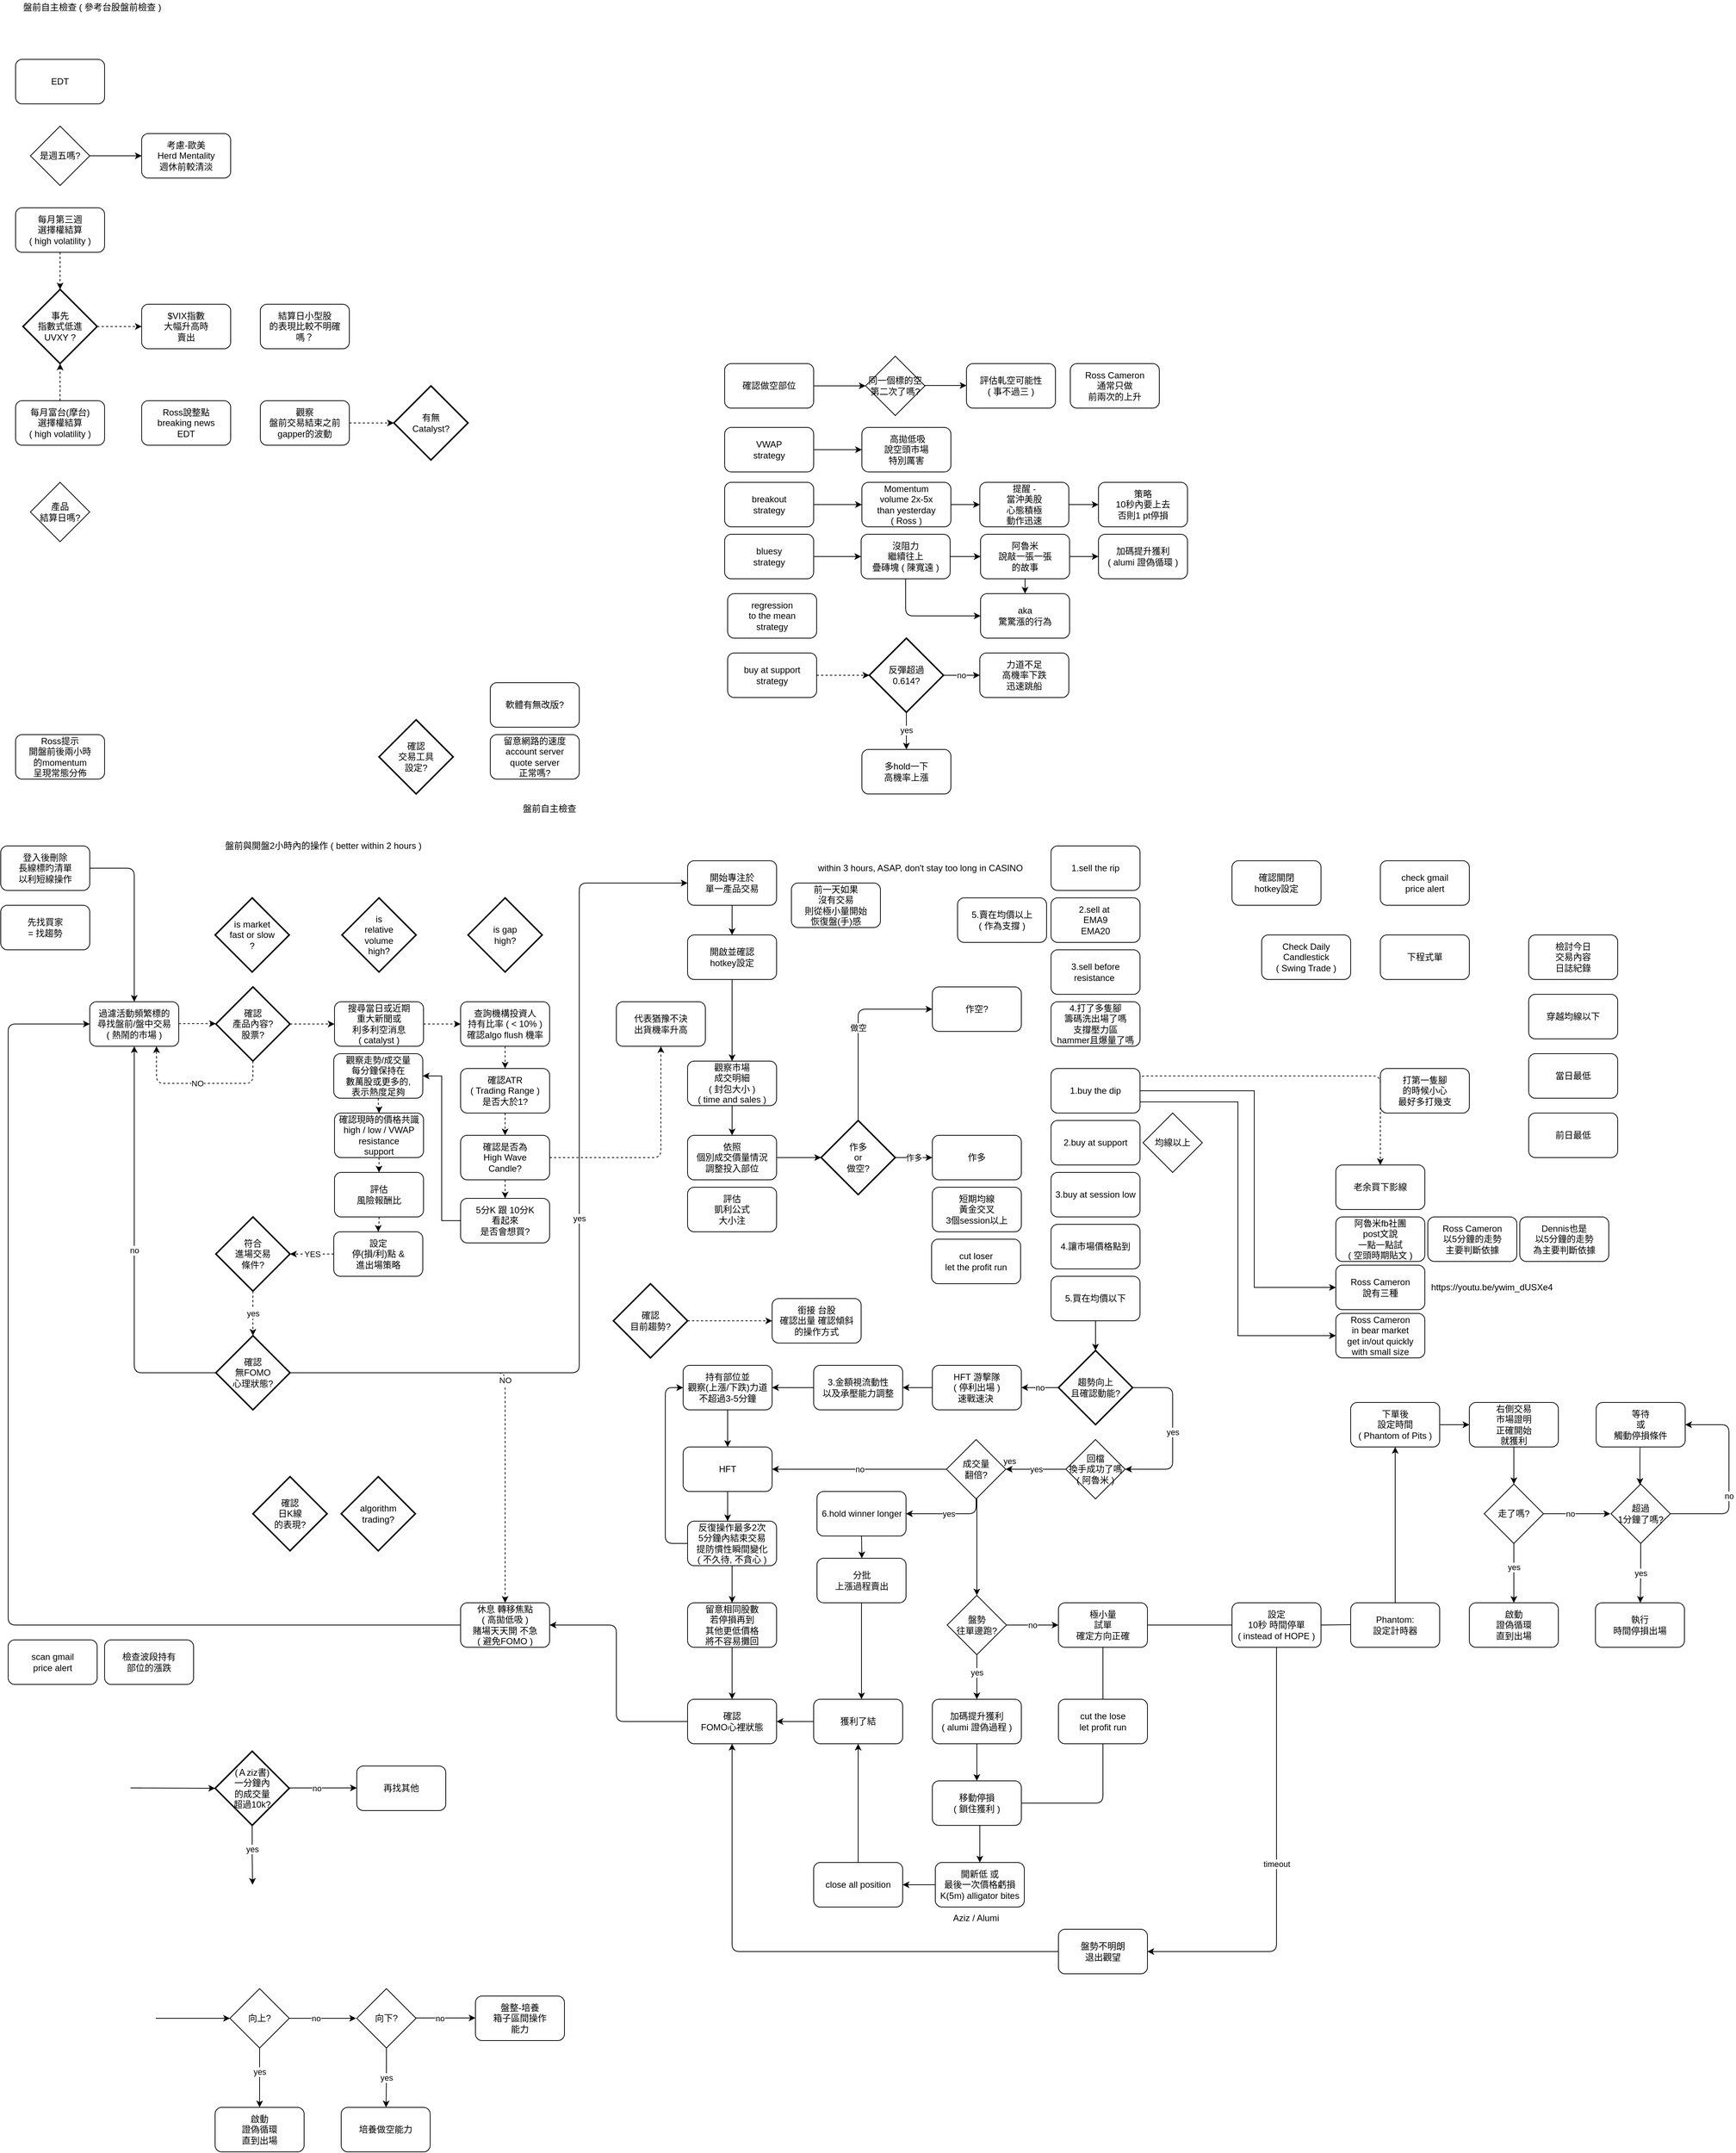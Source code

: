 <mxfile version="20.6.0" type="device" pages="2"><diagram id="2W2IRHp-vWOM0x0aQLfi" name="US trades"><mxGraphModel dx="830" dy="1703" grid="1" gridSize="10" guides="1" tooltips="1" connect="1" arrows="1" fold="1" page="1" pageScale="1" pageWidth="827" pageHeight="1169" math="0" shadow="0"><root><mxCell id="0"/><mxCell id="1" parent="0"/><mxCell id="skBQHpanSOeN_9HQ8_Ik-1" value="過濾活動頻繁標的&lt;br&gt;尋找盤前/盤中交易&lt;br&gt;( 熱鬧的市場 )&lt;br&gt;" style="rounded=1;whiteSpace=wrap;html=1;" parent="1" vertex="1"><mxGeometry x="140" y="230" width="120" height="60" as="geometry"/></mxCell><mxCell id="skBQHpanSOeN_9HQ8_Ik-3" value="登入後刪除&lt;br&gt;長線標旳清單&lt;br&gt;以利短線操作" style="rounded=1;whiteSpace=wrap;html=1;" parent="1" vertex="1"><mxGeometry x="20" y="20" width="120" height="60" as="geometry"/></mxCell><mxCell id="skBQHpanSOeN_9HQ8_Ik-4" value="" style="edgeStyle=elbowEdgeStyle;elbow=horizontal;endArrow=classic;html=1;exitX=1;exitY=0.5;exitDx=0;exitDy=0;entryX=0.5;entryY=0;entryDx=0;entryDy=0;" parent="1" source="skBQHpanSOeN_9HQ8_Ik-3" target="skBQHpanSOeN_9HQ8_Ik-1" edge="1"><mxGeometry width="50" height="50" relative="1" as="geometry"><mxPoint x="330" y="160" as="sourcePoint"/><mxPoint x="380" y="110" as="targetPoint"/><Array as="points"><mxPoint x="200" y="50"/></Array></mxGeometry></mxCell><mxCell id="skBQHpanSOeN_9HQ8_Ik-5" value="查詢機構投資人&lt;br&gt;持有比率 ( &amp;lt; 10% )&lt;br&gt;確認algo flush 機率" style="rounded=1;whiteSpace=wrap;html=1;" parent="1" vertex="1"><mxGeometry x="640" y="230" width="120" height="60" as="geometry"/></mxCell><mxCell id="skBQHpanSOeN_9HQ8_Ik-7" value="搜尋當日或近期&lt;br&gt;重大新聞或&lt;br&gt;利多利空消息&lt;br&gt;( catalyst )" style="rounded=1;whiteSpace=wrap;html=1;" parent="1" vertex="1"><mxGeometry x="470" y="230" width="120" height="60" as="geometry"/></mxCell><mxCell id="skBQHpanSOeN_9HQ8_Ik-9" value="確認ATR&lt;br&gt;( Trading Range )&lt;br&gt;是否大於1?" style="rounded=1;whiteSpace=wrap;html=1;" parent="1" vertex="1"><mxGeometry x="640" y="320" width="120" height="60" as="geometry"/></mxCell><mxCell id="skBQHpanSOeN_9HQ8_Ik-11" value="檢查波段持有&lt;br&gt;部位的漲跌" style="rounded=1;whiteSpace=wrap;html=1;" parent="1" vertex="1"><mxGeometry x="160" y="1090" width="120" height="60" as="geometry"/></mxCell><mxCell id="skBQHpanSOeN_9HQ8_Ik-13" value="觀察走勢/成交量&lt;br&gt;每分鐘保持在&lt;br&gt;數萬股或更多的,&lt;br&gt;表示熱度足夠" style="rounded=1;whiteSpace=wrap;html=1;" parent="1" vertex="1"><mxGeometry x="469" y="300" width="120" height="60" as="geometry"/></mxCell><mxCell id="skBQHpanSOeN_9HQ8_Ik-17" value="依照&lt;br&gt;個別成交價量情況&lt;br&gt;調整投入部位" style="rounded=1;whiteSpace=wrap;html=1;" parent="1" vertex="1"><mxGeometry x="946" y="410" width="120" height="60" as="geometry"/></mxCell><mxCell id="skBQHpanSOeN_9HQ8_Ik-19" value="作多" style="rounded=1;whiteSpace=wrap;html=1;" parent="1" vertex="1"><mxGeometry x="1276" y="410" width="120" height="60" as="geometry"/></mxCell><mxCell id="skBQHpanSOeN_9HQ8_Ik-20" value="作多&lt;br&gt;or&lt;br&gt;做空?" style="strokeWidth=2;html=1;shape=mxgraph.flowchart.decision;whiteSpace=wrap;" parent="1" vertex="1"><mxGeometry x="1126" y="390" width="100" height="100" as="geometry"/></mxCell><mxCell id="skBQHpanSOeN_9HQ8_Ik-21" value="" style="edgeStyle=elbowEdgeStyle;elbow=horizontal;endArrow=classic;html=1;exitX=0.5;exitY=1;exitDx=0;exitDy=0;" parent="1" source="EkM0skgZJjpNYzMxfoZq-1" target="0viMkFpUtA3ro9ZAQS6A-8" edge="1"><mxGeometry width="50" height="50" relative="1" as="geometry"><mxPoint x="1016" y="390" as="sourcePoint"/><mxPoint x="1016" y="430" as="targetPoint"/><Array as="points"/></mxGeometry></mxCell><mxCell id="skBQHpanSOeN_9HQ8_Ik-23" value="作多" style="edgeStyle=elbowEdgeStyle;elbow=horizontal;endArrow=classic;html=1;startArrow=none;exitX=1;exitY=0.5;exitDx=0;exitDy=0;exitPerimeter=0;entryX=0;entryY=0.5;entryDx=0;entryDy=0;" parent="1" source="skBQHpanSOeN_9HQ8_Ik-20" target="skBQHpanSOeN_9HQ8_Ik-19" edge="1"><mxGeometry width="50" height="50" relative="1" as="geometry"><mxPoint x="1286" y="440" as="sourcePoint"/><mxPoint x="1276" y="340" as="targetPoint"/><Array as="points"/></mxGeometry></mxCell><mxCell id="skBQHpanSOeN_9HQ8_Ik-26" value="1.buy the dip" style="rounded=1;whiteSpace=wrap;html=1;align=center;" parent="1" vertex="1"><mxGeometry x="1436" y="320" width="120" height="60" as="geometry"/></mxCell><mxCell id="skBQHpanSOeN_9HQ8_Ik-27" value="2.buy at support" style="rounded=1;whiteSpace=wrap;html=1;" parent="1" vertex="1"><mxGeometry x="1436" y="390" width="120" height="60" as="geometry"/></mxCell><mxCell id="skBQHpanSOeN_9HQ8_Ik-29" value="做空" style="edgeStyle=elbowEdgeStyle;elbow=horizontal;endArrow=classic;html=1;entryX=0;entryY=0.5;entryDx=0;entryDy=0;exitX=0.5;exitY=0;exitDx=0;exitDy=0;exitPerimeter=0;" parent="1" source="skBQHpanSOeN_9HQ8_Ik-20" target="skBQHpanSOeN_9HQ8_Ik-24" edge="1"><mxGeometry width="50" height="50" relative="1" as="geometry"><mxPoint x="1026" y="190" as="sourcePoint"/><mxPoint x="1486" y="340" as="targetPoint"/><Array as="points"><mxPoint x="1176" y="300"/></Array></mxGeometry></mxCell><mxCell id="skBQHpanSOeN_9HQ8_Ik-30" value="持有部位並&lt;br&gt;觀察(上漲/下跌)力道&lt;br&gt;不超過3-5分鐘" style="rounded=1;whiteSpace=wrap;html=1;" parent="1" vertex="1"><mxGeometry x="940" y="720" width="120" height="60" as="geometry"/></mxCell><mxCell id="skBQHpanSOeN_9HQ8_Ik-31" value="" style="edgeStyle=elbowEdgeStyle;elbow=horizontal;endArrow=classic;html=1;exitX=0.5;exitY=1;exitDx=0;exitDy=0;entryX=0.5;entryY=0;entryDx=0;entryDy=0;entryPerimeter=0;" parent="1" source="Uu_KWGpfgqPLzKU3aUC3-20" target="VhhBP-Niib41JX8jMxsJ-1" edge="1"><mxGeometry width="50" height="50" relative="1" as="geometry"><mxPoint x="1005.83" y="480" as="sourcePoint"/><mxPoint x="1066" y="500" as="targetPoint"/><Array as="points"/></mxGeometry></mxCell><mxCell id="skBQHpanSOeN_9HQ8_Ik-32" value="HFT&amp;nbsp;游擊隊&lt;br&gt;( 停利出場 )&lt;br&gt;速戰速決&amp;nbsp;" style="rounded=1;whiteSpace=wrap;html=1;" parent="1" vertex="1"><mxGeometry x="1276" y="720" width="120" height="60" as="geometry"/></mxCell><mxCell id="skBQHpanSOeN_9HQ8_Ik-33" value="分批&lt;br&gt;上漲過程賣出" style="rounded=1;whiteSpace=wrap;html=1;" parent="1" vertex="1"><mxGeometry x="1120.5" y="980" width="120" height="60" as="geometry"/></mxCell><mxCell id="skBQHpanSOeN_9HQ8_Ik-34" value="" style="edgeStyle=elbowEdgeStyle;elbow=vertical;endArrow=classic;html=1;entryX=1;entryY=0.5;entryDx=0;entryDy=0;" parent="1" source="skBQHpanSOeN_9HQ8_Ik-32" target="VhhBP-Niib41JX8jMxsJ-7" edge="1"><mxGeometry width="50" height="50" relative="1" as="geometry"><mxPoint x="1166" y="700" as="sourcePoint"/><mxPoint x="1226" y="670" as="targetPoint"/><Array as="points"/></mxGeometry></mxCell><mxCell id="skBQHpanSOeN_9HQ8_Ik-24" value="作空?" style="rounded=1;whiteSpace=wrap;html=1;" parent="1" vertex="1"><mxGeometry x="1276" y="210" width="120" height="60" as="geometry"/></mxCell><mxCell id="skBQHpanSOeN_9HQ8_Ik-43" value="yes" style="edgeStyle=elbowEdgeStyle;elbow=horizontal;endArrow=classic;html=1;dashed=1;entryX=0.5;entryY=0;entryDx=0;entryDy=0;entryPerimeter=0;exitX=0.5;exitY=1;exitDx=0;exitDy=0;exitPerimeter=0;" parent="1" source="ZMTA7PW-a7Co3rukDNKd-3" target="C_OK-YuIfiXgKfMNKGLl-3" edge="1"><mxGeometry width="50" height="50" relative="1" as="geometry"><mxPoint x="300" y="540" as="sourcePoint"/><mxPoint x="430" y="370" as="targetPoint"/><Array as="points"><mxPoint x="360" y="660"/><mxPoint x="230" y="340"/></Array></mxGeometry></mxCell><mxCell id="skBQHpanSOeN_9HQ8_Ik-45" value="反復操作最多2次&lt;br&gt;5分鐘內結束交易&lt;br&gt;提防慣性瞬間變化&lt;br&gt;( 不久待, 不貪心 )" style="rounded=1;whiteSpace=wrap;html=1;" parent="1" vertex="1"><mxGeometry x="946" y="930" width="120" height="60" as="geometry"/></mxCell><mxCell id="skBQHpanSOeN_9HQ8_Ik-47" value="" style="edgeStyle=elbowEdgeStyle;elbow=horizontal;endArrow=classic;html=1;exitX=0;exitY=0.5;exitDx=0;exitDy=0;" parent="1" source="skBQHpanSOeN_9HQ8_Ik-45" target="skBQHpanSOeN_9HQ8_Ik-30" edge="1"><mxGeometry width="50" height="50" relative="1" as="geometry"><mxPoint x="1076" y="610" as="sourcePoint"/><mxPoint x="1276" y="580" as="targetPoint"/><Array as="points"><mxPoint x="916" y="600"/></Array></mxGeometry></mxCell><mxCell id="skBQHpanSOeN_9HQ8_Ik-48" value="休息 轉移焦點&lt;br&gt;( 高拋低吸 )&lt;br&gt;賭場天天開 不急&lt;br&gt;( 避免FOMO )" style="rounded=1;whiteSpace=wrap;html=1;" parent="1" vertex="1"><mxGeometry x="640" y="1040" width="120" height="60" as="geometry"/></mxCell><mxCell id="skBQHpanSOeN_9HQ8_Ik-49" value="" style="edgeStyle=elbowEdgeStyle;elbow=horizontal;endArrow=classic;html=1;exitX=0.5;exitY=1;exitDx=0;exitDy=0;entryX=0.5;entryY=0;entryDx=0;entryDy=0;" parent="1" source="skBQHpanSOeN_9HQ8_Ik-45" target="Uu_KWGpfgqPLzKU3aUC3-11" edge="1"><mxGeometry width="50" height="50" relative="1" as="geometry"><mxPoint x="1016" y="720" as="sourcePoint"/><mxPoint x="1006" y="940" as="targetPoint"/><Array as="points"/></mxGeometry></mxCell><mxCell id="skBQHpanSOeN_9HQ8_Ik-50" value="" style="edgeStyle=elbowEdgeStyle;elbow=horizontal;endArrow=classic;html=1;entryX=0;entryY=0.5;entryDx=0;entryDy=0;exitX=0;exitY=0.5;exitDx=0;exitDy=0;" parent="1" source="skBQHpanSOeN_9HQ8_Ik-48" target="skBQHpanSOeN_9HQ8_Ik-1" edge="1"><mxGeometry width="50" height="50" relative="1" as="geometry"><mxPoint x="150" y="650" as="sourcePoint"/><mxPoint x="150" y="450" as="targetPoint"/><Array as="points"><mxPoint x="30" y="480"/></Array></mxGeometry></mxCell><mxCell id="skBQHpanSOeN_9HQ8_Ik-59" value="盤前與開盤2小時內的操作 ( better within 2 hours )" style="text;html=1;strokeColor=none;fillColor=none;align=center;verticalAlign=middle;whiteSpace=wrap;rounded=0;dashed=1;" parent="1" vertex="1"><mxGeometry x="320" y="10" width="270" height="20" as="geometry"/></mxCell><mxCell id="skBQHpanSOeN_9HQ8_Ik-60" value="scan gmail&lt;br&gt;price alert" style="rounded=1;whiteSpace=wrap;html=1;" parent="1" vertex="1"><mxGeometry x="30" y="1090" width="120" height="60" as="geometry"/></mxCell><mxCell id="_6fpKBOjLZMXCEf4Lv_I-1" value="1.sell the rip" style="rounded=1;whiteSpace=wrap;html=1;" parent="1" vertex="1"><mxGeometry x="1436" y="20" width="120" height="60" as="geometry"/></mxCell><mxCell id="C_OK-YuIfiXgKfMNKGLl-2" value="yes" style="edgeStyle=elbowEdgeStyle;elbow=horizontal;endArrow=classic;html=1;exitX=1;exitY=0.5;exitDx=0;exitDy=0;exitPerimeter=0;entryX=0;entryY=0.5;entryDx=0;entryDy=0;" parent="1" source="C_OK-YuIfiXgKfMNKGLl-3" target="ZMTA7PW-a7Co3rukDNKd-10" edge="1"><mxGeometry width="50" height="50" relative="1" as="geometry"><mxPoint x="220" y="500" as="sourcePoint"/><mxPoint x="-30" y="840" as="targetPoint"/><Array as="points"><mxPoint x="800" y="400"/><mxPoint x="490" y="740"/><mxPoint x="810" y="280"/><mxPoint x="420" y="760"/><mxPoint x="800" y="320"/><mxPoint x="180" y="830"/></Array></mxGeometry></mxCell><mxCell id="C_OK-YuIfiXgKfMNKGLl-3" value="確認&lt;br&gt;無FOMO&lt;br&gt;心理狀態?" style="strokeWidth=2;html=1;shape=mxgraph.flowchart.decision;whiteSpace=wrap;" parent="1" vertex="1"><mxGeometry x="310" y="680" width="100" height="100" as="geometry"/></mxCell><mxCell id="C_OK-YuIfiXgKfMNKGLl-4" value="no" style="edgeStyle=elbowEdgeStyle;elbow=horizontal;endArrow=classic;html=1;entryX=0.5;entryY=1;entryDx=0;entryDy=0;" parent="1" source="C_OK-YuIfiXgKfMNKGLl-3" target="skBQHpanSOeN_9HQ8_Ik-1" edge="1"><mxGeometry width="50" height="50" relative="1" as="geometry"><mxPoint x="530" y="740" as="sourcePoint"/><mxPoint x="210" y="600" as="targetPoint"/><Array as="points"><mxPoint x="200" y="500"/></Array></mxGeometry></mxCell><mxCell id="W_NOA3347FtvShPqdSyt-1" value="評估&lt;br&gt;風險報酬比" style="rounded=1;whiteSpace=wrap;html=1;" parent="1" vertex="1"><mxGeometry x="470" y="460" width="120" height="60" as="geometry"/></mxCell><mxCell id="eWIeHxmlQqAwC8VUloCX-1" value="within 3 hours, ASAP, don't stay too long in CASINO" style="text;html=1;strokeColor=none;fillColor=none;align=center;verticalAlign=middle;whiteSpace=wrap;rounded=0;dashed=1;" parent="1" vertex="1"><mxGeometry x="1120" y="40" width="280" height="20" as="geometry"/></mxCell><mxCell id="VhhBP-Niib41JX8jMxsJ-1" value="趨勢向上&lt;br&gt;且確認動能?" style="strokeWidth=2;html=1;shape=mxgraph.flowchart.decision;whiteSpace=wrap;" parent="1" vertex="1"><mxGeometry x="1446" y="700" width="100" height="100" as="geometry"/></mxCell><mxCell id="VhhBP-Niib41JX8jMxsJ-2" value="no" style="edgeStyle=elbowEdgeStyle;elbow=horizontal;endArrow=classic;html=1;exitX=0;exitY=0.5;exitDx=0;exitDy=0;exitPerimeter=0;" parent="1" source="VhhBP-Niib41JX8jMxsJ-1" target="skBQHpanSOeN_9HQ8_Ik-32" edge="1"><mxGeometry width="50" height="50" relative="1" as="geometry"><mxPoint x="1016" y="540" as="sourcePoint"/><mxPoint x="1076" y="550" as="targetPoint"/><Array as="points"/></mxGeometry></mxCell><mxCell id="VhhBP-Niib41JX8jMxsJ-5" value="yes" style="edgeStyle=elbowEdgeStyle;elbow=vertical;endArrow=classic;html=1;exitX=1;exitY=0.5;exitDx=0;exitDy=0;exitPerimeter=0;entryX=1;entryY=0.5;entryDx=0;entryDy=0;" parent="1" source="VhhBP-Niib41JX8jMxsJ-1" target="owlTr-YlEEa1qPWzq2FL-2" edge="1"><mxGeometry width="50" height="50" relative="1" as="geometry"><mxPoint x="1506" y="800" as="sourcePoint"/><mxPoint x="1500" y="840" as="targetPoint"/><Array as="points"><mxPoint x="1600" y="830"/></Array></mxGeometry></mxCell><mxCell id="VhhBP-Niib41JX8jMxsJ-6" value="" style="edgeStyle=elbowEdgeStyle;elbow=vertical;endArrow=classic;html=1;" parent="1" source="skBQHpanSOeN_9HQ8_Ik-30" target="u6-GuaqWwv9v-J1z-GwI-6" edge="1"><mxGeometry width="50" height="50" relative="1" as="geometry"><mxPoint x="1286" y="760" as="sourcePoint"/><mxPoint x="1006" y="830" as="targetPoint"/><Array as="points"><mxPoint x="1006" y="730"/></Array></mxGeometry></mxCell><mxCell id="VhhBP-Niib41JX8jMxsJ-7" value="3.金額視流動性&lt;br&gt;以及承壓能力調整" style="rounded=1;whiteSpace=wrap;html=1;" parent="1" vertex="1"><mxGeometry x="1116" y="720" width="120" height="60" as="geometry"/></mxCell><mxCell id="VhhBP-Niib41JX8jMxsJ-9" value="" style="edgeStyle=elbowEdgeStyle;elbow=vertical;endArrow=classic;html=1;entryX=1;entryY=0.5;entryDx=0;entryDy=0;exitX=0;exitY=0.5;exitDx=0;exitDy=0;" parent="1" source="VhhBP-Niib41JX8jMxsJ-7" target="skBQHpanSOeN_9HQ8_Ik-30" edge="1"><mxGeometry width="50" height="50" relative="1" as="geometry"><mxPoint x="1346" y="730" as="sourcePoint"/><mxPoint x="1236" y="680" as="targetPoint"/><Array as="points"/></mxGeometry></mxCell><mxCell id="VhhBP-Niib41JX8jMxsJ-10" value="加碼提升獲利&lt;br&gt;( alumi 證偽過程 )" style="rounded=1;whiteSpace=wrap;html=1;" parent="1" vertex="1"><mxGeometry x="1276" y="1170" width="120" height="60" as="geometry"/></mxCell><mxCell id="VhhBP-Niib41JX8jMxsJ-12" value="yes" style="edgeStyle=elbowEdgeStyle;elbow=vertical;endArrow=classic;html=1;entryX=0.5;entryY=0;entryDx=0;entryDy=0;" parent="1" source="u6-GuaqWwv9v-J1z-GwI-2" target="wbfNIDW1-kOJPG0rf3Xk-1" edge="1"><mxGeometry x="-1" y="67" width="50" height="50" relative="1" as="geometry"><mxPoint x="1336" y="1000" as="sourcePoint"/><mxPoint x="1336" y="1060" as="targetPoint"/><Array as="points"><mxPoint x="1336" y="1030"/></Array><mxPoint x="-23" y="-50" as="offset"/></mxGeometry></mxCell><mxCell id="VhhBP-Niib41JX8jMxsJ-15" value="確認&lt;br&gt;FOMO心裡狀態" style="rounded=1;whiteSpace=wrap;html=1;" parent="1" vertex="1"><mxGeometry x="946" y="1170" width="120" height="60" as="geometry"/></mxCell><mxCell id="VhhBP-Niib41JX8jMxsJ-16" value="" style="edgeStyle=elbowEdgeStyle;elbow=horizontal;endArrow=classic;html=1;entryX=1;entryY=0.5;entryDx=0;entryDy=0;exitX=0;exitY=0.5;exitDx=0;exitDy=0;" parent="1" source="VhhBP-Niib41JX8jMxsJ-15" target="skBQHpanSOeN_9HQ8_Ik-48" edge="1"><mxGeometry width="50" height="50" relative="1" as="geometry"><mxPoint x="210" y="1070" as="sourcePoint"/><mxPoint x="200" y="1400" as="targetPoint"/><Array as="points"><mxPoint x="850" y="1050"/><mxPoint x="-680" y="1360"/></Array></mxGeometry></mxCell><mxCell id="VhhBP-Niib41JX8jMxsJ-17" value="移動停損&lt;br&gt;( 鎖住獲利 )" style="rounded=1;whiteSpace=wrap;html=1;" parent="1" vertex="1"><mxGeometry x="1276" y="1280" width="120" height="60" as="geometry"/></mxCell><mxCell id="VhhBP-Niib41JX8jMxsJ-18" value="" style="edgeStyle=elbowEdgeStyle;elbow=vertical;endArrow=classic;html=1;entryX=0.5;entryY=0;entryDx=0;entryDy=0;" parent="1" source="VhhBP-Niib41JX8jMxsJ-10" target="VhhBP-Niib41JX8jMxsJ-17" edge="1"><mxGeometry width="50" height="50" relative="1" as="geometry"><mxPoint x="1456" y="1020" as="sourcePoint"/><mxPoint x="1386" y="1020" as="targetPoint"/><Array as="points"/></mxGeometry></mxCell><mxCell id="VhhBP-Niib41JX8jMxsJ-19" value="獲利了結" style="rounded=1;whiteSpace=wrap;html=1;" parent="1" vertex="1"><mxGeometry x="1116" y="1170" width="120" height="60" as="geometry"/></mxCell><mxCell id="VhhBP-Niib41JX8jMxsJ-20" value="" style="edgeStyle=elbowEdgeStyle;elbow=horizontal;endArrow=classic;html=1;exitX=0;exitY=0.5;exitDx=0;exitDy=0;" parent="1" source="VhhBP-Niib41JX8jMxsJ-19" target="VhhBP-Niib41JX8jMxsJ-15" edge="1"><mxGeometry width="50" height="50" relative="1" as="geometry"><mxPoint x="1016" y="1050" as="sourcePoint"/><mxPoint x="1016" y="1120" as="targetPoint"/><Array as="points"/></mxGeometry></mxCell><mxCell id="VhhBP-Niib41JX8jMxsJ-21" value="" style="edgeStyle=elbowEdgeStyle;elbow=horizontal;endArrow=classic;html=1;exitX=0.5;exitY=1;exitDx=0;exitDy=0;" parent="1" source="skBQHpanSOeN_9HQ8_Ik-33" target="VhhBP-Niib41JX8jMxsJ-19" edge="1"><mxGeometry width="50" height="50" relative="1" as="geometry"><mxPoint x="1126" y="1100" as="sourcePoint"/><mxPoint x="1076" y="1100" as="targetPoint"/><Array as="points"/></mxGeometry></mxCell><mxCell id="VhhBP-Niib41JX8jMxsJ-22" value="" style="edgeStyle=elbowEdgeStyle;elbow=vertical;endArrow=classic;html=1;" parent="1" source="VhhBP-Niib41JX8jMxsJ-17" edge="1"><mxGeometry width="50" height="50" relative="1" as="geometry"><mxPoint x="1186" y="1050" as="sourcePoint"/><mxPoint x="1340" y="1390" as="targetPoint"/><Array as="points"><mxPoint x="1336" y="1330"/></Array></mxGeometry></mxCell><mxCell id="VhhBP-Niib41JX8jMxsJ-23" value="確認&lt;br&gt;產品內容?&lt;br&gt;股票?" style="strokeWidth=2;html=1;shape=mxgraph.flowchart.decision;whiteSpace=wrap;" parent="1" vertex="1"><mxGeometry x="310" y="210" width="100" height="100" as="geometry"/></mxCell><mxCell id="VhhBP-Niib41JX8jMxsJ-26" value="" style="edgeStyle=elbowEdgeStyle;elbow=vertical;endArrow=classic;html=1;entryX=0.5;entryY=0;entryDx=0;entryDy=0;exitX=0.5;exitY=1;exitDx=0;exitDy=0;" parent="1" source="ZMTA7PW-a7Co3rukDNKd-10" target="EkM0skgZJjpNYzMxfoZq-1" edge="1"><mxGeometry width="50" height="50" relative="1" as="geometry"><mxPoint x="1490" y="90" as="sourcePoint"/><mxPoint x="1920" y="130" as="targetPoint"/><Array as="points"><mxPoint x="1020" y="130"/></Array></mxGeometry></mxCell><mxCell id="VhhBP-Niib41JX8jMxsJ-27" value="確認&lt;br&gt;交易工具&lt;br&gt;設定?" style="strokeWidth=2;html=1;shape=mxgraph.flowchart.decision;whiteSpace=wrap;" parent="1" vertex="1"><mxGeometry x="530" y="-150" width="100" height="100" as="geometry"/></mxCell><mxCell id="EkM0skgZJjpNYzMxfoZq-1" value="開啟並確認&lt;br&gt;hotkey設定" style="rounded=1;whiteSpace=wrap;html=1;" parent="1" vertex="1"><mxGeometry x="946" y="140" width="120" height="60" as="geometry"/></mxCell><mxCell id="EkM0skgZJjpNYzMxfoZq-2" value="" style="edgeStyle=elbowEdgeStyle;elbow=horizontal;endArrow=classic;html=1;entryX=0;entryY=0.5;entryDx=0;entryDy=0;exitX=1;exitY=0.5;exitDx=0;exitDy=0;entryPerimeter=0;" parent="1" source="skBQHpanSOeN_9HQ8_Ik-17" target="skBQHpanSOeN_9HQ8_Ik-20" edge="1"><mxGeometry width="50" height="50" relative="1" as="geometry"><mxPoint x="1076" y="560" as="sourcePoint"/><mxPoint x="1126" y="460" as="targetPoint"/><Array as="points"><mxPoint x="1100" y="440"/><mxPoint x="1006" y="500"/></Array></mxGeometry></mxCell><mxCell id="EkM0skgZJjpNYzMxfoZq-3" value="確認關閉&lt;br&gt;hotkey設定" style="rounded=1;whiteSpace=wrap;html=1;" parent="1" vertex="1"><mxGeometry x="1680" y="40" width="120" height="60" as="geometry"/></mxCell><mxCell id="1WfiTx5VEYkJO1Hu9jlq-1" value="Check Daily Candlestick&lt;br&gt;( Swing Trade )" style="rounded=1;whiteSpace=wrap;html=1;" parent="1" vertex="1"><mxGeometry x="1720" y="140" width="120" height="60" as="geometry"/></mxCell><mxCell id="1WfiTx5VEYkJO1Hu9jlq-2" value="3.buy at session low" style="rounded=1;whiteSpace=wrap;html=1;" parent="1" vertex="1"><mxGeometry x="1436" y="460" width="120" height="60" as="geometry"/></mxCell><mxCell id="skBQHpanSOeN_9HQ8_Ik-28" value="4.讓市場價格點到" style="rounded=1;whiteSpace=wrap;html=1;" parent="1" vertex="1"><mxGeometry x="1436" y="530" width="120" height="60" as="geometry"/></mxCell><mxCell id="Knp_QD3zdvXwg-ZzL5qu-1" value="每月第三週&lt;br&gt;選擇權結算&lt;br&gt;( high volatility )" style="rounded=1;whiteSpace=wrap;html=1;" parent="1" vertex="1"><mxGeometry x="40" y="-840" width="120" height="60" as="geometry"/></mxCell><mxCell id="Knp_QD3zdvXwg-ZzL5qu-2" value="事先&lt;br&gt;指數式低進&lt;br&gt;UVXY ?" style="strokeWidth=2;html=1;shape=mxgraph.flowchart.decision;whiteSpace=wrap;" parent="1" vertex="1"><mxGeometry x="50" y="-730" width="100" height="100" as="geometry"/></mxCell><mxCell id="Knp_QD3zdvXwg-ZzL5qu-3" value="" style="edgeStyle=elbowEdgeStyle;elbow=horizontal;endArrow=classic;html=1;dashed=1;" parent="1" source="Knp_QD3zdvXwg-ZzL5qu-1" target="Knp_QD3zdvXwg-ZzL5qu-2" edge="1"><mxGeometry width="50" height="50" relative="1" as="geometry"><mxPoint x="-100" y="-680.5" as="sourcePoint"/><mxPoint x="-50" y="-680.5" as="targetPoint"/><Array as="points"><mxPoint x="100" y="-760"/><mxPoint x="-90" y="-680.5"/></Array></mxGeometry></mxCell><mxCell id="Knp_QD3zdvXwg-ZzL5qu-4" value="" style="edgeStyle=elbowEdgeStyle;elbow=horizontal;endArrow=classic;html=1;dashed=1;" parent="1" source="Knp_QD3zdvXwg-ZzL5qu-2" target="Knp_QD3zdvXwg-ZzL5qu-5" edge="1"><mxGeometry width="50" height="50" relative="1" as="geometry"><mxPoint x="60" y="-680.5" as="sourcePoint"/><mxPoint x="120" y="-680.5" as="targetPoint"/><Array as="points"><mxPoint x="80" y="-680.5"/></Array></mxGeometry></mxCell><mxCell id="Knp_QD3zdvXwg-ZzL5qu-5" value="$VIX指數&lt;br&gt;大幅升高時&lt;br&gt;賣出" style="rounded=1;whiteSpace=wrap;html=1;" parent="1" vertex="1"><mxGeometry x="210" y="-710" width="120" height="60" as="geometry"/></mxCell><mxCell id="Cetyac1BlZ-1omTwtbpA-1" value="每月富台(摩台)&lt;br&gt;選擇權結算&lt;br&gt;( high volatility )" style="rounded=1;whiteSpace=wrap;html=1;" parent="1" vertex="1"><mxGeometry x="40" y="-580" width="120" height="60" as="geometry"/></mxCell><mxCell id="Cetyac1BlZ-1omTwtbpA-2" value="" style="edgeStyle=elbowEdgeStyle;elbow=horizontal;endArrow=classic;html=1;dashed=1;entryX=0.5;entryY=1;entryDx=0;entryDy=0;entryPerimeter=0;" parent="1" source="Cetyac1BlZ-1omTwtbpA-1" target="Knp_QD3zdvXwg-ZzL5qu-2" edge="1"><mxGeometry width="50" height="50" relative="1" as="geometry"><mxPoint x="-90" y="-600.5" as="sourcePoint"/><mxPoint x="-30" y="-600.5" as="targetPoint"/><Array as="points"><mxPoint x="100" y="-590"/></Array></mxGeometry></mxCell><mxCell id="ZMTA7PW-a7Co3rukDNKd-1" value="確認現時的價格共識&lt;br&gt;high / low / VWAP&lt;br&gt;resistance&lt;br&gt;support" style="rounded=1;whiteSpace=wrap;html=1;" parent="1" vertex="1"><mxGeometry x="470" y="380" width="120" height="60" as="geometry"/></mxCell><mxCell id="ZMTA7PW-a7Co3rukDNKd-3" value="符合&lt;br&gt;進場交易&lt;br&gt;條件?" style="strokeWidth=2;html=1;shape=mxgraph.flowchart.decision;whiteSpace=wrap;" parent="1" vertex="1"><mxGeometry x="310" y="520" width="100" height="100" as="geometry"/></mxCell><mxCell id="ZMTA7PW-a7Co3rukDNKd-4" value="YES" style="edgeStyle=elbowEdgeStyle;elbow=horizontal;endArrow=classic;html=1;dashed=1;exitX=0;exitY=0.5;exitDx=0;exitDy=0;entryX=1;entryY=0.5;entryDx=0;entryDy=0;entryPerimeter=0;" parent="1" source="ZMTA7PW-a7Co3rukDNKd-5" target="ZMTA7PW-a7Co3rukDNKd-3" edge="1"><mxGeometry width="50" height="50" relative="1" as="geometry"><mxPoint x="340" y="720" as="sourcePoint"/><mxPoint x="450" y="650" as="targetPoint"/><Array as="points"/></mxGeometry></mxCell><mxCell id="ZMTA7PW-a7Co3rukDNKd-5" value="設定&lt;br&gt;停(損/利)點 &amp;amp;&lt;br&gt;進出場策略" style="rounded=1;whiteSpace=wrap;html=1;" parent="1" vertex="1"><mxGeometry x="469" y="540" width="120" height="60" as="geometry"/></mxCell><mxCell id="ZMTA7PW-a7Co3rukDNKd-10" value="開始專注於&lt;br&gt;單一產品交易" style="rounded=1;whiteSpace=wrap;html=1;" parent="1" vertex="1"><mxGeometry x="946" y="40" width="120" height="60" as="geometry"/></mxCell><mxCell id="AaKZ0EF2qf_AE9YELpaL-1" value="" style="edgeStyle=elbowEdgeStyle;elbow=vertical;endArrow=classic;html=1;dashed=1;entryX=0;entryY=0.5;entryDx=0;entryDy=0;entryPerimeter=0;" parent="1" source="skBQHpanSOeN_9HQ8_Ik-1" target="VhhBP-Niib41JX8jMxsJ-23" edge="1"><mxGeometry width="50" height="50" relative="1" as="geometry"><mxPoint x="270" y="259.5" as="sourcePoint"/><mxPoint x="310" y="259.5" as="targetPoint"/><Array as="points"><mxPoint x="290" y="259.5"/></Array></mxGeometry></mxCell><mxCell id="AaKZ0EF2qf_AE9YELpaL-2" value="" style="edgeStyle=elbowEdgeStyle;elbow=vertical;endArrow=classic;html=1;dashed=1;exitX=1;exitY=0.5;exitDx=0;exitDy=0;exitPerimeter=0;" parent="1" source="VhhBP-Niib41JX8jMxsJ-23" edge="1"><mxGeometry width="50" height="50" relative="1" as="geometry"><mxPoint x="430" y="259.5" as="sourcePoint"/><mxPoint x="470" y="259.5" as="targetPoint"/><Array as="points"><mxPoint x="440" y="260"/></Array></mxGeometry></mxCell><mxCell id="AaKZ0EF2qf_AE9YELpaL-3" value="" style="edgeStyle=elbowEdgeStyle;elbow=vertical;endArrow=classic;html=1;dashed=1;exitX=0.5;exitY=1;exitDx=0;exitDy=0;" parent="1" source="skBQHpanSOeN_9HQ8_Ik-5" target="skBQHpanSOeN_9HQ8_Ik-9" edge="1"><mxGeometry width="50" height="50" relative="1" as="geometry"><mxPoint x="430" y="279.5" as="sourcePoint"/><mxPoint x="480" y="279.5" as="targetPoint"/><Array as="points"/></mxGeometry></mxCell><mxCell id="AaKZ0EF2qf_AE9YELpaL-7" value="NO" style="edgeStyle=elbowEdgeStyle;elbow=horizontal;endArrow=classic;html=1;dashed=1;entryX=0.5;entryY=0;entryDx=0;entryDy=0;" parent="1" source="C_OK-YuIfiXgKfMNKGLl-3" target="skBQHpanSOeN_9HQ8_Ik-48" edge="1"><mxGeometry width="50" height="50" relative="1" as="geometry"><mxPoint x="540" y="780" as="sourcePoint"/><mxPoint x="270" y="850" as="targetPoint"/><Array as="points"><mxPoint x="700" y="840"/><mxPoint x="260" y="370"/></Array></mxGeometry></mxCell><mxCell id="AaKZ0EF2qf_AE9YELpaL-8" value="" style="edgeStyle=elbowEdgeStyle;elbow=vertical;endArrow=classic;html=1;dashed=1;exitX=1;exitY=0.5;exitDx=0;exitDy=0;entryX=0;entryY=0.5;entryDx=0;entryDy=0;" parent="1" source="skBQHpanSOeN_9HQ8_Ik-7" target="skBQHpanSOeN_9HQ8_Ik-5" edge="1"><mxGeometry width="50" height="50" relative="1" as="geometry"><mxPoint x="420" y="270" as="sourcePoint"/><mxPoint x="480" y="269.5" as="targetPoint"/><Array as="points"><mxPoint x="620" y="260"/></Array></mxGeometry></mxCell><mxCell id="AaKZ0EF2qf_AE9YELpaL-9" value="NO" style="edgeStyle=elbowEdgeStyle;elbow=horizontal;endArrow=classic;html=1;dashed=1;exitX=0.5;exitY=1;exitDx=0;exitDy=0;exitPerimeter=0;entryX=0.75;entryY=1;entryDx=0;entryDy=0;" parent="1" source="VhhBP-Niib41JX8jMxsJ-23" target="skBQHpanSOeN_9HQ8_Ik-1" edge="1"><mxGeometry width="50" height="50" relative="1" as="geometry"><mxPoint x="370" y="780" as="sourcePoint"/><mxPoint x="270" y="850" as="targetPoint"/><Array as="points"><mxPoint x="280" y="340"/><mxPoint x="240" y="350"/></Array></mxGeometry></mxCell><mxCell id="wbfNIDW1-kOJPG0rf3Xk-1" value="盤勢&lt;br&gt;往單邊跑?" style="rhombus;whiteSpace=wrap;html=1;" parent="1" vertex="1"><mxGeometry x="1296" y="1030" width="80" height="80" as="geometry"/></mxCell><mxCell id="wbfNIDW1-kOJPG0rf3Xk-2" value="yes" style="edgeStyle=elbowEdgeStyle;elbow=vertical;endArrow=classic;html=1;entryX=0.5;entryY=0;entryDx=0;entryDy=0;exitX=0.5;exitY=1;exitDx=0;exitDy=0;" parent="1" source="wbfNIDW1-kOJPG0rf3Xk-1" target="VhhBP-Niib41JX8jMxsJ-10" edge="1"><mxGeometry x="-0.2" width="50" height="50" relative="1" as="geometry"><mxPoint x="1346" y="1010" as="sourcePoint"/><mxPoint x="1346" y="1060" as="targetPoint"/><Array as="points"><mxPoint x="1356" y="1150"/></Array><mxPoint as="offset"/></mxGeometry></mxCell><mxCell id="wbfNIDW1-kOJPG0rf3Xk-3" value="no" style="edgeStyle=elbowEdgeStyle;elbow=vertical;endArrow=classic;html=1;entryX=0;entryY=0.5;entryDx=0;entryDy=0;exitX=1;exitY=0.5;exitDx=0;exitDy=0;" parent="1" source="wbfNIDW1-kOJPG0rf3Xk-1" target="Uu_KWGpfgqPLzKU3aUC3-17" edge="1"><mxGeometry width="50" height="50" relative="1" as="geometry"><mxPoint x="1446" y="1100" as="sourcePoint"/><mxPoint x="1446" y="1160" as="targetPoint"/><Array as="points"><mxPoint x="1410" y="1070"/></Array></mxGeometry></mxCell><mxCell id="wbfNIDW1-kOJPG0rf3Xk-4" value="盤勢不明朗&lt;br&gt;退出觀望" style="rounded=1;whiteSpace=wrap;html=1;" parent="1" vertex="1"><mxGeometry x="1446" y="1480" width="120" height="60" as="geometry"/></mxCell><mxCell id="wbfNIDW1-kOJPG0rf3Xk-5" value="" style="edgeStyle=elbowEdgeStyle;elbow=vertical;endArrow=classic;html=1;entryX=0.5;entryY=1;entryDx=0;entryDy=0;exitX=0;exitY=0.5;exitDx=0;exitDy=0;" parent="1" source="wbfNIDW1-kOJPG0rf3Xk-4" target="VhhBP-Niib41JX8jMxsJ-15" edge="1"><mxGeometry width="50" height="50" relative="1" as="geometry"><mxPoint x="1226" y="1480" as="sourcePoint"/><mxPoint x="1276" y="1430" as="targetPoint"/><Array as="points"><mxPoint x="1250" y="1510"/></Array></mxGeometry></mxCell><mxCell id="Uu_KWGpfgqPLzKU3aUC3-1" value="確認是否為&lt;br&gt;High Wave&lt;br&gt;Candle?" style="rounded=1;whiteSpace=wrap;html=1;" parent="1" vertex="1"><mxGeometry x="640" y="410" width="120" height="60" as="geometry"/></mxCell><mxCell id="Uu_KWGpfgqPLzKU3aUC3-2" value="" style="edgeStyle=elbowEdgeStyle;elbow=horizontal;endArrow=classic;html=1;dashed=1;exitX=0.5;exitY=1;exitDx=0;exitDy=0;entryX=0.5;entryY=0;entryDx=0;entryDy=0;" parent="1" source="skBQHpanSOeN_9HQ8_Ik-9" target="Uu_KWGpfgqPLzKU3aUC3-1" edge="1"><mxGeometry width="50" height="50" relative="1" as="geometry"><mxPoint x="650" y="440" as="sourcePoint"/><mxPoint x="600" y="350" as="targetPoint"/><Array as="points"/></mxGeometry></mxCell><mxCell id="Uu_KWGpfgqPLzKU3aUC3-5" value="check gmail&lt;br&gt;price alert" style="rounded=1;whiteSpace=wrap;html=1;" parent="1" vertex="1"><mxGeometry x="1880" y="40" width="120" height="60" as="geometry"/></mxCell><mxCell id="Uu_KWGpfgqPLzKU3aUC3-6" value="2.sell at&amp;nbsp;&lt;br&gt;EMA9&lt;br&gt;EMA20" style="rounded=1;whiteSpace=wrap;html=1;" parent="1" vertex="1"><mxGeometry x="1436" y="90" width="120" height="60" as="geometry"/></mxCell><mxCell id="Uu_KWGpfgqPLzKU3aUC3-7" value="3.sell before&lt;br&gt;resistance&amp;nbsp;&lt;br&gt;" style="rounded=1;whiteSpace=wrap;html=1;" parent="1" vertex="1"><mxGeometry x="1436" y="160" width="120" height="60" as="geometry"/></mxCell><mxCell id="Uu_KWGpfgqPLzKU3aUC3-8" value="4.打了多隻腳&lt;br&gt;籌碼洗出場了嗎&lt;br&gt;支撐壓力區&lt;br&gt;hammer且爆量了嗎" style="rounded=1;whiteSpace=wrap;html=1;" parent="1" vertex="1"><mxGeometry x="1436" y="230" width="120" height="60" as="geometry"/></mxCell><mxCell id="Uu_KWGpfgqPLzKU3aUC3-10" value="評估&lt;br&gt;凱利公式&lt;br&gt;大小注" style="rounded=1;whiteSpace=wrap;html=1;" parent="1" vertex="1"><mxGeometry x="946" y="480" width="120" height="60" as="geometry"/></mxCell><mxCell id="Uu_KWGpfgqPLzKU3aUC3-11" value="留意相同股數&lt;br&gt;若停損再到&lt;br&gt;其他更低價格&lt;br&gt;將不容易攤回" style="rounded=1;whiteSpace=wrap;html=1;" parent="1" vertex="1"><mxGeometry x="946" y="1040" width="120" height="60" as="geometry"/></mxCell><mxCell id="Uu_KWGpfgqPLzKU3aUC3-12" value="" style="edgeStyle=elbowEdgeStyle;elbow=horizontal;endArrow=classic;html=1;entryX=0.5;entryY=0;entryDx=0;entryDy=0;" parent="1" source="Uu_KWGpfgqPLzKU3aUC3-11" target="VhhBP-Niib41JX8jMxsJ-15" edge="1"><mxGeometry width="50" height="50" relative="1" as="geometry"><mxPoint x="1005.5" y="1110" as="sourcePoint"/><mxPoint x="1005.5" y="1160" as="targetPoint"/><Array as="points"/></mxGeometry></mxCell><mxCell id="Uu_KWGpfgqPLzKU3aUC3-13" value="開新低&amp;nbsp;或&lt;br&gt;最後一次價格虧損&lt;br&gt;K(5m) alligator bites" style="rounded=1;whiteSpace=wrap;html=1;" parent="1" vertex="1"><mxGeometry x="1280" y="1390" width="120" height="60" as="geometry"/></mxCell><mxCell id="Uu_KWGpfgqPLzKU3aUC3-14" value="" style="edgeStyle=elbowEdgeStyle;elbow=horizontal;endArrow=classic;html=1;entryX=0.5;entryY=1;entryDx=0;entryDy=0;" parent="1" source="Uu_KWGpfgqPLzKU3aUC3-15" target="VhhBP-Niib41JX8jMxsJ-19" edge="1"><mxGeometry width="50" height="50" relative="1" as="geometry"><mxPoint x="1170" y="1430" as="sourcePoint"/><mxPoint x="1246" y="1340" as="targetPoint"/><Array as="points"><mxPoint x="1176" y="1410"/></Array></mxGeometry></mxCell><mxCell id="Uu_KWGpfgqPLzKU3aUC3-15" value="close all position" style="rounded=1;whiteSpace=wrap;html=1;" parent="1" vertex="1"><mxGeometry x="1116" y="1390" width="120" height="60" as="geometry"/></mxCell><mxCell id="Uu_KWGpfgqPLzKU3aUC3-16" value="" style="edgeStyle=elbowEdgeStyle;elbow=vertical;endArrow=classic;html=1;entryX=1;entryY=0.5;entryDx=0;entryDy=0;exitX=0;exitY=0.5;exitDx=0;exitDy=0;" parent="1" source="Uu_KWGpfgqPLzKU3aUC3-13" target="Uu_KWGpfgqPLzKU3aUC3-15" edge="1"><mxGeometry width="50" height="50" relative="1" as="geometry"><mxPoint x="1286" y="1340" as="sourcePoint"/><mxPoint x="1246" y="1340" as="targetPoint"/><Array as="points"><mxPoint x="1260" y="1420"/></Array></mxGeometry></mxCell><mxCell id="Uu_KWGpfgqPLzKU3aUC3-17" value="極小量&lt;br&gt;試單&lt;br&gt;確定方向正確" style="rounded=1;whiteSpace=wrap;html=1;" parent="1" vertex="1"><mxGeometry x="1446" y="1040" width="120" height="60" as="geometry"/></mxCell><mxCell id="Uu_KWGpfgqPLzKU3aUC3-18" value="" style="edgeStyle=elbowEdgeStyle;elbow=vertical;endArrow=classic;html=1;startArrow=none;" parent="1" edge="1"><mxGeometry width="50" height="50" relative="1" as="geometry"><mxPoint x="1506" y="1170" as="sourcePoint"/><mxPoint x="1506" y="1170" as="targetPoint"/><Array as="points"/></mxGeometry></mxCell><mxCell id="Uu_KWGpfgqPLzKU3aUC3-19" value="5.賣在均價以上&lt;br&gt;( 作為支撐 )" style="rounded=1;whiteSpace=wrap;html=1;" parent="1" vertex="1"><mxGeometry x="1310" y="90" width="120" height="60" as="geometry"/></mxCell><mxCell id="Uu_KWGpfgqPLzKU3aUC3-20" value="5.買在均價以下" style="rounded=1;whiteSpace=wrap;html=1;" parent="1" vertex="1"><mxGeometry x="1436" y="600" width="120" height="60" as="geometry"/></mxCell><mxCell id="Uu_KWGpfgqPLzKU3aUC3-21" value="短期均線&lt;br&gt;黃金交叉&lt;br&gt;3個session以上" style="rounded=1;whiteSpace=wrap;html=1;align=center;" parent="1" vertex="1"><mxGeometry x="1276" y="480" width="120" height="60" as="geometry"/></mxCell><mxCell id="BNIUK7Rq0NAzuvlGqlG5-1" value="Ross Cameron&lt;br&gt;說有三種" style="rounded=1;whiteSpace=wrap;html=1;align=center;" parent="1" vertex="1"><mxGeometry x="1820" y="585" width="120" height="60" as="geometry"/></mxCell><mxCell id="EzSIhpgnHAjQtHAFV1q7-1" value="Aziz / Alumi" style="text;html=1;strokeColor=none;fillColor=none;align=center;verticalAlign=middle;whiteSpace=wrap;rounded=0;" parent="1" vertex="1"><mxGeometry x="1280" y="1450" width="110" height="30" as="geometry"/></mxCell><mxCell id="YziK2zH6HiFESdlk2e1f-1" value="https://youtu.be/ywim_dUSXe4" style="text;html=1;align=center;verticalAlign=middle;resizable=0;points=[];autosize=1;strokeColor=none;fillColor=none;" parent="1" vertex="1"><mxGeometry x="1940" y="605" width="180" height="20" as="geometry"/></mxCell><mxCell id="B0avTl2B90rJoItRSNV5-1" value="檢討今日&lt;br&gt;交易內容&lt;br&gt;日誌紀錄" style="rounded=1;whiteSpace=wrap;html=1;" parent="1" vertex="1"><mxGeometry x="2080" y="140" width="120" height="60" as="geometry"/></mxCell><mxCell id="AzBjuip5RVqnSmo_ooS2-1" value="cut the lose&lt;br&gt;let profit run" style="rounded=1;whiteSpace=wrap;html=1;" parent="1" vertex="1"><mxGeometry x="1446" y="1170" width="120" height="60" as="geometry"/></mxCell><mxCell id="AzBjuip5RVqnSmo_ooS2-2" value="" style="edgeStyle=elbowEdgeStyle;elbow=vertical;endArrow=none;html=1;exitX=1;exitY=0.5;exitDx=0;exitDy=0;entryX=0;entryY=0.5;entryDx=0;entryDy=0;" parent="1" source="Uu_KWGpfgqPLzKU3aUC3-17" target="PMTa05_-Mj8FBm4ylKyr-2" edge="1"><mxGeometry width="50" height="50" relative="1" as="geometry"><mxPoint x="1506" y="1050" as="sourcePoint"/><mxPoint x="1506" y="1230" as="targetPoint"/><Array as="points"><mxPoint x="1640" y="1070"/></Array></mxGeometry></mxCell><mxCell id="0viMkFpUtA3ro9ZAQS6A-1" value="Phantom:&lt;br&gt;設定計時器" style="rounded=1;whiteSpace=wrap;html=1;" parent="1" vertex="1"><mxGeometry x="1840" y="1040" width="120" height="60" as="geometry"/></mxCell><mxCell id="0viMkFpUtA3ro9ZAQS6A-5" value="" style="edgeStyle=elbowEdgeStyle;elbow=vertical;endArrow=none;html=1;exitX=0.5;exitY=0;exitDx=0;exitDy=0;entryX=0.5;entryY=1;entryDx=0;entryDy=0;" parent="1" source="AzBjuip5RVqnSmo_ooS2-1" target="Uu_KWGpfgqPLzKU3aUC3-17" edge="1"><mxGeometry width="50" height="50" relative="1" as="geometry"><mxPoint x="1576" y="1320" as="sourcePoint"/><mxPoint x="1790" y="1110" as="targetPoint"/><Array as="points"><mxPoint x="1530" y="1140"/></Array></mxGeometry></mxCell><mxCell id="0viMkFpUtA3ro9ZAQS6A-7" value="" style="edgeStyle=elbowEdgeStyle;elbow=vertical;endArrow=none;html=1;exitX=1;exitY=0.5;exitDx=0;exitDy=0;" parent="1" source="VhhBP-Niib41JX8jMxsJ-17" edge="1"><mxGeometry width="50" height="50" relative="1" as="geometry"><mxPoint x="1505.5" y="1300" as="sourcePoint"/><mxPoint x="1506" y="1230" as="targetPoint"/><Array as="points"><mxPoint x="1450" y="1310"/></Array></mxGeometry></mxCell><mxCell id="0viMkFpUtA3ro9ZAQS6A-8" value="觀察市場&lt;br&gt;成交明細&lt;br&gt;( 封包大小 )&lt;br&gt;( time and sales )" style="rounded=1;whiteSpace=wrap;html=1;" parent="1" vertex="1"><mxGeometry x="946" y="310" width="120" height="60" as="geometry"/></mxCell><mxCell id="0viMkFpUtA3ro9ZAQS6A-9" value="" style="edgeStyle=elbowEdgeStyle;elbow=horizontal;endArrow=classic;html=1;" parent="1" source="0viMkFpUtA3ro9ZAQS6A-8" target="skBQHpanSOeN_9HQ8_Ik-17" edge="1"><mxGeometry width="50" height="50" relative="1" as="geometry"><mxPoint x="1016" y="210" as="sourcePoint"/><mxPoint x="1016" y="320" as="targetPoint"/><Array as="points"/></mxGeometry></mxCell><mxCell id="qiOtGvvsg6nQm7ZpidKJ-1" value="下單後&lt;br&gt;設定時間&lt;br&gt;( Phantom of Pits )" style="rounded=1;whiteSpace=wrap;html=1;" parent="1" vertex="1"><mxGeometry x="1840" y="770" width="120" height="60" as="geometry"/></mxCell><mxCell id="qiOtGvvsg6nQm7ZpidKJ-2" value="右側交易&lt;br&gt;市場證明&lt;br&gt;正確開始&lt;br&gt;就獲利" style="rounded=1;whiteSpace=wrap;html=1;" parent="1" vertex="1"><mxGeometry x="2000" y="770" width="120" height="60" as="geometry"/></mxCell><mxCell id="qiOtGvvsg6nQm7ZpidKJ-3" value="" style="edgeStyle=elbowEdgeStyle;elbow=horizontal;endArrow=classic;html=1;entryX=0;entryY=0.5;entryDx=0;entryDy=0;exitX=1;exitY=0.5;exitDx=0;exitDy=0;" parent="1" source="qiOtGvvsg6nQm7ZpidKJ-1" target="qiOtGvvsg6nQm7ZpidKJ-2" edge="1"><mxGeometry width="50" height="50" relative="1" as="geometry"><mxPoint x="1956" y="700" as="sourcePoint"/><mxPoint x="2016" y="700" as="targetPoint"/><Array as="points"><mxPoint x="1970" y="820"/><mxPoint x="1896" y="760"/></Array></mxGeometry></mxCell><mxCell id="1wR3nw3pjHikgZZqJeul-1" value="Ross Cameron&lt;br&gt;以5分鐘的走勢&lt;br&gt;主要判斷依據" style="rounded=1;whiteSpace=wrap;html=1;" parent="1" vertex="1"><mxGeometry x="1944" y="520" width="120" height="60" as="geometry"/></mxCell><mxCell id="1wR3nw3pjHikgZZqJeul-2" value="Dennis也是&lt;br&gt;以5分鐘的走勢&lt;br&gt;為主要判斷依據" style="rounded=1;whiteSpace=wrap;html=1;" parent="1" vertex="1"><mxGeometry x="2068" y="520" width="120" height="60" as="geometry"/></mxCell><mxCell id="1wR3nw3pjHikgZZqJeul-3" value="EDT" style="rounded=1;whiteSpace=wrap;html=1;" parent="1" vertex="1"><mxGeometry x="40" y="-1040" width="120" height="60" as="geometry"/></mxCell><mxCell id="1wR3nw3pjHikgZZqJeul-4" value="Ross說整點&lt;br&gt;breaking news&lt;br&gt;EDT" style="rounded=1;whiteSpace=wrap;html=1;" parent="1" vertex="1"><mxGeometry x="210" y="-580" width="120" height="60" as="geometry"/></mxCell><mxCell id="u6-GuaqWwv9v-J1z-GwI-2" value="成交量&lt;br&gt;翻倍?" style="rhombus;whiteSpace=wrap;html=1;" parent="1" vertex="1"><mxGeometry x="1295" y="820" width="80" height="80" as="geometry"/></mxCell><mxCell id="u6-GuaqWwv9v-J1z-GwI-3" value="yes" style="edgeStyle=elbowEdgeStyle;elbow=vertical;endArrow=classic;html=1;exitX=0;exitY=0.5;exitDx=0;exitDy=0;entryX=1;entryY=0.5;entryDx=0;entryDy=0;" parent="1" source="owlTr-YlEEa1qPWzq2FL-2" target="u6-GuaqWwv9v-J1z-GwI-2" edge="1"><mxGeometry width="50" height="50" relative="1" as="geometry"><mxPoint x="1440" y="870" as="sourcePoint"/><mxPoint x="1221" y="849.5" as="targetPoint"/><Array as="points"/></mxGeometry></mxCell><mxCell id="u6-GuaqWwv9v-J1z-GwI-4" value="yes" style="edgeStyle=elbowEdgeStyle;elbow=vertical;endArrow=classic;html=1;exitX=0.5;exitY=1;exitDx=0;exitDy=0;entryX=1;entryY=0.5;entryDx=0;entryDy=0;" parent="1" source="u6-GuaqWwv9v-J1z-GwI-2" target="owlTr-YlEEa1qPWzq2FL-1" edge="1"><mxGeometry width="50" height="50" relative="1" as="geometry"><mxPoint x="1170" y="870" as="sourcePoint"/><mxPoint x="1506" y="930" as="targetPoint"/><Array as="points"><mxPoint x="1290" y="920"/></Array></mxGeometry></mxCell><mxCell id="u6-GuaqWwv9v-J1z-GwI-5" value="no" style="edgeStyle=elbowEdgeStyle;elbow=horizontal;endArrow=classic;html=1;exitX=0;exitY=0.5;exitDx=0;exitDy=0;entryX=1;entryY=0.5;entryDx=0;entryDy=0;" parent="1" source="u6-GuaqWwv9v-J1z-GwI-2" target="u6-GuaqWwv9v-J1z-GwI-6" edge="1"><mxGeometry width="50" height="50" relative="1" as="geometry"><mxPoint x="1110" y="839.5" as="sourcePoint"/><mxPoint x="1036" y="880" as="targetPoint"/><Array as="points"><mxPoint x="1066" y="860"/></Array></mxGeometry></mxCell><mxCell id="u6-GuaqWwv9v-J1z-GwI-6" value="HFT" style="rounded=1;whiteSpace=wrap;html=1;" parent="1" vertex="1"><mxGeometry x="940" y="830" width="120" height="60" as="geometry"/></mxCell><mxCell id="u6-GuaqWwv9v-J1z-GwI-7" value="" style="edgeStyle=elbowEdgeStyle;elbow=vertical;endArrow=classic;html=1;" parent="1" source="u6-GuaqWwv9v-J1z-GwI-6" target="skBQHpanSOeN_9HQ8_Ik-45" edge="1"><mxGeometry width="50" height="50" relative="1" as="geometry"><mxPoint x="1016" y="790" as="sourcePoint"/><mxPoint x="1016" y="820" as="targetPoint"/><Array as="points"><mxPoint x="1006" y="860"/></Array></mxGeometry></mxCell><mxCell id="u6-GuaqWwv9v-J1z-GwI-8" value="均線以上" style="rhombus;whiteSpace=wrap;html=1;" parent="1" vertex="1"><mxGeometry x="1560" y="380" width="80" height="80" as="geometry"/></mxCell><mxCell id="u6-GuaqWwv9v-J1z-GwI-9" value="前一天如果&lt;br&gt;沒有交易&lt;br&gt;則從極小量開始&lt;br&gt;恢復盤(手)感" style="rounded=1;whiteSpace=wrap;html=1;" parent="1" vertex="1"><mxGeometry x="1086" y="70" width="120" height="60" as="geometry"/></mxCell><mxCell id="Xd7__PSzoBnuwg5uaYB1-1" value="打第一隻腳&lt;br&gt;的時候小心&lt;br&gt;最好多打幾支" style="rounded=1;whiteSpace=wrap;html=1;align=center;" parent="1" vertex="1"><mxGeometry x="1880" y="320" width="120" height="60" as="geometry"/></mxCell><mxCell id="i9BRzb6St7NZJ8dit2oQ-1" value="下程式單" style="rounded=1;whiteSpace=wrap;html=1;" parent="1" vertex="1"><mxGeometry x="1880" y="140" width="120" height="60" as="geometry"/></mxCell><mxCell id="i9BRzb6St7NZJ8dit2oQ-2" value="當日最低" style="rounded=1;whiteSpace=wrap;html=1;" parent="1" vertex="1"><mxGeometry x="2080" y="300" width="120" height="60" as="geometry"/></mxCell><mxCell id="i9BRzb6St7NZJ8dit2oQ-3" value="穿越均線以下" style="rounded=1;whiteSpace=wrap;html=1;" parent="1" vertex="1"><mxGeometry x="2080" y="220" width="120" height="60" as="geometry"/></mxCell><mxCell id="i9BRzb6St7NZJ8dit2oQ-4" value="前日最低" style="rounded=1;whiteSpace=wrap;html=1;" parent="1" vertex="1"><mxGeometry x="2080" y="380" width="120" height="60" as="geometry"/></mxCell><mxCell id="i9BRzb6St7NZJ8dit2oQ-5" value="觀察&lt;br&gt;盤前交易結束之前&lt;br&gt;gapper的波動" style="rounded=1;whiteSpace=wrap;html=1;" parent="1" vertex="1"><mxGeometry x="370" y="-580" width="120" height="60" as="geometry"/></mxCell><mxCell id="if1kZf9fG8zYjpoZ9JrJ-1" value="老余買下影線" style="rounded=1;whiteSpace=wrap;html=1;" parent="1" vertex="1"><mxGeometry x="1820" y="450" width="120" height="60" as="geometry"/></mxCell><mxCell id="if1kZf9fG8zYjpoZ9JrJ-2" value="" style="edgeStyle=elbowEdgeStyle;elbow=vertical;endArrow=classic;html=1;dashed=1;exitX=1;exitY=0.25;exitDx=0;exitDy=0;" parent="1" source="skBQHpanSOeN_9HQ8_Ik-26" target="if1kZf9fG8zYjpoZ9JrJ-1" edge="1"><mxGeometry width="50" height="50" relative="1" as="geometry"><mxPoint x="1580" y="80" as="sourcePoint"/><mxPoint x="1730" y="80" as="targetPoint"/><Array as="points"><mxPoint x="1720" y="330"/></Array></mxGeometry></mxCell><mxCell id="if1kZf9fG8zYjpoZ9JrJ-3" value="阿魯米fb社團&lt;br&gt;post文說&lt;br&gt;一點一點試&lt;br&gt;( 空頭時期貼文 )" style="rounded=1;whiteSpace=wrap;html=1;" parent="1" vertex="1"><mxGeometry x="1820" y="520" width="120" height="60" as="geometry"/></mxCell><mxCell id="HTIOI6AVwX3Dv43vyz4P-1" value="結算日小型股&lt;br&gt;的表現比較不明確&lt;br&gt;嗎？" style="rounded=1;whiteSpace=wrap;html=1;" parent="1" vertex="1"><mxGeometry x="370" y="-710" width="120" height="60" as="geometry"/></mxCell><mxCell id="oCRPEcx0vjZPu9d3c47d-1" value="Momentum&lt;br&gt;volume 2x-5x &lt;br&gt;than yesterday&lt;br&gt;( Ross )" style="rounded=1;whiteSpace=wrap;html=1;" parent="1" vertex="1"><mxGeometry x="1181" y="-470" width="120" height="60" as="geometry"/></mxCell><mxCell id="2IaL1ODehz1Ws78mlC8t-1" value="cut loser&lt;br&gt;let the profit run" style="rounded=1;whiteSpace=wrap;html=1;" parent="1" vertex="1"><mxGeometry x="1275" y="550" width="120" height="60" as="geometry"/></mxCell><mxCell id="vWKvtvq5oZD5A-xCarqG-3" value="走了嗎?" style="rhombus;whiteSpace=wrap;html=1;" parent="1" vertex="1"><mxGeometry x="2020" y="880" width="80" height="80" as="geometry"/></mxCell><mxCell id="vWKvtvq5oZD5A-xCarqG-4" value="等待&lt;br&gt;或&lt;br&gt;觸動停損條件" style="rounded=1;whiteSpace=wrap;html=1;" parent="1" vertex="1"><mxGeometry x="2171" y="770" width="120" height="60" as="geometry"/></mxCell><mxCell id="vWKvtvq5oZD5A-xCarqG-5" value="yes" style="edgeStyle=elbowEdgeStyle;elbow=vertical;endArrow=classic;html=1;exitX=0.5;exitY=1;exitDx=0;exitDy=0;" parent="1" source="vWKvtvq5oZD5A-xCarqG-3" edge="1"><mxGeometry x="-0.2" width="50" height="50" relative="1" as="geometry"><mxPoint x="2059.5" y="960" as="sourcePoint"/><mxPoint x="2060" y="1040" as="targetPoint"/><Array as="points"><mxPoint x="2079.5" y="1000"/></Array><mxPoint as="offset"/></mxGeometry></mxCell><mxCell id="vWKvtvq5oZD5A-xCarqG-6" value="no" style="edgeStyle=elbowEdgeStyle;elbow=vertical;endArrow=classic;html=1;exitX=1;exitY=0.5;exitDx=0;exitDy=0;" parent="1" source="vWKvtvq5oZD5A-xCarqG-3" edge="1"><mxGeometry x="-0.2" width="50" height="50" relative="1" as="geometry"><mxPoint x="2116" y="910" as="sourcePoint"/><mxPoint x="2190" y="920" as="targetPoint"/><Array as="points"><mxPoint x="2130" y="920"/></Array><mxPoint as="offset"/></mxGeometry></mxCell><mxCell id="vWKvtvq5oZD5A-xCarqG-7" value="bluesy&lt;br&gt;strategy" style="rounded=1;whiteSpace=wrap;html=1;" parent="1" vertex="1"><mxGeometry x="996" y="-400" width="120" height="60" as="geometry"/></mxCell><mxCell id="vWKvtvq5oZD5A-xCarqG-8" value="regression &lt;br&gt;to the mean&lt;br&gt;strategy" style="rounded=1;whiteSpace=wrap;html=1;" parent="1" vertex="1"><mxGeometry x="1000" y="-320" width="120" height="60" as="geometry"/></mxCell><mxCell id="vWKvtvq5oZD5A-xCarqG-9" value="超過&lt;br&gt;1分鐘了嗎?" style="rhombus;whiteSpace=wrap;html=1;" parent="1" vertex="1"><mxGeometry x="2191" y="880" width="80" height="80" as="geometry"/></mxCell><mxCell id="vWKvtvq5oZD5A-xCarqG-10" value="yes" style="edgeStyle=elbowEdgeStyle;elbow=vertical;endArrow=classic;html=1;" parent="1" edge="1"><mxGeometry width="50" height="50" relative="1" as="geometry"><mxPoint x="2231" y="960" as="sourcePoint"/><mxPoint x="2230.5" y="1040" as="targetPoint"/><Array as="points"><mxPoint x="2250" y="1000"/></Array><mxPoint as="offset"/></mxGeometry></mxCell><mxCell id="vWKvtvq5oZD5A-xCarqG-11" value="no" style="edgeStyle=elbowEdgeStyle;elbow=vertical;endArrow=classic;html=1;" parent="1" source="vWKvtvq5oZD5A-xCarqG-9" target="vWKvtvq5oZD5A-xCarqG-4" edge="1"><mxGeometry x="-0.2" width="50" height="50" relative="1" as="geometry"><mxPoint x="2271" y="919.5" as="sourcePoint"/><mxPoint x="2361" y="919.5" as="targetPoint"/><Array as="points"><mxPoint x="2350" y="870"/></Array><mxPoint as="offset"/></mxGeometry></mxCell><mxCell id="vWKvtvq5oZD5A-xCarqG-12" value="" style="edgeStyle=elbowEdgeStyle;elbow=horizontal;endArrow=classic;html=1;exitX=0.5;exitY=1;exitDx=0;exitDy=0;" parent="1" source="vWKvtvq5oZD5A-xCarqG-4" target="vWKvtvq5oZD5A-xCarqG-9" edge="1"><mxGeometry width="50" height="50" relative="1" as="geometry"><mxPoint x="1960" y="840" as="sourcePoint"/><mxPoint x="2010" y="840" as="targetPoint"/><Array as="points"><mxPoint x="2230" y="860"/><mxPoint x="1906" y="770"/></Array></mxGeometry></mxCell><mxCell id="vWKvtvq5oZD5A-xCarqG-13" value="" style="edgeStyle=elbowEdgeStyle;elbow=horizontal;endArrow=classic;html=1;entryX=0.5;entryY=0;entryDx=0;entryDy=0;exitX=0.5;exitY=1;exitDx=0;exitDy=0;" parent="1" source="qiOtGvvsg6nQm7ZpidKJ-2" target="vWKvtvq5oZD5A-xCarqG-3" edge="1"><mxGeometry width="50" height="50" relative="1" as="geometry"><mxPoint x="1960" y="810" as="sourcePoint"/><mxPoint x="2010" y="810" as="targetPoint"/><Array as="points"><mxPoint x="2060" y="850"/><mxPoint x="1906" y="770"/></Array></mxGeometry></mxCell><mxCell id="vWKvtvq5oZD5A-xCarqG-14" value="啟動&lt;br&gt;證偽循環&lt;br&gt;直到出場" style="rounded=1;whiteSpace=wrap;html=1;" parent="1" vertex="1"><mxGeometry x="2000" y="1040" width="120" height="60" as="geometry"/></mxCell><mxCell id="vWKvtvq5oZD5A-xCarqG-15" value="執行&lt;br&gt;時間停損出場" style="rounded=1;whiteSpace=wrap;html=1;" parent="1" vertex="1"><mxGeometry x="2170" y="1040" width="120" height="60" as="geometry"/></mxCell><mxCell id="vWKvtvq5oZD5A-xCarqG-16" value="5分K 跟 10分K&lt;br&gt;看起來&lt;br&gt;是否會想買?" style="rounded=1;whiteSpace=wrap;html=1;" parent="1" vertex="1"><mxGeometry x="640" y="495" width="120" height="60" as="geometry"/></mxCell><mxCell id="vWKvtvq5oZD5A-xCarqG-18" value="向上?" style="rhombus;whiteSpace=wrap;html=1;" parent="1" vertex="1"><mxGeometry x="329" y="1560" width="80" height="80" as="geometry"/></mxCell><mxCell id="vWKvtvq5oZD5A-xCarqG-19" value="yes" style="edgeStyle=elbowEdgeStyle;elbow=vertical;endArrow=classic;html=1;exitX=0.5;exitY=1;exitDx=0;exitDy=0;" parent="1" source="vWKvtvq5oZD5A-xCarqG-18" edge="1"><mxGeometry x="-0.2" width="50" height="50" relative="1" as="geometry"><mxPoint x="368.5" y="1640" as="sourcePoint"/><mxPoint x="369" y="1720" as="targetPoint"/><Array as="points"><mxPoint x="388.5" y="1680"/></Array><mxPoint as="offset"/></mxGeometry></mxCell><mxCell id="vWKvtvq5oZD5A-xCarqG-20" value="no" style="edgeStyle=elbowEdgeStyle;elbow=vertical;endArrow=classic;html=1;exitX=1;exitY=0.5;exitDx=0;exitDy=0;" parent="1" source="vWKvtvq5oZD5A-xCarqG-18" edge="1"><mxGeometry x="-0.2" width="50" height="50" relative="1" as="geometry"><mxPoint x="425" y="1590" as="sourcePoint"/><mxPoint x="499" y="1600" as="targetPoint"/><Array as="points"><mxPoint x="439" y="1600"/></Array><mxPoint as="offset"/></mxGeometry></mxCell><mxCell id="vWKvtvq5oZD5A-xCarqG-21" value="向下?" style="rhombus;whiteSpace=wrap;html=1;" parent="1" vertex="1"><mxGeometry x="500" y="1560" width="80" height="80" as="geometry"/></mxCell><mxCell id="vWKvtvq5oZD5A-xCarqG-22" value="yes" style="edgeStyle=elbowEdgeStyle;elbow=vertical;endArrow=classic;html=1;" parent="1" edge="1"><mxGeometry width="50" height="50" relative="1" as="geometry"><mxPoint x="540" y="1640" as="sourcePoint"/><mxPoint x="539.5" y="1720" as="targetPoint"/><Array as="points"><mxPoint x="559" y="1680"/></Array><mxPoint as="offset"/></mxGeometry></mxCell><mxCell id="vWKvtvq5oZD5A-xCarqG-24" value="" style="edgeStyle=elbowEdgeStyle;elbow=horizontal;endArrow=classic;html=1;entryX=0;entryY=0.5;entryDx=0;entryDy=0;" parent="1" target="vWKvtvq5oZD5A-xCarqG-18" edge="1"><mxGeometry width="50" height="50" relative="1" as="geometry"><mxPoint x="229" y="1600" as="sourcePoint"/><mxPoint x="309" y="1540" as="targetPoint"/><Array as="points"><mxPoint x="239" y="1600"/><mxPoint x="215" y="1450"/></Array></mxGeometry></mxCell><mxCell id="vWKvtvq5oZD5A-xCarqG-25" value="啟動&lt;br&gt;證偽循環&lt;br&gt;直到出場" style="rounded=1;whiteSpace=wrap;html=1;" parent="1" vertex="1"><mxGeometry x="309" y="1720" width="120" height="60" as="geometry"/></mxCell><mxCell id="vWKvtvq5oZD5A-xCarqG-26" value="培養做空能力" style="rounded=1;whiteSpace=wrap;html=1;" parent="1" vertex="1"><mxGeometry x="479" y="1720" width="120" height="60" as="geometry"/></mxCell><mxCell id="vWKvtvq5oZD5A-xCarqG-27" value="盤整-培養&lt;br&gt;箱子區間操作&lt;br&gt;能力" style="rounded=1;whiteSpace=wrap;html=1;" parent="1" vertex="1"><mxGeometry x="660" y="1570" width="120" height="60" as="geometry"/></mxCell><mxCell id="vWKvtvq5oZD5A-xCarqG-28" value="no" style="edgeStyle=elbowEdgeStyle;elbow=vertical;endArrow=classic;html=1;" parent="1" source="vWKvtvq5oZD5A-xCarqG-21" target="vWKvtvq5oZD5A-xCarqG-27" edge="1"><mxGeometry x="-0.2" width="50" height="50" relative="1" as="geometry"><mxPoint x="570" y="1599.5" as="sourcePoint"/><mxPoint x="660" y="1599.5" as="targetPoint"/><Array as="points"><mxPoint x="600" y="1599.5"/></Array><mxPoint as="offset"/></mxGeometry></mxCell><mxCell id="vWKvtvq5oZD5A-xCarqG-29" value="(Ａziz書)&lt;br&gt;一分鐘內&lt;br&gt;的成交量&lt;br&gt;超過10k?" style="strokeWidth=2;html=1;shape=mxgraph.flowchart.decision;whiteSpace=wrap;" parent="1" vertex="1"><mxGeometry x="309" y="1240" width="100" height="100" as="geometry"/></mxCell><mxCell id="vWKvtvq5oZD5A-xCarqG-30" value="yes" style="edgeStyle=elbowEdgeStyle;elbow=vertical;endArrow=classic;html=1;exitX=0.5;exitY=1;exitDx=0;exitDy=0;exitPerimeter=0;" parent="1" source="vWKvtvq5oZD5A-xCarqG-29" edge="1"><mxGeometry x="-0.2" width="50" height="50" relative="1" as="geometry"><mxPoint x="359.5" y="1340" as="sourcePoint"/><mxPoint x="359.5" y="1420" as="targetPoint"/><Array as="points"><mxPoint x="379" y="1380"/></Array><mxPoint as="offset"/></mxGeometry></mxCell><mxCell id="vWKvtvq5oZD5A-xCarqG-31" value="no" style="edgeStyle=elbowEdgeStyle;elbow=vertical;endArrow=classic;html=1;" parent="1" source="vWKvtvq5oZD5A-xCarqG-29" target="vWKvtvq5oZD5A-xCarqG-32" edge="1"><mxGeometry x="-0.2" width="50" height="50" relative="1" as="geometry"><mxPoint x="409" y="1289.5" as="sourcePoint"/><mxPoint x="499" y="1289.5" as="targetPoint"/><Array as="points"><mxPoint x="439" y="1289.5"/></Array><mxPoint as="offset"/></mxGeometry></mxCell><mxCell id="vWKvtvq5oZD5A-xCarqG-32" value="再找其他" style="rounded=1;whiteSpace=wrap;html=1;" parent="1" vertex="1"><mxGeometry x="500" y="1260" width="120" height="60" as="geometry"/></mxCell><mxCell id="vWKvtvq5oZD5A-xCarqG-33" value="" style="edgeStyle=elbowEdgeStyle;elbow=horizontal;endArrow=classic;html=1;" parent="1" target="vWKvtvq5oZD5A-xCarqG-29" edge="1"><mxGeometry width="50" height="50" relative="1" as="geometry"><mxPoint x="210" y="1289.5" as="sourcePoint"/><mxPoint x="310" y="1289.5" as="targetPoint"/><Array as="points"><mxPoint x="190" y="1239.5"/><mxPoint x="196" y="1139.5"/></Array></mxGeometry></mxCell><mxCell id="pDBIDH4tcU0jRoVsHCJn-1" value="留意網路的速度&lt;br&gt;account server&lt;br&gt;quote server&lt;br&gt;正常嗎?" style="rounded=1;whiteSpace=wrap;html=1;" parent="1" vertex="1"><mxGeometry x="680" y="-130" width="120" height="60" as="geometry"/></mxCell><mxCell id="zNPTNe0XIMSga-Vxq1C0-1" value="buy at support&lt;br&gt;strategy" style="rounded=1;whiteSpace=wrap;html=1;" parent="1" vertex="1"><mxGeometry x="1000" y="-240" width="120" height="60" as="geometry"/></mxCell><mxCell id="zNPTNe0XIMSga-Vxq1C0-2" value="反彈超過&lt;br&gt;0.614?" style="strokeWidth=2;html=1;shape=mxgraph.flowchart.decision;whiteSpace=wrap;" parent="1" vertex="1"><mxGeometry x="1191" y="-260" width="100" height="100" as="geometry"/></mxCell><mxCell id="zNPTNe0XIMSga-Vxq1C0-3" value="" style="edgeStyle=elbowEdgeStyle;elbow=vertical;endArrow=classic;html=1;exitX=1;exitY=0.5;exitDx=0;exitDy=0;entryX=0;entryY=0.5;entryDx=0;entryDy=0;dashed=1;entryPerimeter=0;" parent="1" source="zNPTNe0XIMSga-Vxq1C0-1" target="zNPTNe0XIMSga-Vxq1C0-2" edge="1"><mxGeometry width="50" height="50" relative="1" as="geometry"><mxPoint x="1101" y="-110" as="sourcePoint"/><mxPoint x="1251" y="-110" as="targetPoint"/><Array as="points"><mxPoint x="1160" y="-210"/></Array></mxGeometry></mxCell><mxCell id="zNPTNe0XIMSga-Vxq1C0-4" value="多hold一下&lt;br&gt;高機率上漲" style="rounded=1;whiteSpace=wrap;html=1;" parent="1" vertex="1"><mxGeometry x="1181" y="-110" width="120" height="60" as="geometry"/></mxCell><mxCell id="zNPTNe0XIMSga-Vxq1C0-5" value="力道不足&lt;br&gt;高機率下跌&lt;br&gt;迅速跳船" style="rounded=1;whiteSpace=wrap;html=1;" parent="1" vertex="1"><mxGeometry x="1340" y="-240" width="120" height="60" as="geometry"/></mxCell><mxCell id="zNPTNe0XIMSga-Vxq1C0-7" value="no" style="edgeStyle=elbowEdgeStyle;elbow=horizontal;endArrow=classic;html=1;startArrow=none;exitX=1;exitY=0.5;exitDx=0;exitDy=0;exitPerimeter=0;entryX=0;entryY=0.5;entryDx=0;entryDy=0;" parent="1" source="zNPTNe0XIMSga-Vxq1C0-2" target="zNPTNe0XIMSga-Vxq1C0-5" edge="1"><mxGeometry x="-0.04" width="50" height="50" relative="1" as="geometry"><mxPoint x="1301" y="-210.5" as="sourcePoint"/><mxPoint x="1351" y="-210.5" as="targetPoint"/><Array as="points"/><mxPoint as="offset"/></mxGeometry></mxCell><mxCell id="zNPTNe0XIMSga-Vxq1C0-8" value="yes" style="edgeStyle=elbowEdgeStyle;elbow=horizontal;endArrow=classic;html=1;startArrow=none;exitX=0.5;exitY=1;exitDx=0;exitDy=0;exitPerimeter=0;entryX=0.5;entryY=0;entryDx=0;entryDy=0;" parent="1" source="zNPTNe0XIMSga-Vxq1C0-2" target="zNPTNe0XIMSga-Vxq1C0-4" edge="1"><mxGeometry x="-0.04" width="50" height="50" relative="1" as="geometry"><mxPoint x="1301" y="-200" as="sourcePoint"/><mxPoint x="1370" y="-200" as="targetPoint"/><Array as="points"/><mxPoint as="offset"/></mxGeometry></mxCell><mxCell id="epgGuX_8tWtPCKN5hzB2-1" value="提醒 - &lt;br&gt;當沖美股&lt;br&gt;心態積極&lt;br&gt;動作迅速" style="rounded=1;whiteSpace=wrap;html=1;" parent="1" vertex="1"><mxGeometry x="1340" y="-470" width="120" height="60" as="geometry"/></mxCell><mxCell id="WdhtKKNC2hdCW0U-YwA3-1" value="考慮-歐美&lt;br&gt;Herd Mentality&lt;br&gt;週休前較清淡" style="rounded=1;whiteSpace=wrap;html=1;" parent="1" vertex="1"><mxGeometry x="210" y="-940" width="120" height="60" as="geometry"/></mxCell><mxCell id="WdhtKKNC2hdCW0U-YwA3-2" value="&lt;span&gt;是週五嗎?&lt;/span&gt;" style="rhombus;whiteSpace=wrap;html=1;" parent="1" vertex="1"><mxGeometry x="60" y="-950" width="80" height="80" as="geometry"/></mxCell><mxCell id="WdhtKKNC2hdCW0U-YwA3-3" value="" style="edgeStyle=elbowEdgeStyle;elbow=vertical;endArrow=classic;html=1;entryX=0;entryY=0.5;entryDx=0;entryDy=0;" parent="1" source="WdhtKKNC2hdCW0U-YwA3-2" target="WdhtKKNC2hdCW0U-YwA3-1" edge="1"><mxGeometry width="50" height="50" relative="1" as="geometry"><mxPoint x="-50" y="-821" as="sourcePoint"/><mxPoint x="-10" y="-821" as="targetPoint"/><Array as="points"/></mxGeometry></mxCell><mxCell id="WdhtKKNC2hdCW0U-YwA3-4" value="策略&lt;br&gt;10秒內要上去&lt;br&gt;否則1 pt停損" style="rounded=1;whiteSpace=wrap;html=1;" parent="1" vertex="1"><mxGeometry x="1500" y="-470" width="120" height="60" as="geometry"/></mxCell><mxCell id="WdhtKKNC2hdCW0U-YwA3-5" value="" style="edgeStyle=elbowEdgeStyle;elbow=vertical;endArrow=classic;html=1;" parent="1" source="epgGuX_8tWtPCKN5hzB2-1" target="WdhtKKNC2hdCW0U-YwA3-4" edge="1"><mxGeometry width="50" height="50" relative="1" as="geometry"><mxPoint x="1460" y="-440.5" as="sourcePoint"/><mxPoint x="1510" y="-440.5" as="targetPoint"/><Array as="points"/></mxGeometry></mxCell><mxCell id="OnUF4nVszGqks7r_LKdm-1" value="確認做空部位" style="rounded=1;whiteSpace=wrap;html=1;" parent="1" vertex="1"><mxGeometry x="996" y="-630" width="120" height="60" as="geometry"/></mxCell><mxCell id="OnUF4nVszGqks7r_LKdm-2" value="&lt;span&gt;同一個標的空第二次了嗎?&lt;/span&gt;" style="rhombus;whiteSpace=wrap;html=1;" parent="1" vertex="1"><mxGeometry x="1186" y="-640" width="80" height="80" as="geometry"/></mxCell><mxCell id="OnUF4nVszGqks7r_LKdm-3" value="" style="edgeStyle=elbowEdgeStyle;elbow=vertical;endArrow=classic;html=1;entryX=0;entryY=0.5;entryDx=0;entryDy=0;exitX=1;exitY=0.5;exitDx=0;exitDy=0;" parent="1" source="OnUF4nVszGqks7r_LKdm-1" target="OnUF4nVszGqks7r_LKdm-2" edge="1"><mxGeometry width="50" height="50" relative="1" as="geometry"><mxPoint x="905.75" y="-569.5" as="sourcePoint"/><mxPoint x="946.25" y="-570" as="targetPoint"/><Array as="points"><mxPoint x="1146" y="-600"/><mxPoint x="896" y="-600"/></Array></mxGeometry></mxCell><mxCell id="OnUF4nVszGqks7r_LKdm-4" value="評估軋空可能性&lt;br&gt;( 事不過三 )" style="rounded=1;whiteSpace=wrap;html=1;" parent="1" vertex="1"><mxGeometry x="1322" y="-630" width="120" height="60" as="geometry"/></mxCell><mxCell id="OnUF4nVszGqks7r_LKdm-5" value="" style="edgeStyle=elbowEdgeStyle;elbow=vertical;endArrow=classic;html=1;" parent="1" source="OnUF4nVszGqks7r_LKdm-2" target="OnUF4nVszGqks7r_LKdm-4" edge="1"><mxGeometry width="50" height="50" relative="1" as="geometry"><mxPoint x="1252" y="-600.5" as="sourcePoint"/><mxPoint x="1322" y="-600.5" as="targetPoint"/><Array as="points"><mxPoint x="1282" y="-600.5"/><mxPoint x="1032" y="-600.5"/></Array></mxGeometry></mxCell><mxCell id="OnUF4nVszGqks7r_LKdm-6" value="Ross Cameron&lt;br&gt;通常只做&lt;br&gt;前兩次的上升" style="rounded=1;whiteSpace=wrap;html=1;" parent="1" vertex="1"><mxGeometry x="1462" y="-630" width="120" height="60" as="geometry"/></mxCell><mxCell id="lobaQ4SKj8pfq9Lnb3rV-1" value="代表猶豫不決&lt;br&gt;出貨機率升高" style="rounded=1;whiteSpace=wrap;html=1;" parent="1" vertex="1"><mxGeometry x="850" y="230" width="120" height="60" as="geometry"/></mxCell><mxCell id="lobaQ4SKj8pfq9Lnb3rV-2" value="" style="edgeStyle=elbowEdgeStyle;elbow=horizontal;endArrow=classic;html=1;dashed=1;exitX=1;exitY=0.5;exitDx=0;exitDy=0;entryX=0.5;entryY=1;entryDx=0;entryDy=0;" parent="1" source="Uu_KWGpfgqPLzKU3aUC3-1" target="lobaQ4SKj8pfq9Lnb3rV-1" edge="1"><mxGeometry width="50" height="50" relative="1" as="geometry"><mxPoint x="910" y="540" as="sourcePoint"/><mxPoint x="800" y="480" as="targetPoint"/><Array as="points"><mxPoint x="910" y="370"/></Array></mxGeometry></mxCell><mxCell id="lobaQ4SKj8pfq9Lnb3rV-3" value="確認&lt;br&gt;目前趨勢?" style="strokeWidth=2;html=1;shape=mxgraph.flowchart.decision;whiteSpace=wrap;" parent="1" vertex="1"><mxGeometry x="846" y="610" width="100" height="100" as="geometry"/></mxCell><mxCell id="lobaQ4SKj8pfq9Lnb3rV-4" value="" style="edgeStyle=elbowEdgeStyle;elbow=vertical;endArrow=classic;html=1;dashed=1;exitX=1;exitY=0.5;exitDx=0;exitDy=0;exitPerimeter=0;" parent="1" source="lobaQ4SKj8pfq9Lnb3rV-3" target="lobaQ4SKj8pfq9Lnb3rV-5" edge="1"><mxGeometry width="50" height="50" relative="1" as="geometry"><mxPoint x="600" y="490" as="sourcePoint"/><mxPoint x="1060" y="660" as="targetPoint"/><Array as="points"><mxPoint x="990" y="660"/></Array></mxGeometry></mxCell><mxCell id="lobaQ4SKj8pfq9Lnb3rV-5" value="銜接 台股&lt;br&gt;確認出量 確認傾斜&lt;br&gt;的操作方式" style="rounded=1;whiteSpace=wrap;html=1;" parent="1" vertex="1"><mxGeometry x="1060" y="630" width="120" height="60" as="geometry"/></mxCell><mxCell id="PMTa05_-Mj8FBm4ylKyr-1" value="algorithm&lt;br&gt;trading?" style="strokeWidth=2;html=1;shape=mxgraph.flowchart.decision;whiteSpace=wrap;" parent="1" vertex="1"><mxGeometry x="479" y="870" width="100" height="100" as="geometry"/></mxCell><mxCell id="PMTa05_-Mj8FBm4ylKyr-2" value="設定&lt;br&gt;10秒 時間停單&lt;br&gt;( instead of HOPE )" style="rounded=1;whiteSpace=wrap;html=1;" parent="1" vertex="1"><mxGeometry x="1680" y="1040" width="120" height="60" as="geometry"/></mxCell><mxCell id="PMTa05_-Mj8FBm4ylKyr-3" value="確認&lt;br&gt;日K線&lt;br&gt;的表現?" style="strokeWidth=2;html=1;shape=mxgraph.flowchart.decision;whiteSpace=wrap;" parent="1" vertex="1"><mxGeometry x="360" y="870" width="100" height="100" as="geometry"/></mxCell><mxCell id="PMTa05_-Mj8FBm4ylKyr-4" value="有無&lt;br&gt;Catalyst?" style="strokeWidth=2;html=1;shape=mxgraph.flowchart.decision;whiteSpace=wrap;" parent="1" vertex="1"><mxGeometry x="550" y="-600" width="100" height="100" as="geometry"/></mxCell><mxCell id="PMTa05_-Mj8FBm4ylKyr-5" value="先找買家&lt;br&gt;= 找趨勢" style="rounded=1;whiteSpace=wrap;html=1;" parent="1" vertex="1"><mxGeometry x="20" y="100" width="120" height="60" as="geometry"/></mxCell><mxCell id="PMTa05_-Mj8FBm4ylKyr-6" value="" style="edgeStyle=elbowEdgeStyle;elbow=horizontal;endArrow=classic;html=1;dashed=1;entryX=0;entryY=0.5;entryDx=0;entryDy=0;entryPerimeter=0;" parent="1" source="i9BRzb6St7NZJ8dit2oQ-5" target="PMTa05_-Mj8FBm4ylKyr-4" edge="1"><mxGeometry width="50" height="50" relative="1" as="geometry"><mxPoint x="160" y="-670" as="sourcePoint"/><mxPoint x="220" y="-670" as="targetPoint"/><Array as="points"/></mxGeometry></mxCell><mxCell id="s9f9n9FPN8nL_EYogWmJ-1" value="breakout&lt;br&gt;strategy" style="rounded=1;whiteSpace=wrap;html=1;" parent="1" vertex="1"><mxGeometry x="996" y="-470" width="120" height="60" as="geometry"/></mxCell><mxCell id="s9f9n9FPN8nL_EYogWmJ-2" value="" style="edgeStyle=elbowEdgeStyle;elbow=vertical;endArrow=classic;html=1;entryX=0;entryY=0.5;entryDx=0;entryDy=0;exitX=1;exitY=0.5;exitDx=0;exitDy=0;" parent="1" source="s9f9n9FPN8nL_EYogWmJ-1" target="oCRPEcx0vjZPu9d3c47d-1" edge="1"><mxGeometry width="50" height="50" relative="1" as="geometry"><mxPoint x="1130" y="-574" as="sourcePoint"/><mxPoint x="1200" y="-574" as="targetPoint"/><Array as="points"><mxPoint x="1150" y="-440"/><mxPoint x="910" y="-574"/></Array></mxGeometry></mxCell><mxCell id="s9f9n9FPN8nL_EYogWmJ-3" value="" style="edgeStyle=elbowEdgeStyle;elbow=vertical;endArrow=classic;html=1;entryX=0;entryY=0.5;entryDx=0;entryDy=0;exitX=1;exitY=0.5;exitDx=0;exitDy=0;" parent="1" source="oCRPEcx0vjZPu9d3c47d-1" target="epgGuX_8tWtPCKN5hzB2-1" edge="1"><mxGeometry width="50" height="50" relative="1" as="geometry"><mxPoint x="1126" y="-430" as="sourcePoint"/><mxPoint x="1191" y="-430" as="targetPoint"/><Array as="points"><mxPoint x="1320" y="-440"/><mxPoint x="920" y="-564"/></Array></mxGeometry></mxCell><mxCell id="s9f9n9FPN8nL_EYogWmJ-4" value="沒阻力&lt;br&gt;繼續往上&lt;br&gt;疊磚塊 ( 陳寬遠 )" style="rounded=1;whiteSpace=wrap;html=1;" parent="1" vertex="1"><mxGeometry x="1180" y="-400" width="120" height="60" as="geometry"/></mxCell><mxCell id="s9f9n9FPN8nL_EYogWmJ-5" value="" style="edgeStyle=elbowEdgeStyle;elbow=vertical;endArrow=classic;html=1;entryX=0;entryY=0.5;entryDx=0;entryDy=0;exitX=1;exitY=0.5;exitDx=0;exitDy=0;" parent="1" source="vWKvtvq5oZD5A-xCarqG-7" target="s9f9n9FPN8nL_EYogWmJ-4" edge="1"><mxGeometry width="50" height="50" relative="1" as="geometry"><mxPoint x="1126" y="-430" as="sourcePoint"/><mxPoint x="1191" y="-430" as="targetPoint"/><Array as="points"><mxPoint x="1150" y="-370"/><mxPoint x="920" y="-564"/></Array></mxGeometry></mxCell><mxCell id="yiMdTQzog5Yp7lS4XlW3-1" value="阿魯米 &lt;br&gt;說敲一張一張&lt;br&gt;的故事" style="rounded=1;whiteSpace=wrap;html=1;" parent="1" vertex="1"><mxGeometry x="1341" y="-400" width="120" height="60" as="geometry"/></mxCell><mxCell id="yiMdTQzog5Yp7lS4XlW3-2" value="" style="edgeStyle=elbowEdgeStyle;elbow=vertical;endArrow=classic;html=1;entryX=0;entryY=0.5;entryDx=0;entryDy=0;exitX=1;exitY=0.5;exitDx=0;exitDy=0;" parent="1" source="s9f9n9FPN8nL_EYogWmJ-4" target="yiMdTQzog5Yp7lS4XlW3-1" edge="1"><mxGeometry width="50" height="50" relative="1" as="geometry"><mxPoint x="1126" y="-360" as="sourcePoint"/><mxPoint x="1190" y="-360" as="targetPoint"/><Array as="points"/></mxGeometry></mxCell><mxCell id="LpLfm9R3-BwkMCZO4P1r-1" value="加碼提升獲利&lt;br&gt;( alumi 證偽循環 )" style="rounded=1;whiteSpace=wrap;html=1;" parent="1" vertex="1"><mxGeometry x="1500" y="-400" width="120" height="60" as="geometry"/></mxCell><mxCell id="LpLfm9R3-BwkMCZO4P1r-2" value="" style="edgeStyle=elbowEdgeStyle;elbow=vertical;endArrow=classic;html=1;entryX=0;entryY=0.5;entryDx=0;entryDy=0;exitX=1;exitY=0.5;exitDx=0;exitDy=0;" parent="1" source="yiMdTQzog5Yp7lS4XlW3-1" target="LpLfm9R3-BwkMCZO4P1r-1" edge="1"><mxGeometry width="50" height="50" relative="1" as="geometry"><mxPoint x="1310" y="-360" as="sourcePoint"/><mxPoint x="1351" y="-360" as="targetPoint"/><Array as="points"/></mxGeometry></mxCell><mxCell id="xjv7n9yXAqFP0rYqK-UP-1" value="aka&lt;br&gt;驚驚漲的行為" style="rounded=1;whiteSpace=wrap;html=1;" parent="1" vertex="1"><mxGeometry x="1341" y="-320" width="120" height="60" as="geometry"/></mxCell><mxCell id="xjv7n9yXAqFP0rYqK-UP-2" value="" style="edgeStyle=elbowEdgeStyle;elbow=vertical;endArrow=classic;html=1;entryX=0;entryY=0.5;entryDx=0;entryDy=0;exitX=0.5;exitY=1;exitDx=0;exitDy=0;" parent="1" source="s9f9n9FPN8nL_EYogWmJ-4" target="xjv7n9yXAqFP0rYqK-UP-1" edge="1"><mxGeometry width="50" height="50" relative="1" as="geometry"><mxPoint x="1310" y="-360" as="sourcePoint"/><mxPoint x="1351" y="-360" as="targetPoint"/><Array as="points"><mxPoint x="1290" y="-290"/></Array></mxGeometry></mxCell><mxCell id="xjv7n9yXAqFP0rYqK-UP-3" value="" style="edgeStyle=elbowEdgeStyle;elbow=vertical;endArrow=classic;html=1;entryX=0.5;entryY=0;entryDx=0;entryDy=0;exitX=0.5;exitY=1;exitDx=0;exitDy=0;" parent="1" source="yiMdTQzog5Yp7lS4XlW3-1" target="xjv7n9yXAqFP0rYqK-UP-1" edge="1"><mxGeometry width="50" height="50" relative="1" as="geometry"><mxPoint x="1471" y="-360" as="sourcePoint"/><mxPoint x="1510" y="-360" as="targetPoint"/><Array as="points"/></mxGeometry></mxCell><mxCell id="C3v_e8qrMxMmz7XMfr2d-1" value="Ross Cameron&lt;br&gt;in bear market&lt;br&gt;get in/out quickly&lt;br&gt;with small size" style="rounded=1;whiteSpace=wrap;html=1;align=center;" parent="1" vertex="1"><mxGeometry x="1820" y="650" width="120" height="60" as="geometry"/></mxCell><mxCell id="smS9bZ6WFzpPxT_0ct3W-4" value="" style="edgeStyle=elbowEdgeStyle;elbow=horizontal;endArrow=classic;html=1;rounded=0;exitX=1;exitY=0.5;exitDx=0;exitDy=0;entryX=0;entryY=0.5;entryDx=0;entryDy=0;" parent="1" source="skBQHpanSOeN_9HQ8_Ik-26" target="BNIUK7Rq0NAzuvlGqlG5-1" edge="1"><mxGeometry width="50" height="50" relative="1" as="geometry"><mxPoint x="1790" y="550" as="sourcePoint"/><mxPoint x="1840" y="500" as="targetPoint"/><Array as="points"><mxPoint x="1710" y="510"/></Array></mxGeometry></mxCell><mxCell id="smS9bZ6WFzpPxT_0ct3W-5" value="" style="edgeStyle=elbowEdgeStyle;elbow=horizontal;endArrow=classic;html=1;rounded=0;exitX=1;exitY=0.75;exitDx=0;exitDy=0;entryX=0;entryY=0.5;entryDx=0;entryDy=0;" parent="1" source="skBQHpanSOeN_9HQ8_Ik-26" target="C3v_e8qrMxMmz7XMfr2d-1" edge="1"><mxGeometry width="50" height="50" relative="1" as="geometry"><mxPoint x="1590" y="430" as="sourcePoint"/><mxPoint x="1680" y="480" as="targetPoint"/></mxGeometry></mxCell><mxCell id="w7aj-GFlbrAbYJh4fawG-1" value="盤前自主檢查" style="text;html=1;strokeColor=none;fillColor=none;align=center;verticalAlign=middle;whiteSpace=wrap;rounded=0;" parent="1" vertex="1"><mxGeometry x="715" y="-40" width="90" height="20" as="geometry"/></mxCell><mxCell id="w7aj-GFlbrAbYJh4fawG-2" value="盤前自主檢查 ( 參考台股盤前檢查 )&amp;nbsp;" style="text;html=1;strokeColor=none;fillColor=none;align=center;verticalAlign=middle;whiteSpace=wrap;rounded=0;" parent="1" vertex="1"><mxGeometry x="40" y="-1120" width="210" height="20" as="geometry"/></mxCell><mxCell id="ZvbISrj4eFoB_V1Ozr1d-1" value="&lt;span&gt;產品&lt;br&gt;結算日嗎?&lt;/span&gt;" style="rhombus;whiteSpace=wrap;html=1;" parent="1" vertex="1"><mxGeometry x="60" y="-470" width="80" height="80" as="geometry"/></mxCell><mxCell id="oO-2TKPqFfXE9angNu8g-2" value="is&lt;br&gt;relative &lt;br&gt;volume&lt;br&gt;high?" style="strokeWidth=2;html=1;shape=mxgraph.flowchart.decision;whiteSpace=wrap;" parent="1" vertex="1"><mxGeometry x="480" y="90" width="100" height="100" as="geometry"/></mxCell><mxCell id="oO-2TKPqFfXE9angNu8g-3" value="is market&lt;br&gt;fast or slow&lt;br&gt;?" style="strokeWidth=2;html=1;shape=mxgraph.flowchart.decision;whiteSpace=wrap;" parent="1" vertex="1"><mxGeometry x="309" y="90" width="100" height="100" as="geometry"/></mxCell><mxCell id="oWxquFA2vNJsJDhcX3sO-1" value="Ross提示&lt;br&gt;開盤前後兩小時&lt;br&gt;的momentum&lt;br&gt;呈現常態分佈" style="rounded=1;whiteSpace=wrap;html=1;" parent="1" vertex="1"><mxGeometry x="40" y="-130" width="120" height="60" as="geometry"/></mxCell><mxCell id="oWxquFA2vNJsJDhcX3sO-2" value="is gap&lt;br&gt;high?" style="strokeWidth=2;html=1;shape=mxgraph.flowchart.decision;whiteSpace=wrap;" parent="1" vertex="1"><mxGeometry x="650" y="90" width="100" height="100" as="geometry"/></mxCell><mxCell id="oWxquFA2vNJsJDhcX3sO-3" value="" style="edgeStyle=elbowEdgeStyle;elbow=vertical;endArrow=classic;html=1;dashed=1;exitX=0.5;exitY=1;exitDx=0;exitDy=0;entryX=0.5;entryY=0;entryDx=0;entryDy=0;" parent="1" source="Uu_KWGpfgqPLzKU3aUC3-1" target="vWKvtvq5oZD5A-xCarqG-16" edge="1"><mxGeometry width="50" height="50" relative="1" as="geometry"><mxPoint x="710" y="300" as="sourcePoint"/><mxPoint x="710" y="330" as="targetPoint"/><Array as="points"/></mxGeometry></mxCell><mxCell id="oWxquFA2vNJsJDhcX3sO-7" value="" style="edgeStyle=elbowEdgeStyle;elbow=horizontal;endArrow=classic;html=1;rounded=0;entryX=1;entryY=0.5;entryDx=0;entryDy=0;exitX=0;exitY=0.5;exitDx=0;exitDy=0;" parent="1" source="vWKvtvq5oZD5A-xCarqG-16" target="skBQHpanSOeN_9HQ8_Ik-13" edge="1"><mxGeometry width="50" height="50" relative="1" as="geometry"><mxPoint x="600" y="620" as="sourcePoint"/><mxPoint x="650" y="570" as="targetPoint"/></mxGeometry></mxCell><mxCell id="oWxquFA2vNJsJDhcX3sO-8" value="" style="edgeStyle=elbowEdgeStyle;elbow=vertical;endArrow=classic;html=1;dashed=1;" parent="1" source="skBQHpanSOeN_9HQ8_Ik-13" target="ZMTA7PW-a7Co3rukDNKd-1" edge="1"><mxGeometry width="50" height="50" relative="1" as="geometry"><mxPoint x="710" y="300" as="sourcePoint"/><mxPoint x="710" y="330" as="targetPoint"/><Array as="points"/></mxGeometry></mxCell><mxCell id="oWxquFA2vNJsJDhcX3sO-9" value="" style="edgeStyle=elbowEdgeStyle;elbow=vertical;endArrow=classic;html=1;dashed=1;entryX=0.5;entryY=0;entryDx=0;entryDy=0;" parent="1" source="ZMTA7PW-a7Co3rukDNKd-1" target="W_NOA3347FtvShPqdSyt-1" edge="1"><mxGeometry width="50" height="50" relative="1" as="geometry"><mxPoint x="539" y="370" as="sourcePoint"/><mxPoint x="540" y="390" as="targetPoint"/><Array as="points"/></mxGeometry></mxCell><mxCell id="oWxquFA2vNJsJDhcX3sO-10" value="" style="edgeStyle=elbowEdgeStyle;elbow=vertical;endArrow=classic;html=1;dashed=1;entryX=0.5;entryY=0;entryDx=0;entryDy=0;" parent="1" source="W_NOA3347FtvShPqdSyt-1" target="ZMTA7PW-a7Co3rukDNKd-5" edge="1"><mxGeometry width="50" height="50" relative="1" as="geometry"><mxPoint x="539" y="370" as="sourcePoint"/><mxPoint x="540" y="390" as="targetPoint"/><Array as="points"/></mxGeometry></mxCell><mxCell id="owlTr-YlEEa1qPWzq2FL-1" value="6.hold winner longer" style="rounded=1;whiteSpace=wrap;html=1;" parent="1" vertex="1"><mxGeometry x="1120.5" y="890" width="120" height="60" as="geometry"/></mxCell><mxCell id="owlTr-YlEEa1qPWzq2FL-2" value="回檔&lt;br&gt;換手成功了嗎&lt;br&gt;( 阿魯米 )" style="rhombus;whiteSpace=wrap;html=1;" parent="1" vertex="1"><mxGeometry x="1456" y="820" width="80" height="80" as="geometry"/></mxCell><mxCell id="owlTr-YlEEa1qPWzq2FL-3" value="timeout" style="edgeStyle=elbowEdgeStyle;elbow=vertical;endArrow=classic;html=1;entryX=1;entryY=0.5;entryDx=0;entryDy=0;exitX=0.5;exitY=1;exitDx=0;exitDy=0;" parent="1" source="PMTa05_-Mj8FBm4ylKyr-2" target="wbfNIDW1-kOJPG0rf3Xk-4" edge="1"><mxGeometry width="50" height="50" relative="1" as="geometry"><mxPoint x="2010" y="1250" as="sourcePoint"/><mxPoint x="1730" y="1270" as="targetPoint"/><Array as="points"><mxPoint x="1680" y="1510"/><mxPoint x="1650" y="1420"/></Array></mxGeometry></mxCell><mxCell id="owlTr-YlEEa1qPWzq2FL-4" value="" style="edgeStyle=elbowEdgeStyle;elbow=vertical;endArrow=none;html=1;exitX=1;exitY=0.5;exitDx=0;exitDy=0;" parent="1" source="PMTa05_-Mj8FBm4ylKyr-2" target="0viMkFpUtA3ro9ZAQS6A-1" edge="1"><mxGeometry width="50" height="50" relative="1" as="geometry"><mxPoint x="1860" y="1069.5" as="sourcePoint"/><mxPoint x="1920" y="1070" as="targetPoint"/><Array as="points"><mxPoint x="1934" y="1069.5"/></Array></mxGeometry></mxCell><mxCell id="owlTr-YlEEa1qPWzq2FL-5" value="" style="edgeStyle=elbowEdgeStyle;elbow=horizontal;endArrow=classic;html=1;entryX=0.5;entryY=1;entryDx=0;entryDy=0;exitX=0.5;exitY=0;exitDx=0;exitDy=0;" parent="1" source="0viMkFpUtA3ro9ZAQS6A-1" target="qiOtGvvsg6nQm7ZpidKJ-1" edge="1"><mxGeometry width="50" height="50" relative="1" as="geometry"><mxPoint x="2070" y="840" as="sourcePoint"/><mxPoint x="2070" y="890" as="targetPoint"/><Array as="points"><mxPoint x="1900" y="940"/><mxPoint x="1916" y="780"/></Array></mxGeometry></mxCell><mxCell id="owlTr-YlEEa1qPWzq2FL-6" value="" style="edgeStyle=elbowEdgeStyle;elbow=horizontal;endArrow=classic;html=1;exitX=0.5;exitY=1;exitDx=0;exitDy=0;entryX=0.5;entryY=0;entryDx=0;entryDy=0;" parent="1" source="owlTr-YlEEa1qPWzq2FL-1" target="skBQHpanSOeN_9HQ8_Ik-33" edge="1"><mxGeometry width="50" height="50" relative="1" as="geometry"><mxPoint x="1190.5" y="1110" as="sourcePoint"/><mxPoint x="1191" y="1180" as="targetPoint"/><Array as="points"><mxPoint x="1181" y="990"/></Array></mxGeometry></mxCell><mxCell id="H7dNS31dDPa3K-dT3V_t-1" value="軟體有無改版?" style="rounded=1;whiteSpace=wrap;html=1;" vertex="1" parent="1"><mxGeometry x="680" y="-200" width="120" height="60" as="geometry"/></mxCell><mxCell id="H7dNS31dDPa3K-dT3V_t-2" value="VWAP&lt;br&gt;strategy" style="rounded=1;whiteSpace=wrap;html=1;" vertex="1" parent="1"><mxGeometry x="996" y="-544" width="120" height="60" as="geometry"/></mxCell><mxCell id="H7dNS31dDPa3K-dT3V_t-3" value="&amp;nbsp;高拋低吸&lt;br&gt;說空頭市場&lt;br&gt;特別厲害" style="rounded=1;whiteSpace=wrap;html=1;" vertex="1" parent="1"><mxGeometry x="1181" y="-544" width="120" height="60" as="geometry"/></mxCell><mxCell id="H7dNS31dDPa3K-dT3V_t-4" value="" style="edgeStyle=elbowEdgeStyle;elbow=vertical;endArrow=classic;html=1;entryX=0;entryY=0.5;entryDx=0;entryDy=0;exitX=1;exitY=0.5;exitDx=0;exitDy=0;" edge="1" parent="1" source="H7dNS31dDPa3K-dT3V_t-2" target="H7dNS31dDPa3K-dT3V_t-3"><mxGeometry width="50" height="50" relative="1" as="geometry"><mxPoint x="1126" y="-430" as="sourcePoint"/><mxPoint x="1191" y="-430" as="targetPoint"/><Array as="points"/></mxGeometry></mxCell></root></mxGraphModel></diagram><diagram id="2dSnwpzdGkL1np50eXYA" name="TAIEX trades"><mxGraphModel dx="1657" dy="2872" grid="1" gridSize="10" guides="1" tooltips="1" connect="1" arrows="1" fold="1" page="1" pageScale="1" pageWidth="827" pageHeight="1169" math="0" shadow="0"><root><mxCell id="BYNCYiQlmRWArpgHuZKF-0"/><mxCell id="BYNCYiQlmRWArpgHuZKF-1" parent="BYNCYiQlmRWArpgHuZKF-0"/><mxCell id="BYNCYiQlmRWArpgHuZKF-2" value="buy &lt;br&gt;or&lt;br&gt;sell?" style="rhombus;whiteSpace=wrap;html=1;" parent="BYNCYiQlmRWArpgHuZKF-1" vertex="1"><mxGeometry x="424" y="-480" width="80" height="80" as="geometry"/></mxCell><mxCell id="1oaKPWOtqiagtqHwIMOl-0" value="Start&lt;br&gt;swing trade&lt;br&gt;( pre-market )" style="rounded=1;whiteSpace=wrap;html=1;" parent="BYNCYiQlmRWArpgHuZKF-1" vertex="1"><mxGeometry x="224" y="-570" width="120" height="60" as="geometry"/></mxCell><mxCell id="1oaKPWOtqiagtqHwIMOl-1" value="" style="edgeStyle=elbowEdgeStyle;elbow=vertical;endArrow=classic;html=1;exitX=1;exitY=0.5;exitDx=0;exitDy=0;entryX=0.5;entryY=0;entryDx=0;entryDy=0;" parent="BYNCYiQlmRWArpgHuZKF-1" source="1oaKPWOtqiagtqHwIMOl-0" target="BYNCYiQlmRWArpgHuZKF-2" edge="1"><mxGeometry width="50" height="50" relative="1" as="geometry"><mxPoint x="394" y="-360" as="sourcePoint"/><mxPoint x="444" y="-410" as="targetPoint"/><Array as="points"><mxPoint x="410" y="-540"/></Array></mxGeometry></mxCell><mxCell id="1oaKPWOtqiagtqHwIMOl-3" value="是否鎖碼?" style="rhombus;whiteSpace=wrap;html=1;" parent="BYNCYiQlmRWArpgHuZKF-1" vertex="1"><mxGeometry x="1300" y="-650" width="80" height="80" as="geometry"/></mxCell><mxCell id="1oaKPWOtqiagtqHwIMOl-4" value="" style="edgeStyle=elbowEdgeStyle;elbow=vertical;endArrow=classic;html=1;exitX=0.5;exitY=1;exitDx=0;exitDy=0;" parent="BYNCYiQlmRWArpgHuZKF-1" source="MIFSEgq_I75HEs1g0Ssk-12" target="1oaKPWOtqiagtqHwIMOl-3" edge="1"><mxGeometry width="50" height="50" relative="1" as="geometry"><mxPoint x="1480" y="-560" as="sourcePoint"/><mxPoint x="1429.5" y="-550" as="targetPoint"/></mxGeometry></mxCell><mxCell id="1oaKPWOtqiagtqHwIMOl-5" value="yes" style="edgeStyle=elbowEdgeStyle;elbow=vertical;endArrow=classic;html=1;" parent="BYNCYiQlmRWArpgHuZKF-1" source="1oaKPWOtqiagtqHwIMOl-3" target="1oaKPWOtqiagtqHwIMOl-7" edge="1"><mxGeometry width="50" height="50" relative="1" as="geometry"><mxPoint x="1339.5" y="-570" as="sourcePoint"/><mxPoint x="1340" y="-480" as="targetPoint"/></mxGeometry></mxCell><mxCell id="1oaKPWOtqiagtqHwIMOl-6" value="no" style="edgeStyle=elbowEdgeStyle;elbow=vertical;endArrow=classic;html=1;" parent="BYNCYiQlmRWArpgHuZKF-1" source="1oaKPWOtqiagtqHwIMOl-3" edge="1"><mxGeometry width="50" height="50" relative="1" as="geometry"><mxPoint x="1380" y="-610" as="sourcePoint"/><mxPoint x="1470" y="-610" as="targetPoint"/></mxGeometry></mxCell><mxCell id="1oaKPWOtqiagtqHwIMOl-7" value="分點買賣日報&lt;br&gt;基尼係數分析&lt;br&gt;( 陳金瑩 )" style="rounded=1;whiteSpace=wrap;html=1;" parent="BYNCYiQlmRWArpgHuZKF-1" vertex="1"><mxGeometry x="1280" y="-500" width="120" height="60" as="geometry"/></mxCell><mxCell id="1oaKPWOtqiagtqHwIMOl-8" value="buy" style="edgeStyle=elbowEdgeStyle;elbow=vertical;endArrow=classic;html=1;" parent="BYNCYiQlmRWArpgHuZKF-1" source="BYNCYiQlmRWArpgHuZKF-2" edge="1"><mxGeometry width="50" height="50" relative="1" as="geometry"><mxPoint x="424" y="-440" as="sourcePoint"/><mxPoint x="344" y="-440" as="targetPoint"/></mxGeometry></mxCell><mxCell id="1oaKPWOtqiagtqHwIMOl-9" value="sell" style="edgeStyle=elbowEdgeStyle;elbow=vertical;endArrow=classic;html=1;exitX=1;exitY=0.5;exitDx=0;exitDy=0;" parent="BYNCYiQlmRWArpgHuZKF-1" source="BYNCYiQlmRWArpgHuZKF-2" target="-1MB-PEMc0w3m814yrD_-0" edge="1"><mxGeometry width="50" height="50" relative="1" as="geometry"><mxPoint x="434" y="-430" as="sourcePoint"/><mxPoint x="574" y="-440" as="targetPoint"/></mxGeometry></mxCell><mxCell id="-1MB-PEMc0w3m814yrD_-0" value="開盤前擬定&lt;br&gt;出售對象&lt;br&gt;價位與數量&lt;br&gt;( 高拋 )" style="rounded=1;whiteSpace=wrap;html=1;" parent="BYNCYiQlmRWArpgHuZKF-1" vertex="1"><mxGeometry x="574" y="-470" width="120" height="60" as="geometry"/></mxCell><mxCell id="-1MB-PEMc0w3m814yrD_-1" value="開盤前擬定&lt;br&gt;購買對象&lt;br&gt;價位與數量&lt;br&gt;( 低吸 )" style="rounded=1;whiteSpace=wrap;html=1;" parent="BYNCYiQlmRWArpgHuZKF-1" vertex="1"><mxGeometry x="224" y="-470" width="120" height="60" as="geometry"/></mxCell><mxCell id="q1KlcMDtCQhbuohR0W3w-0" value="搜尋選定&lt;br&gt;最多5檔當沖&lt;br&gt;標的&lt;br&gt;" style="rounded=1;whiteSpace=wrap;html=1;" parent="BYNCYiQlmRWArpgHuZKF-1" vertex="1"><mxGeometry x="700" y="-470" width="120" height="60" as="geometry"/></mxCell><mxCell id="q1KlcMDtCQhbuohR0W3w-1" value="" style="edgeStyle=elbowEdgeStyle;elbow=vertical;endArrow=classic;html=1;exitX=0.5;exitY=0;exitDx=0;exitDy=0;entryX=0.5;entryY=0;entryDx=0;entryDy=0;" parent="BYNCYiQlmRWArpgHuZKF-1" source="-1MB-PEMc0w3m814yrD_-0" target="q1KlcMDtCQhbuohR0W3w-0" edge="1"><mxGeometry width="50" height="50" relative="1" as="geometry"><mxPoint x="564" y="-350" as="sourcePoint"/><mxPoint x="524" y="-290" as="targetPoint"/><Array as="points"><mxPoint x="680" y="-520"/></Array></mxGeometry></mxCell><mxCell id="q1KlcMDtCQhbuohR0W3w-3" value="" style="edgeStyle=elbowEdgeStyle;elbow=vertical;endArrow=classic;html=1;exitX=0.5;exitY=1;exitDx=0;exitDy=0;" parent="BYNCYiQlmRWArpgHuZKF-1" source="-1MB-PEMc0w3m814yrD_-1" target="P6a9ytfHl1nrIzC-e9Kw-2" edge="1"><mxGeometry width="50" height="50" relative="1" as="geometry"><mxPoint x="644" y="-400" as="sourcePoint"/><mxPoint x="380" y="-400" as="targetPoint"/><Array as="points"><mxPoint x="330" y="-390"/></Array></mxGeometry></mxCell><mxCell id="bM6ZBvU8OvH7qYRgPAEg-1" value="若外出 - 新增&lt;br&gt;手機警示&lt;br&gt;到價通知" style="rounded=1;whiteSpace=wrap;html=1;" parent="BYNCYiQlmRWArpgHuZKF-1" vertex="1"><mxGeometry x="574" y="90" width="120" height="60" as="geometry"/></mxCell><mxCell id="bM6ZBvU8OvH7qYRgPAEg-4" value="消息面&lt;br&gt;重大訊息&lt;br&gt;新聞 / 群訊" style="rounded=1;whiteSpace=wrap;html=1;" parent="BYNCYiQlmRWArpgHuZKF-1" vertex="1"><mxGeometry x="1069" y="-555.25" width="120" height="60" as="geometry"/></mxCell><mxCell id="yyfcsbFuxd3Ipu62BhZ1-0" value="檢視昨晚&lt;br&gt;台指期&lt;br&gt;夜盤市況" style="rounded=1;whiteSpace=wrap;html=1;" parent="BYNCYiQlmRWArpgHuZKF-1" vertex="1"><mxGeometry x="-720" y="40" width="120" height="60" as="geometry"/></mxCell><mxCell id="yyfcsbFuxd3Ipu62BhZ1-1" value="09:00 - 10:00" style="text;html=1;strokeColor=none;fillColor=none;align=left;verticalAlign=middle;whiteSpace=wrap;rounded=0;" parent="BYNCYiQlmRWArpgHuZKF-1" vertex="1"><mxGeometry x="40" y="260" width="90" height="20" as="geometry"/></mxCell><mxCell id="yyfcsbFuxd3Ipu62BhZ1-3" value="13:00 - 13:30" style="text;html=1;strokeColor=none;fillColor=none;align=left;verticalAlign=middle;whiteSpace=wrap;rounded=0;" parent="BYNCYiQlmRWArpgHuZKF-1" vertex="1"><mxGeometry x="30" y="960" width="90" height="20" as="geometry"/></mxCell><mxCell id="yyfcsbFuxd3Ipu62BhZ1-6" value="個股到價&lt;br&gt;通知or下單&lt;br&gt;( 老余教學 )" style="rounded=1;whiteSpace=wrap;html=1;" parent="BYNCYiQlmRWArpgHuZKF-1" vertex="1"><mxGeometry x="420" y="90" width="120" height="60" as="geometry"/></mxCell><mxCell id="yyfcsbFuxd3Ipu62BhZ1-8" value="讓市場價格點到&amp;nbsp;&lt;br&gt;支撐 ( Aziz / 魯 / 余 &amp;nbsp;)&amp;nbsp;&lt;br&gt;=&amp;gt; 提升風險報酬比" style="rounded=1;whiteSpace=wrap;html=1;" parent="BYNCYiQlmRWArpgHuZKF-1" vertex="1"><mxGeometry x="1074" y="-280" width="120" height="60" as="geometry"/></mxCell><mxCell id="yyfcsbFuxd3Ipu62BhZ1-10" value="研究背後故事" style="rounded=1;whiteSpace=wrap;html=1;" parent="BYNCYiQlmRWArpgHuZKF-1" vertex="1"><mxGeometry x="1069" y="-640" width="120" height="60" as="geometry"/></mxCell><mxCell id="flABxS-gqyjoGmkS7cu3-0" value="新聞閱讀&lt;br&gt;基本面分析&lt;br&gt;年報閱讀" style="rounded=1;whiteSpace=wrap;html=1;" parent="BYNCYiQlmRWArpgHuZKF-1" vertex="1"><mxGeometry x="390" y="-1000" width="120" height="60" as="geometry"/></mxCell><mxCell id="flABxS-gqyjoGmkS7cu3-1" value="sell the rip&lt;br&gt;buy the dip&lt;br&gt;buy at support" style="rounded=1;whiteSpace=wrap;html=1;" parent="BYNCYiQlmRWArpgHuZKF-1" vertex="1"><mxGeometry x="884" y="-280" width="120" height="60" as="geometry"/></mxCell><mxCell id="alI1brw93GI7ZSrD3roA-2" value="算利教官建議&lt;br&gt;收盤前再買&lt;br&gt;通常有較好的價格" style="rounded=1;whiteSpace=wrap;html=1;" parent="BYNCYiQlmRWArpgHuZKF-1" vertex="1"><mxGeometry x="150" y="990" width="120" height="60" as="geometry"/></mxCell><mxCell id="w_kMpNRHH0BT3BmqWr8_-0" value="每月10日&lt;br&gt;分析每月營收" style="rounded=1;whiteSpace=wrap;html=1;" parent="BYNCYiQlmRWArpgHuZKF-1" vertex="1"><mxGeometry x="560" y="-1135.25" width="120" height="60" as="geometry"/></mxCell><mxCell id="w_kMpNRHH0BT3BmqWr8_-1" value="檢查&lt;br&gt;19類金流向" style="rounded=1;whiteSpace=wrap;html=1;" parent="BYNCYiQlmRWArpgHuZKF-1" vertex="1"><mxGeometry x="420" y="-90" width="120" height="60" as="geometry"/></mxCell><mxCell id="w_kMpNRHH0BT3BmqWr8_-2" value="檢視&lt;br&gt;成交量(放)大&lt;br&gt;項目" style="rounded=1;whiteSpace=wrap;html=1;" parent="BYNCYiQlmRWArpgHuZKF-1" vertex="1"><mxGeometry x="919" y="-1010" width="120" height="60" as="geometry"/></mxCell><mxCell id="Sq59Zsu50cxMKD2zCfav-0" value="結算日&lt;br&gt;週三選擇權/每月台指&lt;br&gt;( high volatility )" style="rounded=1;whiteSpace=wrap;html=1;" parent="BYNCYiQlmRWArpgHuZKF-1" vertex="1"><mxGeometry x="-148" y="-1270" width="120" height="60" as="geometry"/></mxCell><mxCell id="mXYE6q7cA1b33QICDheb-0" value="檢查相關衍生商品&lt;br&gt;價格變動情況?" style="rounded=1;whiteSpace=wrap;html=1;" parent="BYNCYiQlmRWArpgHuZKF-1" vertex="1"><mxGeometry x="-799" y="780" width="120" height="60" as="geometry"/></mxCell><mxCell id="mXYE6q7cA1b33QICDheb-2" value="考慮-非理性&lt;br&gt;Herd Mentality&lt;br&gt;較大波幅" style="rounded=1;whiteSpace=wrap;html=1;" parent="BYNCYiQlmRWArpgHuZKF-1" vertex="1"><mxGeometry x="-155" y="-1130" width="120" height="60" as="geometry"/></mxCell><mxCell id="mXYE6q7cA1b33QICDheb-3" value="&lt;span&gt;是週五嗎?&lt;/span&gt;" style="rhombus;whiteSpace=wrap;html=1;" parent="BYNCYiQlmRWArpgHuZKF-1" vertex="1"><mxGeometry x="-285" y="-1140" width="80" height="80" as="geometry"/></mxCell><mxCell id="mXYE6q7cA1b33QICDheb-4" value="yes" style="edgeStyle=elbowEdgeStyle;elbow=vertical;endArrow=classic;html=1;entryX=0;entryY=0.5;entryDx=0;entryDy=0;" parent="BYNCYiQlmRWArpgHuZKF-1" source="mXYE6q7cA1b33QICDheb-3" target="mXYE6q7cA1b33QICDheb-2" edge="1"><mxGeometry width="50" height="50" relative="1" as="geometry"><mxPoint x="-395" y="-1011" as="sourcePoint"/><mxPoint x="-355" y="-1011" as="targetPoint"/><Array as="points"/></mxGeometry></mxCell><mxCell id="6VrCL4dUAQohjUXMwU3H-0" value="EDT&lt;br&gt;交易前分析&lt;br&gt;( 都檢查過了嗎? )" style="rounded=1;whiteSpace=wrap;html=1;" parent="BYNCYiQlmRWArpgHuZKF-1" vertex="1"><mxGeometry x="30" y="-1130" width="120" height="60" as="geometry"/></mxCell><mxCell id="6VrCL4dUAQohjUXMwU3H-1" value="上下游&lt;br&gt;產業鍊?" style="rhombus;whiteSpace=wrap;html=1;" parent="BYNCYiQlmRWArpgHuZKF-1" vertex="1"><mxGeometry x="50" y="-1010" width="80" height="80" as="geometry"/></mxCell><mxCell id="6VrCL4dUAQohjUXMwU3H-2" value="" style="edgeStyle=elbowEdgeStyle;elbow=vertical;endArrow=classic;html=1;exitX=0.5;exitY=1;exitDx=0;exitDy=0;entryX=0.5;entryY=0;entryDx=0;entryDy=0;" parent="BYNCYiQlmRWArpgHuZKF-1" source="6VrCL4dUAQohjUXMwU3H-0" target="6VrCL4dUAQohjUXMwU3H-1" edge="1"><mxGeometry width="50" height="50" relative="1" as="geometry"><mxPoint x="84.75" y="-1060" as="sourcePoint"/><mxPoint x="95.25" y="-930" as="targetPoint"/></mxGeometry></mxCell><mxCell id="6VrCL4dUAQohjUXMwU3H-3" value="" style="edgeStyle=elbowEdgeStyle;elbow=vertical;endArrow=classic;html=1;entryX=0.5;entryY=0;entryDx=0;entryDy=0;" parent="BYNCYiQlmRWArpgHuZKF-1" source="6VrCL4dUAQohjUXMwU3H-1" target="6VrCL4dUAQohjUXMwU3H-4" edge="1"><mxGeometry width="50" height="50" relative="1" as="geometry"><mxPoint x="89.5" y="-930" as="sourcePoint"/><mxPoint x="89.5" y="-870" as="targetPoint"/></mxGeometry></mxCell><mxCell id="6VrCL4dUAQohjUXMwU3H-4" value="轉投資?" style="rhombus;whiteSpace=wrap;html=1;" parent="BYNCYiQlmRWArpgHuZKF-1" vertex="1"><mxGeometry x="50" y="-890" width="80" height="80" as="geometry"/></mxCell><mxCell id="6VrCL4dUAQohjUXMwU3H-5" value="" style="edgeStyle=elbowEdgeStyle;elbow=vertical;endArrow=classic;html=1;" parent="BYNCYiQlmRWArpgHuZKF-1" source="6VrCL4dUAQohjUXMwU3H-4" target="6VrCL4dUAQohjUXMwU3H-6" edge="1"><mxGeometry width="50" height="50" relative="1" as="geometry"><mxPoint x="89.5" y="-810" as="sourcePoint"/><mxPoint x="89.5" y="-770" as="targetPoint"/></mxGeometry></mxCell><mxCell id="6VrCL4dUAQohjUXMwU3H-6" value="競爭者?" style="rhombus;whiteSpace=wrap;html=1;" parent="BYNCYiQlmRWArpgHuZKF-1" vertex="1"><mxGeometry x="50" y="-770" width="80" height="80" as="geometry"/></mxCell><mxCell id="6VrCL4dUAQohjUXMwU3H-7" value="比價標的?" style="rhombus;whiteSpace=wrap;html=1;" parent="BYNCYiQlmRWArpgHuZKF-1" vertex="1"><mxGeometry x="50" y="-650" width="80" height="80" as="geometry"/></mxCell><mxCell id="6VrCL4dUAQohjUXMwU3H-8" value="" style="edgeStyle=elbowEdgeStyle;elbow=vertical;endArrow=classic;html=1;" parent="BYNCYiQlmRWArpgHuZKF-1" source="6VrCL4dUAQohjUXMwU3H-6" target="6VrCL4dUAQohjUXMwU3H-7" edge="1"><mxGeometry width="50" height="50" relative="1" as="geometry"><mxPoint x="89.5" y="-690" as="sourcePoint"/><mxPoint x="90" y="-650" as="targetPoint"/></mxGeometry></mxCell><mxCell id="6VrCL4dUAQohjUXMwU3H-9" value="( 合作 )" style="text;html=1;strokeColor=none;fillColor=none;align=center;verticalAlign=middle;whiteSpace=wrap;rounded=0;" parent="BYNCYiQlmRWArpgHuZKF-1" vertex="1"><mxGeometry x="150" y="-980" width="60" height="20" as="geometry"/></mxCell><mxCell id="6VrCL4dUAQohjUXMwU3H-11" value="( 資助 )" style="text;html=1;strokeColor=none;fillColor=none;align=center;verticalAlign=middle;whiteSpace=wrap;rounded=0;" parent="BYNCYiQlmRWArpgHuZKF-1" vertex="1"><mxGeometry x="150" y="-860" width="60" height="20" as="geometry"/></mxCell><mxCell id="6VrCL4dUAQohjUXMwU3H-12" value="( 競爭 )" style="text;html=1;strokeColor=none;fillColor=none;align=center;verticalAlign=middle;whiteSpace=wrap;rounded=0;" parent="BYNCYiQlmRWArpgHuZKF-1" vertex="1"><mxGeometry x="150" y="-740" width="60" height="20" as="geometry"/></mxCell><mxCell id="6VrCL4dUAQohjUXMwU3H-13" value="( 比較&amp;nbsp;)" style="text;html=1;strokeColor=none;fillColor=none;align=center;verticalAlign=middle;whiteSpace=wrap;rounded=0;" parent="BYNCYiQlmRWArpgHuZKF-1" vertex="1"><mxGeometry x="150" y="-620" width="60" height="20" as="geometry"/></mxCell><mxCell id="6VrCL4dUAQohjUXMwU3H-14" value="" style="edgeStyle=elbowEdgeStyle;elbow=horizontal;endArrow=classic;html=1;exitX=0.5;exitY=1;exitDx=0;exitDy=0;" parent="BYNCYiQlmRWArpgHuZKF-1" source="w_kMpNRHH0BT3BmqWr8_-2" target="MIFSEgq_I75HEs1g0Ssk-7" edge="1"><mxGeometry width="50" height="50" relative="1" as="geometry"><mxPoint x="1049" y="-960.5" as="sourcePoint"/><mxPoint x="1089" y="-960.5" as="targetPoint"/><Array as="points"><mxPoint x="979" y="-850"/></Array></mxGeometry></mxCell><mxCell id="VUkcxMxB8-N0yJy9Lp7E-0" value="21:00之後執行&lt;br&gt;watchlist項目&lt;br&gt;淨買賣超的統計" style="rounded=1;whiteSpace=wrap;html=1;" parent="BYNCYiQlmRWArpgHuZKF-1" vertex="1"><mxGeometry x="1079" y="-1120" width="120" height="60" as="geometry"/></mxCell><mxCell id="VUkcxMxB8-N0yJy9Lp7E-1" value="&lt;span&gt;是週五嗎?&lt;/span&gt;" style="rhombus;whiteSpace=wrap;html=1;" parent="BYNCYiQlmRWArpgHuZKF-1" vertex="1"><mxGeometry x="920" y="30" width="80" height="80" as="geometry"/></mxCell><mxCell id="VUkcxMxB8-N0yJy9Lp7E-2" value="yes" style="edgeStyle=elbowEdgeStyle;elbow=vertical;endArrow=classic;html=1;entryX=0;entryY=0.5;entryDx=0;entryDy=0;exitX=1;exitY=0.5;exitDx=0;exitDy=0;" parent="BYNCYiQlmRWArpgHuZKF-1" source="MIFSEgq_I75HEs1g0Ssk-7" target="V2MrV0gkcS0OD9N_PYOU-0" edge="1"><mxGeometry width="50" height="50" relative="1" as="geometry"><mxPoint x="1039" y="-1311" as="sourcePoint"/><mxPoint x="1059" y="-1310" as="targetPoint"/><Array as="points"/></mxGeometry></mxCell><mxCell id="VUkcxMxB8-N0yJy9Lp7E-3" value="PTT stock討論&lt;br&gt;情資蒐集與分析" style="rounded=1;whiteSpace=wrap;html=1;" parent="BYNCYiQlmRWArpgHuZKF-1" vertex="1"><mxGeometry x="-800" y="-1060" width="120" height="60" as="geometry"/></mxCell><mxCell id="VUkcxMxB8-N0yJy9Lp7E-4" value="盤前-市場掃描 &amp;amp; 制定交易計畫" style="text;html=1;strokeColor=none;fillColor=none;align=center;verticalAlign=middle;whiteSpace=wrap;rounded=0;" parent="BYNCYiQlmRWArpgHuZKF-1" vertex="1"><mxGeometry x="-220" y="20" width="190" height="20" as="geometry"/></mxCell><mxCell id="4xQLFckmuy_6irtwiHgl-0" value="每季次月10日&lt;br&gt;分析每季財報" style="rounded=1;whiteSpace=wrap;html=1;" parent="BYNCYiQlmRWArpgHuZKF-1" vertex="1"><mxGeometry x="224" y="-1130" width="120" height="60" as="geometry"/></mxCell><mxCell id="4xQLFckmuy_6irtwiHgl-1" value="營業毛利率&lt;br&gt;增減?" style="rhombus;whiteSpace=wrap;html=1;" parent="BYNCYiQlmRWArpgHuZKF-1" vertex="1"><mxGeometry x="244" y="-1010" width="80" height="80" as="geometry"/></mxCell><mxCell id="4xQLFckmuy_6irtwiHgl-2" value="" style="edgeStyle=elbowEdgeStyle;elbow=vertical;endArrow=classic;html=1;entryX=0.5;entryY=0;entryDx=0;entryDy=0;" parent="BYNCYiQlmRWArpgHuZKF-1" source="4xQLFckmuy_6irtwiHgl-0" target="4xQLFckmuy_6irtwiHgl-1" edge="1"><mxGeometry width="50" height="50" relative="1" as="geometry"><mxPoint x="583.5" y="-820" as="sourcePoint"/><mxPoint x="583.5" y="-780" as="targetPoint"/></mxGeometry></mxCell><mxCell id="4xQLFckmuy_6irtwiHgl-3" value="" style="edgeStyle=elbowEdgeStyle;elbow=vertical;endArrow=classic;html=1;" parent="BYNCYiQlmRWArpgHuZKF-1" source="4xQLFckmuy_6irtwiHgl-1" target="4xQLFckmuy_6irtwiHgl-4" edge="1"><mxGeometry width="50" height="50" relative="1" as="geometry"><mxPoint x="283.5" y="-924.75" as="sourcePoint"/><mxPoint x="283.5" y="-874.75" as="targetPoint"/></mxGeometry></mxCell><mxCell id="4xQLFckmuy_6irtwiHgl-4" value="營業利益率&lt;br&gt;增減?" style="rhombus;whiteSpace=wrap;html=1;" parent="BYNCYiQlmRWArpgHuZKF-1" vertex="1"><mxGeometry x="244" y="-890" width="80" height="80" as="geometry"/></mxCell><mxCell id="4xQLFckmuy_6irtwiHgl-5" value="" style="edgeStyle=elbowEdgeStyle;elbow=vertical;endArrow=classic;html=1;" parent="BYNCYiQlmRWArpgHuZKF-1" source="4xQLFckmuy_6irtwiHgl-4" edge="1"><mxGeometry width="50" height="50" relative="1" as="geometry"><mxPoint x="283.5" y="-799.5" as="sourcePoint"/><mxPoint x="283.5" y="-750" as="targetPoint"/></mxGeometry></mxCell><mxCell id="4xQLFckmuy_6irtwiHgl-7" value="08:15之前&lt;br&gt;微調watchlist&lt;br&gt;警示threshold" style="rounded=1;whiteSpace=wrap;html=1;" parent="BYNCYiQlmRWArpgHuZKF-1" vertex="1"><mxGeometry x="-400" y="40" width="120" height="60" as="geometry"/></mxCell><mxCell id="4dWQcXqYrkML5lWILKus-0" value="找出並監控&lt;br&gt;在撐壓均&lt;br&gt;徘徊標的(老余)" style="rounded=1;whiteSpace=wrap;html=1;" parent="BYNCYiQlmRWArpgHuZKF-1" vertex="1"><mxGeometry x="884" y="-180" width="120" height="60" as="geometry"/></mxCell><mxCell id="6chJTq41Gmilrw67XChy-0" value="即時選股&lt;br&gt;跑盈再表&lt;br&gt;更新數據" style="rounded=1;whiteSpace=wrap;html=1;" parent="BYNCYiQlmRWArpgHuZKF-1" vertex="1"><mxGeometry x="390" y="-930" width="120" height="60" as="geometry"/></mxCell><mxCell id="jJSyQ-kfivgtbvp8hzg2-1" value="依照計畫&lt;br&gt;啟動智慧下單&lt;br&gt;( conditional order )" style="rounded=1;whiteSpace=wrap;html=1;" parent="BYNCYiQlmRWArpgHuZKF-1" vertex="1"><mxGeometry x="420" y="20" width="120" height="60" as="geometry"/></mxCell><mxCell id="jJSyQ-kfivgtbvp8hzg2-2" value="搜尋＆確認&lt;br&gt;今日當沖焦點&lt;br&gt;試搓量大標的&lt;br&gt;( 陳金瑩 )" style="rounded=1;whiteSpace=wrap;html=1;" parent="BYNCYiQlmRWArpgHuZKF-1" vertex="1"><mxGeometry x="-720" y="200" width="120" height="60" as="geometry"/></mxCell><mxCell id="jJSyQ-kfivgtbvp8hzg2-4" value="大盤成交量&lt;br&gt;/漲跌幅&lt;br&gt;K線圖" style="rounded=1;whiteSpace=wrap;html=1;align=center;verticalAlign=middle;" parent="BYNCYiQlmRWArpgHuZKF-1" vertex="1"><mxGeometry x="160" y="-90" width="120" height="60" as="geometry"/></mxCell><mxCell id="lhhM5bZoNZ1kG3FvFCgc-0" value="當沖隔日沖&lt;br&gt;反應國際盤&lt;br&gt;接近尾聲" style="rounded=1;whiteSpace=wrap;html=1;" parent="BYNCYiQlmRWArpgHuZKF-1" vertex="1"><mxGeometry x="290" y="250" width="120" height="60" as="geometry"/></mxCell><mxCell id="lhhM5bZoNZ1kG3FvFCgc-1" value="12:00 - 13:00" style="text;html=1;strokeColor=none;fillColor=none;align=left;verticalAlign=middle;whiteSpace=wrap;rounded=0;" parent="BYNCYiQlmRWArpgHuZKF-1" vertex="1"><mxGeometry x="35" y="860" width="90" height="20" as="geometry"/></mxCell><mxCell id="N-UELSfyyj_t3jlIXUUX-0" value="比較&lt;br&gt;加權指數(外資避險)&lt;br&gt;MGK: 櫃買指數" style="rounded=1;whiteSpace=wrap;html=1;" parent="BYNCYiQlmRWArpgHuZKF-1" vertex="1"><mxGeometry x="420" y="250" width="120" height="60" as="geometry"/></mxCell><mxCell id="N-UELSfyyj_t3jlIXUUX-1" value="18:00之後&lt;br&gt;閱讀新聞摘要" style="rounded=1;whiteSpace=wrap;html=1;" parent="BYNCYiQlmRWArpgHuZKF-1" vertex="1"><mxGeometry x="919" y="-1120" width="120" height="60" as="geometry"/></mxCell><mxCell id="N-UELSfyyj_t3jlIXUUX-2" value="" style="edgeStyle=elbowEdgeStyle;elbow=horizontal;endArrow=classic;html=1;entryX=0;entryY=0.5;entryDx=0;entryDy=0;" parent="BYNCYiQlmRWArpgHuZKF-1" target="VUkcxMxB8-N0yJy9Lp7E-1" edge="1"><mxGeometry width="50" height="50" relative="1" as="geometry"><mxPoint x="760" y="70" as="sourcePoint"/><mxPoint x="840" y="60" as="targetPoint"/><Array as="points"><mxPoint x="790" y="80"/><mxPoint x="860" y="100"/></Array></mxGeometry></mxCell><mxCell id="N-UELSfyyj_t3jlIXUUX-4" value="" style="edgeStyle=elbowEdgeStyle;elbow=horizontal;endArrow=classic;html=1;entryX=0;entryY=0.5;entryDx=0;entryDy=0;exitX=1;exitY=0.5;exitDx=0;exitDy=0;" parent="BYNCYiQlmRWArpgHuZKF-1" source="N-UELSfyyj_t3jlIXUUX-1" target="VUkcxMxB8-N0yJy9Lp7E-0" edge="1"><mxGeometry width="50" height="50" relative="1" as="geometry"><mxPoint x="1039" y="-1030.5" as="sourcePoint"/><mxPoint x="1099" y="-1030.5" as="targetPoint"/><Array as="points"><mxPoint x="1059" y="-1080"/></Array></mxGeometry></mxCell><mxCell id="N-UELSfyyj_t3jlIXUUX-5" value="今日/5日/20日" style="rounded=1;whiteSpace=wrap;html=1;" parent="BYNCYiQlmRWArpgHuZKF-1" vertex="1"><mxGeometry x="1280" y="-1120" width="120" height="60" as="geometry"/></mxCell><mxCell id="N-UELSfyyj_t3jlIXUUX-6" value="三大法人&lt;br&gt;( 16:00 )" style="rounded=1;whiteSpace=wrap;html=1;" parent="BYNCYiQlmRWArpgHuZKF-1" vertex="1"><mxGeometry x="1280" y="-1050" width="120" height="60" as="geometry"/></mxCell><mxCell id="N-UELSfyyj_t3jlIXUUX-7" value="公股8大行庫" style="rounded=1;whiteSpace=wrap;html=1;" parent="BYNCYiQlmRWArpgHuZKF-1" vertex="1"><mxGeometry x="1440" y="-1050" width="120" height="60" as="geometry"/></mxCell><mxCell id="N-UELSfyyj_t3jlIXUUX-8" value="融資券餘額&lt;br&gt;( 21:30 )" style="rounded=1;whiteSpace=wrap;html=1;" parent="BYNCYiQlmRWArpgHuZKF-1" vertex="1"><mxGeometry x="1280" y="-910" width="120" height="60" as="geometry"/></mxCell><mxCell id="N-UELSfyyj_t3jlIXUUX-9" value="" style="edgeStyle=elbowEdgeStyle;elbow=horizontal;endArrow=classic;html=1;entryX=0;entryY=0.5;entryDx=0;entryDy=0;exitX=1;exitY=0.5;exitDx=0;exitDy=0;" parent="BYNCYiQlmRWArpgHuZKF-1" source="VUkcxMxB8-N0yJy9Lp7E-0" target="N-UELSfyyj_t3jlIXUUX-5" edge="1"><mxGeometry width="50" height="50" relative="1" as="geometry"><mxPoint x="779" y="-1170" as="sourcePoint"/><mxPoint x="949" y="-1210" as="targetPoint"/><Array as="points"><mxPoint x="1239" y="-1100"/></Array></mxGeometry></mxCell><mxCell id="N-UELSfyyj_t3jlIXUUX-10" value="當沖比率" style="rounded=1;whiteSpace=wrap;html=1;" parent="BYNCYiQlmRWArpgHuZKF-1" vertex="1"><mxGeometry x="1280" y="-840" width="120" height="60" as="geometry"/></mxCell><mxCell id="N-UELSfyyj_t3jlIXUUX-11" value="" style="edgeStyle=elbowEdgeStyle;elbow=horizontal;endArrow=classic;html=1;entryX=0.5;entryY=0;entryDx=0;entryDy=0;exitX=0.5;exitY=1;exitDx=0;exitDy=0;" parent="BYNCYiQlmRWArpgHuZKF-1" source="N-UELSfyyj_t3jlIXUUX-1" target="w_kMpNRHH0BT3BmqWr8_-2" edge="1"><mxGeometry width="50" height="50" relative="1" as="geometry"><mxPoint x="1049" y="-1080" as="sourcePoint"/><mxPoint x="1089" y="-1080" as="targetPoint"/><Array as="points"><mxPoint x="979" y="-1020"/></Array></mxGeometry></mxCell><mxCell id="N-UELSfyyj_t3jlIXUUX-13" value="" style="edgeStyle=elbowEdgeStyle;elbow=vertical;endArrow=classic;html=1;exitX=1;exitY=0.5;exitDx=0;exitDy=0;entryX=0;entryY=0.5;entryDx=0;entryDy=0;startArrow=none;" parent="BYNCYiQlmRWArpgHuZKF-1" source="4xQLFckmuy_6irtwiHgl-6" target="4xQLFckmuy_6irtwiHgl-7" edge="1"><mxGeometry width="50" height="50" relative="1" as="geometry"><mxPoint x="-480" y="69.5" as="sourcePoint"/><mxPoint x="-440" y="69.5" as="targetPoint"/><Array as="points"/></mxGeometry></mxCell><mxCell id="N-UELSfyyj_t3jlIXUUX-14" value="" style="edgeStyle=elbowEdgeStyle;elbow=horizontal;endArrow=classic;html=1;exitX=1;exitY=0.5;exitDx=0;exitDy=0;" parent="BYNCYiQlmRWArpgHuZKF-1" source="V2mprt4TD3JgDlRtkGAa-0" edge="1"><mxGeometry width="50" height="50" relative="1" as="geometry"><mxPoint x="-140" y="140" as="sourcePoint"/><mxPoint x="120" y="80" as="targetPoint"/></mxGeometry></mxCell><mxCell id="N-UELSfyyj_t3jlIXUUX-15" value="開盤&amp;amp;盤中" style="text;html=1;strokeColor=none;fillColor=none;align=center;verticalAlign=middle;whiteSpace=wrap;rounded=0;" parent="BYNCYiQlmRWArpgHuZKF-1" vertex="1"><mxGeometry x="60" y="20" width="60" height="20" as="geometry"/></mxCell><mxCell id="N-UELSfyyj_t3jlIXUUX-16" value="盤後" style="text;html=1;strokeColor=none;fillColor=none;align=center;verticalAlign=middle;whiteSpace=wrap;rounded=0;" parent="BYNCYiQlmRWArpgHuZKF-1" vertex="1"><mxGeometry x="840" y="10" width="50" height="20" as="geometry"/></mxCell><mxCell id="N-UELSfyyj_t3jlIXUUX-22" value="" style="edgeStyle=elbowEdgeStyle;elbow=horizontal;endArrow=classic;html=1;dashed=1;" parent="BYNCYiQlmRWArpgHuZKF-1" source="flABxS-gqyjoGmkS7cu3-1" target="yyfcsbFuxd3Ipu62BhZ1-8" edge="1"><mxGeometry width="50" height="50" relative="1" as="geometry"><mxPoint x="879" y="-251" as="sourcePoint"/><mxPoint x="919" y="-251" as="targetPoint"/></mxGeometry></mxCell><mxCell id="N-UELSfyyj_t3jlIXUUX-25" value="儲存今日&lt;br&gt;參數設定&lt;br&gt;備份清單" style="rounded=1;whiteSpace=wrap;html=1;" parent="BYNCYiQlmRWArpgHuZKF-1" vertex="1"><mxGeometry x="1520" y="20" width="120" height="60" as="geometry"/></mxCell><mxCell id="N-UELSfyyj_t3jlIXUUX-28" value="即時選股&lt;br&gt;掃描新高低&lt;br&gt;與滾動速度(差異)" style="rounded=1;whiteSpace=wrap;html=1;" parent="BYNCYiQlmRWArpgHuZKF-1" vertex="1"><mxGeometry x="270" y="360" width="120" height="60" as="geometry"/></mxCell><mxCell id="N-UELSfyyj_t3jlIXUUX-29" value="定時檢查&lt;br&gt;市場各項目" style="rounded=1;whiteSpace=wrap;html=1;align=center;verticalAlign=middle;" parent="BYNCYiQlmRWArpgHuZKF-1" vertex="1"><mxGeometry x="160" y="20" width="120" height="60" as="geometry"/></mxCell><mxCell id="MvyxQlAJj9NUVCm62P6N-0" value="買在均價以下(中長)&lt;br&gt;買在支撐&lt;br&gt;買在VWAP" style="rounded=1;whiteSpace=wrap;html=1;" parent="BYNCYiQlmRWArpgHuZKF-1" vertex="1"><mxGeometry x="1254" y="-380" width="120" height="60" as="geometry"/></mxCell><mxCell id="MvyxQlAJj9NUVCm62P6N-1" value="股期/選擇權/&lt;br&gt;權證/可轉債" style="rounded=1;whiteSpace=wrap;html=1;" parent="BYNCYiQlmRWArpgHuZKF-1" vertex="1"><mxGeometry x="-669" y="780" width="120" height="60" as="geometry"/></mxCell><mxCell id="MvyxQlAJj9NUVCm62P6N-2" value="確認出量&lt;br&gt;( 往一邊傾斜 )" style="rounded=1;whiteSpace=wrap;html=1;" parent="BYNCYiQlmRWArpgHuZKF-1" vertex="1"><mxGeometry x="840" y="300" width="120" height="60" as="geometry"/></mxCell><mxCell id="MvyxQlAJj9NUVCm62P6N-3" value="確認&lt;br&gt;主流族群變化" style="rounded=1;whiteSpace=wrap;html=1;" parent="BYNCYiQlmRWArpgHuZKF-1" vertex="1"><mxGeometry x="550" y="-90" width="120" height="60" as="geometry"/></mxCell><mxCell id="_52j393gRK_0wPrmTg94-0" value="&lt;span&gt;是&lt;br&gt;月結算日&lt;br&gt;嗎?&lt;/span&gt;" style="rhombus;whiteSpace=wrap;html=1;" parent="BYNCYiQlmRWArpgHuZKF-1" vertex="1"><mxGeometry x="-285" y="-1040" width="80" height="80" as="geometry"/></mxCell><mxCell id="_52j393gRK_0wPrmTg94-1" value="yes" style="edgeStyle=elbowEdgeStyle;elbow=vertical;endArrow=classic;html=1;entryX=0;entryY=0.5;entryDx=0;entryDy=0;" parent="BYNCYiQlmRWArpgHuZKF-1" source="_52j393gRK_0wPrmTg94-0" edge="1"><mxGeometry width="50" height="50" relative="1" as="geometry"><mxPoint x="-205" y="-1000.4" as="sourcePoint"/><mxPoint x="-155" y="-1000.4" as="targetPoint"/><Array as="points"><mxPoint x="-105" y="-1000"/></Array></mxGeometry></mxCell><mxCell id="_52j393gRK_0wPrmTg94-2" value="考慮多數&lt;br&gt;Player傾向&lt;br&gt;減小波動" style="rounded=1;whiteSpace=wrap;html=1;" parent="BYNCYiQlmRWArpgHuZKF-1" vertex="1"><mxGeometry x="-155" y="-1030" width="120" height="60" as="geometry"/></mxCell><mxCell id="M77cF5MBXcrIfWpAMtsg-0" value="賣在均價以上" style="rounded=1;whiteSpace=wrap;html=1;" parent="BYNCYiQlmRWArpgHuZKF-1" vertex="1"><mxGeometry x="1010" y="1090" width="120" height="60" as="geometry"/></mxCell><mxCell id="M77cF5MBXcrIfWpAMtsg-1" value="&lt;span&gt;法人&lt;br&gt;連買2天以上嗎?&lt;/span&gt;" style="rhombus;whiteSpace=wrap;html=1;" parent="BYNCYiQlmRWArpgHuZKF-1" vertex="1"><mxGeometry x="-390" y="390" width="80" height="80" as="geometry"/></mxCell><mxCell id="M77cF5MBXcrIfWpAMtsg-2" value="" style="edgeStyle=elbowEdgeStyle;elbow=vertical;endArrow=classic;html=1;entryX=0;entryY=0.5;entryDx=0;entryDy=0;" parent="BYNCYiQlmRWArpgHuZKF-1" source="M77cF5MBXcrIfWpAMtsg-1" target="M77cF5MBXcrIfWpAMtsg-3" edge="1"><mxGeometry width="50" height="50" relative="1" as="geometry"><mxPoint x="-310" y="430" as="sourcePoint"/><mxPoint x="-460" y="519" as="targetPoint"/><Array as="points"/></mxGeometry></mxCell><mxCell id="M77cF5MBXcrIfWpAMtsg-3" value="考慮做空" style="rounded=1;whiteSpace=wrap;html=1;" parent="BYNCYiQlmRWArpgHuZKF-1" vertex="1"><mxGeometry x="-249" y="400" width="120" height="60" as="geometry"/></mxCell><mxCell id="M77cF5MBXcrIfWpAMtsg-4" value="提醒 -&amp;nbsp;&lt;br&gt;台股tempo&lt;br&gt;相對緩慢-不心急" style="rounded=1;whiteSpace=wrap;html=1;" parent="BYNCYiQlmRWArpgHuZKF-1" vertex="1"><mxGeometry x="-469" y="-570" width="120" height="60" as="geometry"/></mxCell><mxCell id="M77cF5MBXcrIfWpAMtsg-5" value="檢視自己交易情緒&lt;br&gt;或用音樂&lt;br&gt;緩和情緒 冷靜" style="rounded=1;whiteSpace=wrap;html=1;" parent="BYNCYiQlmRWArpgHuZKF-1" vertex="1"><mxGeometry x="-800" y="-1140" width="120" height="60" as="geometry"/></mxCell><mxCell id="DCxUHJUzBfvrxyaneOyH-2" value="有除權息&lt;br&gt;個股嗎?" style="rhombus;whiteSpace=wrap;html=1;" parent="BYNCYiQlmRWArpgHuZKF-1" vertex="1"><mxGeometry x="244" y="-740" width="80" height="80" as="geometry"/></mxCell><mxCell id="DCxUHJUzBfvrxyaneOyH-3" value="" style="edgeStyle=elbowEdgeStyle;elbow=vertical;endArrow=classic;html=1;entryX=0;entryY=0.5;entryDx=0;entryDy=0;" parent="BYNCYiQlmRWArpgHuZKF-1" source="DCxUHJUzBfvrxyaneOyH-2" target="DCxUHJUzBfvrxyaneOyH-4" edge="1"><mxGeometry width="50" height="50" relative="1" as="geometry"><mxPoint x="324" y="-700" as="sourcePoint"/><mxPoint x="174" y="-611" as="targetPoint"/><Array as="points"/></mxGeometry></mxCell><mxCell id="DCxUHJUzBfvrxyaneOyH-4" value="觀察表現" style="rounded=1;whiteSpace=wrap;html=1;" parent="BYNCYiQlmRWArpgHuZKF-1" vertex="1"><mxGeometry x="374" y="-730" width="120" height="60" as="geometry"/></mxCell><mxCell id="TEvELfA5B1Z9_CnR1_pO-0" value="週期性&lt;br&gt;檢查項目" style="rounded=1;whiteSpace=wrap;html=1;" parent="BYNCYiQlmRWArpgHuZKF-1" vertex="1"><mxGeometry x="390" y="-1130" width="120" height="60" as="geometry"/></mxCell><mxCell id="TEvELfA5B1Z9_CnR1_pO-1" value="檢視&lt;br&gt;國際原物料行情&lt;br&gt;( Mike醫生 )" style="rounded=1;whiteSpace=wrap;html=1;" parent="BYNCYiQlmRWArpgHuZKF-1" vertex="1"><mxGeometry x="-480" y="-1060" width="120" height="60" as="geometry"/></mxCell><mxCell id="TEvELfA5B1Z9_CnR1_pO-2" value="" style="edgeStyle=elbowEdgeStyle;elbow=vertical;endArrow=classic;html=1;entryX=0;entryY=0.5;entryDx=0;entryDy=0;" parent="BYNCYiQlmRWArpgHuZKF-1" source="TEvELfA5B1Z9_CnR1_pO-0" target="w_kMpNRHH0BT3BmqWr8_-0" edge="1"><mxGeometry width="50" height="50" relative="1" as="geometry"><mxPoint x="590" y="-1110" as="sourcePoint"/><mxPoint x="640" y="-1110" as="targetPoint"/><Array as="points"/></mxGeometry></mxCell><mxCell id="l6Mjrsx7ao1Y0isT3dpS-0" value="每週末檢視&lt;br&gt;MSCI排名變化&lt;br&gt;( rank.sh )" style="rounded=1;whiteSpace=wrap;html=1;" parent="BYNCYiQlmRWArpgHuZKF-1" vertex="1"><mxGeometry x="560" y="-1065.25" width="120" height="60" as="geometry"/></mxCell><mxCell id="Nkjh-Iz_i93SwDy_WuEY-0" value="縱整今日大方向&lt;br&gt;偏多或偏空&lt;br&gt;或者中性思考?" style="rounded=1;whiteSpace=wrap;html=1;" parent="BYNCYiQlmRWArpgHuZKF-1" vertex="1"><mxGeometry x="-800" y="-940" width="120" height="60" as="geometry"/></mxCell><mxCell id="bfMapGily6DGTXt1PbBv-0" value="檢視&lt;br&gt;收盤成交大量項目&lt;br&gt;理解大戶的動向" style="rounded=1;whiteSpace=wrap;html=1;" parent="BYNCYiQlmRWArpgHuZKF-1" vertex="1"><mxGeometry x="610" y="990" width="120" height="60" as="geometry"/></mxCell><mxCell id="U62tBt6Sz1IQBWXT1sPV-0" value="確認&lt;br&gt;作收&amp;nbsp;今開 &lt;br&gt;震盪區間&lt;br&gt;最高 最低" style="rounded=1;whiteSpace=wrap;html=1;" parent="BYNCYiQlmRWArpgHuZKF-1" vertex="1"><mxGeometry x="-669" y="360" width="120" height="60" as="geometry"/></mxCell><mxCell id="IVEBjtvtJwd4MErSpkhy-0" value="瀏覽市場報價&lt;br&gt;程式修改" style="rounded=1;whiteSpace=wrap;html=1;" parent="BYNCYiQlmRWArpgHuZKF-1" vertex="1"><mxGeometry x="560" y="-990" width="120" height="60" as="geometry"/></mxCell><mxCell id="IVEBjtvtJwd4MErSpkhy-1" value="10:00 - 11:00" style="text;html=1;strokeColor=none;fillColor=none;align=left;verticalAlign=middle;whiteSpace=wrap;rounded=0;" parent="BYNCYiQlmRWArpgHuZKF-1" vertex="1"><mxGeometry x="40" y="370" width="80" height="20" as="geometry"/></mxCell><mxCell id="IVEBjtvtJwd4MErSpkhy-2" value="留意午餐時間&lt;br&gt;機構投資人/大戶/贏家&lt;br&gt;針對散戶的偏多思考策略" style="rounded=1;whiteSpace=wrap;html=1;" parent="BYNCYiQlmRWArpgHuZKF-1" vertex="1"><mxGeometry x="150" y="860" width="120" height="60" as="geometry"/></mxCell><mxCell id="IVEBjtvtJwd4MErSpkhy-3" value="11:00 - 12:00" style="text;html=1;strokeColor=none;fillColor=none;align=left;verticalAlign=middle;whiteSpace=wrap;rounded=0;" parent="BYNCYiQlmRWArpgHuZKF-1" vertex="1"><mxGeometry x="40" y="640" width="80" height="20" as="geometry"/></mxCell><mxCell id="IVEBjtvtJwd4MErSpkhy-4" value="冷門股/鎖碼股&lt;br&gt;拉抬時間&lt;br&gt;台北老大戶進場時間" style="rounded=1;whiteSpace=wrap;html=1;" parent="BYNCYiQlmRWArpgHuZKF-1" vertex="1"><mxGeometry x="150" y="630" width="120" height="60" as="geometry"/></mxCell><mxCell id="V2mprt4TD3JgDlRtkGAa-0" value="制定策略設定&lt;br&gt;週撐壓&lt;br&gt;為基礎的&lt;br&gt;盤前單" style="rounded=1;whiteSpace=wrap;html=1;" parent="BYNCYiQlmRWArpgHuZKF-1" vertex="1"><mxGeometry x="-220" y="50" width="120" height="60" as="geometry"/></mxCell><mxCell id="liq-Snjl483PD2IF1pNa-0" value="定時monitor單量&lt;br&gt;alert threshold&lt;br&gt;( volume of interest )" style="rounded=1;whiteSpace=wrap;html=1;" parent="BYNCYiQlmRWArpgHuZKF-1" vertex="1"><mxGeometry x="400" y="500" width="120" height="60" as="geometry"/></mxCell><mxCell id="5FrvER_m1FgG6yaKBFqx-0" value="&amp;nbsp;觀察內外盤&lt;br&gt;單量的大小比較&lt;br&gt;( 買或賣的爽快程度 )" style="rounded=1;whiteSpace=wrap;html=1;" parent="BYNCYiQlmRWArpgHuZKF-1" vertex="1"><mxGeometry x="530" y="360" width="120" height="60" as="geometry"/></mxCell><mxCell id="5FrvER_m1FgG6yaKBFqx-1" value="內盤單量大且多&lt;br&gt;( 賣得兇 )&lt;br&gt;claude shanon&lt;br&gt;channel theory" style="rounded=1;whiteSpace=wrap;html=1;" parent="BYNCYiQlmRWArpgHuZKF-1" vertex="1"><mxGeometry x="400" y="430" width="120" height="60" as="geometry"/></mxCell><mxCell id="kJqTTCClhFFkv2-NZfVH-0" value="目前的觀察&lt;br&gt;週一06:00仍可&lt;br&gt;看到成交明細" style="rounded=1;whiteSpace=wrap;html=1;" parent="BYNCYiQlmRWArpgHuZKF-1" vertex="1"><mxGeometry x="290" y="20" width="120" height="60" as="geometry"/></mxCell><mxCell id="4TFYRe0GQVK8zNBbW4pJ-0" value="檢視前日收盤&lt;br&gt;&amp;nbsp;最後一盤單量&lt;br&gt;是買?是賣?量大嗎?" style="rounded=1;whiteSpace=wrap;html=1;" parent="BYNCYiQlmRWArpgHuZKF-1" vertex="1"><mxGeometry x="-239" y="120" width="120" height="60" as="geometry"/></mxCell><mxCell id="4TFYRe0GQVK8zNBbW4pJ-1" value="最後價量&lt;br&gt;偏賣盤&lt;br&gt;或是偏買盤" style="rounded=1;whiteSpace=wrap;html=1;" parent="BYNCYiQlmRWArpgHuZKF-1" vertex="1"><mxGeometry x="480" y="990" width="120" height="60" as="geometry"/></mxCell><mxCell id="PbKUyEKZlqnGAf-xygLn-0" value="成交明細&lt;br&gt;週五內容&lt;br&gt;直到週一" style="rounded=1;whiteSpace=wrap;html=1;" parent="BYNCYiQlmRWArpgHuZKF-1" vertex="1"><mxGeometry x="-400" y="120" width="120" height="60" as="geometry"/></mxCell><mxCell id="PbKUyEKZlqnGAf-xygLn-1" value="" style="edgeStyle=elbowEdgeStyle;elbow=vertical;endArrow=classic;html=1;exitX=0.5;exitY=1;exitDx=0;exitDy=0;entryX=0.5;entryY=0;entryDx=0;entryDy=0;" parent="BYNCYiQlmRWArpgHuZKF-1" source="4xQLFckmuy_6irtwiHgl-7" target="PbKUyEKZlqnGAf-xygLn-0" edge="1"><mxGeometry width="50" height="50" relative="1" as="geometry"><mxPoint x="-470" y="79.5" as="sourcePoint"/><mxPoint x="-390" y="80" as="targetPoint"/><Array as="points"/></mxGeometry></mxCell><mxCell id="TRr8MxSL2gSyz_qgbDWG-0" value="沿MA5買進&lt;br&gt;中長線標的&lt;br&gt;( 黃彥儒 )" style="rounded=1;whiteSpace=wrap;html=1;" parent="BYNCYiQlmRWArpgHuZKF-1" vertex="1"><mxGeometry x="574" y="-370" width="120" height="60" as="geometry"/></mxCell><mxCell id="TRr8MxSL2gSyz_qgbDWG-1" value="內外盤單量&lt;br&gt;頻率與大小&lt;br&gt;搭配前高前低" style="rounded=1;whiteSpace=wrap;html=1;" parent="BYNCYiQlmRWArpgHuZKF-1" vertex="1"><mxGeometry x="400" y="360" width="120" height="60" as="geometry"/></mxCell><mxCell id="TRr8MxSL2gSyz_qgbDWG-2" value="心得: 是因為大家一樣都有時間的壓力&lt;br&gt;不因為規模大小&lt;br&gt;有所不同" style="rounded=1;whiteSpace=wrap;html=1;" parent="BYNCYiQlmRWArpgHuZKF-1" vertex="1"><mxGeometry x="320" y="990" width="120" height="60" as="geometry"/></mxCell><mxCell id="TRr8MxSL2gSyz_qgbDWG-3" value="金頭獅: 觀察&lt;br&gt;均線糾結麻花&lt;br&gt;主力預備表態" style="rounded=1;whiteSpace=wrap;html=1;" parent="BYNCYiQlmRWArpgHuZKF-1" vertex="1"><mxGeometry x="1480" y="310" width="120" height="60" as="geometry"/></mxCell><mxCell id="TRr8MxSL2gSyz_qgbDWG-4" value="校長:&amp;nbsp;&lt;br&gt;LED關門股" style="rounded=1;whiteSpace=wrap;html=1;" parent="BYNCYiQlmRWArpgHuZKF-1" vertex="1"><mxGeometry x="-160" y="940" width="120" height="60" as="geometry"/></mxCell><mxCell id="g6TsicNG6Ey1Ln2HAheA-0" value="大於&lt;br&gt;三日均量&lt;br&gt;嗎?&lt;br&gt;( 越 )" style="rhombus;whiteSpace=wrap;html=1;" parent="BYNCYiQlmRWArpgHuZKF-1" vertex="1"><mxGeometry x="-390" y="270" width="80" height="80" as="geometry"/></mxCell><mxCell id="g6TsicNG6Ey1Ln2HAheA-1" value="day trade&lt;br&gt;找股本稍小&lt;br&gt;catalyst &amp;amp; volatility" style="rounded=1;whiteSpace=wrap;html=1;" parent="BYNCYiQlmRWArpgHuZKF-1" vertex="1"><mxGeometry x="-560" y="280" width="120" height="60" as="geometry"/></mxCell><mxCell id="MIFSEgq_I75HEs1g0Ssk-0" value="08:30-08:55 試搓&lt;br&gt;檢視量大股&lt;br&gt;類似美股盤前&lt;br&gt;gap scanner" style="rounded=1;whiteSpace=wrap;html=1;" parent="BYNCYiQlmRWArpgHuZKF-1" vertex="1"><mxGeometry x="-400" y="200" width="120" height="60" as="geometry"/></mxCell><mxCell id="MIFSEgq_I75HEs1g0Ssk-1" value="mike Martin&lt;br&gt;VCP&lt;br&gt;volatility contraction pattern" style="rounded=1;whiteSpace=wrap;html=1;" parent="BYNCYiQlmRWArpgHuZKF-1" vertex="1"><mxGeometry x="1170" y="200" width="120" height="60" as="geometry"/></mxCell><mxCell id="MIFSEgq_I75HEs1g0Ssk-2" value="cup handle pattern" style="rounded=1;whiteSpace=wrap;html=1;" parent="BYNCYiQlmRWArpgHuZKF-1" vertex="1"><mxGeometry x="982" y="120" width="120" height="60" as="geometry"/></mxCell><mxCell id="MIFSEgq_I75HEs1g0Ssk-3" value="老余的關門放狗測試&lt;br&gt;( 賭會不會下去 )" style="rounded=1;whiteSpace=wrap;html=1;" parent="BYNCYiQlmRWArpgHuZKF-1" vertex="1"><mxGeometry x="1074" y="-180" width="120" height="60" as="geometry"/></mxCell><mxCell id="MIFSEgq_I75HEs1g0Ssk-4" value="校長說的&lt;br&gt;電子股黑暗隧道&lt;br&gt;看到一點亮光" style="rounded=1;whiteSpace=wrap;html=1;" parent="BYNCYiQlmRWArpgHuZKF-1" vertex="1"><mxGeometry x="-293" y="940" width="120" height="60" as="geometry"/></mxCell><mxCell id="MIFSEgq_I75HEs1g0Ssk-5" value="" style="edgeStyle=elbowEdgeStyle;elbow=horizontal;endArrow=classic;html=1;dashed=1;entryX=0;entryY=0.5;entryDx=0;entryDy=0;exitX=1;exitY=0.5;exitDx=0;exitDy=0;" parent="BYNCYiQlmRWArpgHuZKF-1" source="alI1brw93GI7ZSrD3roA-2" target="TRr8MxSL2gSyz_qgbDWG-2" edge="1"><mxGeometry width="50" height="50" relative="1" as="geometry"><mxPoint x="157" y="1519.75" as="sourcePoint"/><mxPoint x="323" y="1450" as="targetPoint"/></mxGeometry></mxCell><mxCell id="MIFSEgq_I75HEs1g0Ssk-6" value="確認換手&lt;br&gt;是否成功" style="rounded=1;whiteSpace=wrap;html=1;" parent="BYNCYiQlmRWArpgHuZKF-1" vertex="1"><mxGeometry x="919" y="-785.25" width="120" height="60" as="geometry"/></mxCell><mxCell id="MIFSEgq_I75HEs1g0Ssk-7" value="是否爆量?" style="rhombus;whiteSpace=wrap;html=1;" parent="BYNCYiQlmRWArpgHuZKF-1" vertex="1"><mxGeometry x="939" y="-920" width="80" height="80" as="geometry"/></mxCell><mxCell id="MIFSEgq_I75HEs1g0Ssk-8" value="" style="edgeStyle=elbowEdgeStyle;elbow=vertical;endArrow=classic;html=1;entryX=0.5;entryY=0;entryDx=0;entryDy=0;" parent="BYNCYiQlmRWArpgHuZKF-1" source="MIFSEgq_I75HEs1g0Ssk-7" target="MIFSEgq_I75HEs1g0Ssk-6" edge="1"><mxGeometry width="50" height="50" relative="1" as="geometry"><mxPoint x="555" y="-686" as="sourcePoint"/><mxPoint x="595" y="-686" as="targetPoint"/><Array as="points"/></mxGeometry></mxCell><mxCell id="MIFSEgq_I75HEs1g0Ssk-9" value="盤前自主檢查" style="text;html=1;strokeColor=none;fillColor=none;align=center;verticalAlign=middle;whiteSpace=wrap;rounded=0;" parent="BYNCYiQlmRWArpgHuZKF-1" vertex="1"><mxGeometry x="-119" y="-70" width="90" height="20" as="geometry"/></mxCell><mxCell id="MIFSEgq_I75HEs1g0Ssk-10" value="是否往&lt;br&gt;一邊傾斜?" style="rhombus;whiteSpace=wrap;html=1;" parent="BYNCYiQlmRWArpgHuZKF-1" vertex="1"><mxGeometry x="860" y="390" width="80" height="80" as="geometry"/></mxCell><mxCell id="MIFSEgq_I75HEs1g0Ssk-11" value="21:30&lt;br&gt;公佈資券統計" style="rounded=1;whiteSpace=wrap;html=1;" parent="BYNCYiQlmRWArpgHuZKF-1" vertex="1"><mxGeometry x="1440" y="-910" width="120" height="60" as="geometry"/></mxCell><mxCell id="MIFSEgq_I75HEs1g0Ssk-12" value="一週分點&lt;br&gt;進出概況" style="rounded=1;whiteSpace=wrap;html=1;" parent="BYNCYiQlmRWArpgHuZKF-1" vertex="1"><mxGeometry x="1280" y="-760" width="120" height="60" as="geometry"/></mxCell><mxCell id="MIFSEgq_I75HEs1g0Ssk-14" value="檢查&lt;br&gt;相同產業&lt;br&gt;族群變化" style="rounded=1;whiteSpace=wrap;html=1;" parent="BYNCYiQlmRWArpgHuZKF-1" vertex="1"><mxGeometry x="-799" y="710" width="120" height="60" as="geometry"/></mxCell><mxCell id="MIFSEgq_I75HEs1g0Ssk-15" value="檢查&lt;br&gt;相同企業&lt;br&gt;集團變化" style="rounded=1;whiteSpace=wrap;html=1;" parent="BYNCYiQlmRWArpgHuZKF-1" vertex="1"><mxGeometry x="-669" y="710" width="120" height="60" as="geometry"/></mxCell><mxCell id="UUJgGm-pcAqtG_4ESol8-1" value="定期檢查項目" style="text;html=1;strokeColor=none;fillColor=none;align=center;verticalAlign=middle;whiteSpace=wrap;rounded=0;" parent="BYNCYiQlmRWArpgHuZKF-1" vertex="1"><mxGeometry x="45" y="-60" width="90" height="20" as="geometry"/></mxCell><mxCell id="UUJgGm-pcAqtG_4ESol8-2" value="day trade&lt;br&gt;gap scan" style="rounded=1;whiteSpace=wrap;html=1;" parent="BYNCYiQlmRWArpgHuZKF-1" vertex="1"><mxGeometry x="-560" y="200" width="120" height="60" as="geometry"/></mxCell><mxCell id="UUJgGm-pcAqtG_4ESol8-3" value="收盤" style="text;html=1;strokeColor=none;fillColor=none;align=center;verticalAlign=middle;whiteSpace=wrap;rounded=0;" parent="BYNCYiQlmRWArpgHuZKF-1" vertex="1"><mxGeometry x="760" y="10" width="50" height="20" as="geometry"/></mxCell><mxCell id="UUJgGm-pcAqtG_4ESol8-4" value="08:00 - 08:15" style="text;html=1;strokeColor=none;fillColor=none;align=left;verticalAlign=middle;whiteSpace=wrap;rounded=0;" parent="BYNCYiQlmRWArpgHuZKF-1" vertex="1"><mxGeometry x="40" y="110" width="90" height="20" as="geometry"/></mxCell><mxCell id="UUJgGm-pcAqtG_4ESol8-5" value="清盤&amp;amp;試搓&lt;br&gt;觀察量大項目&lt;br&gt;( 陳金瑩 )" style="rounded=1;whiteSpace=wrap;html=1;" parent="BYNCYiQlmRWArpgHuZKF-1" vertex="1"><mxGeometry x="160" y="160" width="120" height="60" as="geometry"/></mxCell><mxCell id="UUJgGm-pcAqtG_4ESol8-6" value="檢查&lt;br&gt;台幣匯率" style="rounded=1;whiteSpace=wrap;html=1;" parent="BYNCYiQlmRWArpgHuZKF-1" vertex="1"><mxGeometry x="290" y="-90" width="120" height="60" as="geometry"/></mxCell><mxCell id="ZBPaCXIlepqqmPwKjA2q-0" value="" style="edgeStyle=elbowEdgeStyle;elbow=horizontal;endArrow=classic;html=1;exitX=0.5;exitY=0;exitDx=0;exitDy=0;entryX=0.5;entryY=1;entryDx=0;entryDy=0;" parent="BYNCYiQlmRWArpgHuZKF-1" source="N-UELSfyyj_t3jlIXUUX-29" target="jJSyQ-kfivgtbvp8hzg2-4" edge="1"><mxGeometry width="50" height="50" relative="1" as="geometry"><mxPoint x="-90" y="90" as="sourcePoint"/><mxPoint x="90" y="90" as="targetPoint"/></mxGeometry></mxCell><mxCell id="ZBPaCXIlepqqmPwKjA2q-1" value="根據昨日分析&lt;br&gt;制定交易計畫" style="rounded=1;whiteSpace=wrap;html=1;" parent="BYNCYiQlmRWArpgHuZKF-1" vertex="1"><mxGeometry x="-800" y="360" width="120" height="60" as="geometry"/></mxCell><mxCell id="ZBPaCXIlepqqmPwKjA2q-2" value="08:30 - 09:00" style="text;html=1;strokeColor=none;fillColor=none;align=left;verticalAlign=middle;whiteSpace=wrap;rounded=0;" parent="BYNCYiQlmRWArpgHuZKF-1" vertex="1"><mxGeometry x="40" y="180" width="90" height="20" as="geometry"/></mxCell><mxCell id="P6a9ytfHl1nrIzC-e9Kw-0" value="昨晚&lt;br&gt;因美股&lt;br&gt;較晚睡&lt;br&gt;嗎?" style="rhombus;whiteSpace=wrap;html=1;" parent="BYNCYiQlmRWArpgHuZKF-1" vertex="1"><mxGeometry x="-779" y="-700" width="80" height="80" as="geometry"/></mxCell><mxCell id="P6a9ytfHl1nrIzC-e9Kw-1" value="反映&lt;br&gt;歐美市場變化" style="rounded=1;whiteSpace=wrap;html=1;" parent="BYNCYiQlmRWArpgHuZKF-1" vertex="1"><mxGeometry x="290" y="160" width="120" height="60" as="geometry"/></mxCell><mxCell id="P6a9ytfHl1nrIzC-e9Kw-2" value="中長線&lt;br&gt;標的?" style="rhombus;whiteSpace=wrap;html=1;" parent="BYNCYiQlmRWArpgHuZKF-1" vertex="1"><mxGeometry x="244" y="-380" width="80" height="80" as="geometry"/></mxCell><mxCell id="P6a9ytfHl1nrIzC-e9Kw-3" value="揣摩買方/賣方動機&lt;br&gt;以及內外盤比&lt;br&gt;變化" style="rounded=1;whiteSpace=wrap;html=1;" parent="BYNCYiQlmRWArpgHuZKF-1" vertex="1"><mxGeometry x="530" y="430" width="120" height="60" as="geometry"/></mxCell><mxCell id="P6a9ytfHl1nrIzC-e9Kw-4" value="以中長線&lt;br&gt;波段操作為主" style="rounded=1;whiteSpace=wrap;html=1;" parent="BYNCYiQlmRWArpgHuZKF-1" vertex="1"><mxGeometry x="-639" y="-690" width="120" height="60" as="geometry"/></mxCell><mxCell id="P6a9ytfHl1nrIzC-e9Kw-5" value="" style="edgeStyle=elbowEdgeStyle;elbow=vertical;endArrow=classic;html=1;entryX=0;entryY=0.5;entryDx=0;entryDy=0;" parent="BYNCYiQlmRWArpgHuZKF-1" source="P6a9ytfHl1nrIzC-e9Kw-0" target="P6a9ytfHl1nrIzC-e9Kw-4" edge="1"><mxGeometry width="50" height="50" relative="1" as="geometry"><mxPoint x="-699" y="-660.5" as="sourcePoint"/><mxPoint x="-659" y="-660.5" as="targetPoint"/></mxGeometry></mxCell><mxCell id="P6a9ytfHl1nrIzC-e9Kw-6" value="" style="edgeStyle=elbowEdgeStyle;elbow=vertical;endArrow=classic;html=1;entryX=0.5;entryY=0;entryDx=0;entryDy=0;exitX=1;exitY=0.75;exitDx=0;exitDy=0;" parent="BYNCYiQlmRWArpgHuZKF-1" source="P6a9ytfHl1nrIzC-e9Kw-4" target="M77cF5MBXcrIfWpAMtsg-4" edge="1"><mxGeometry width="50" height="50" relative="1" as="geometry"><mxPoint x="-529" y="-660.5" as="sourcePoint"/><mxPoint x="-479" y="-660.5" as="targetPoint"/><Array as="points"><mxPoint x="-460" y="-645"/></Array></mxGeometry></mxCell><mxCell id="V2MrV0gkcS0OD9N_PYOU-0" value="高檔or&lt;br&gt;低檔?" style="rhombus;whiteSpace=wrap;html=1;" parent="BYNCYiQlmRWArpgHuZKF-1" vertex="1"><mxGeometry x="1089" y="-920" width="80" height="80" as="geometry"/></mxCell><mxCell id="V2MrV0gkcS0OD9N_PYOU-1" value="" style="edgeStyle=elbowEdgeStyle;elbow=vertical;endArrow=classic;html=1;startArrow=none;entryX=0.5;entryY=0;entryDx=0;entryDy=0;exitX=0.5;exitY=1;exitDx=0;exitDy=0;" parent="BYNCYiQlmRWArpgHuZKF-1" source="V2MrV0gkcS0OD9N_PYOU-0" target="IUZFQQRGgzZ9gN5X1Smt-16" edge="1"><mxGeometry width="50" height="50" relative="1" as="geometry"><mxPoint x="1128.5" y="-840" as="sourcePoint"/><mxPoint x="1128.5" y="-770" as="targetPoint"/><Array as="points"/></mxGeometry></mxCell><mxCell id="V2MrV0gkcS0OD9N_PYOU-3" value="" style="edgeStyle=elbowEdgeStyle;elbow=vertical;endArrow=classic;html=1;exitX=1;exitY=0.5;exitDx=0;exitDy=0;" parent="BYNCYiQlmRWArpgHuZKF-1" source="V2MrV0gkcS0OD9N_PYOU-0" edge="1"><mxGeometry width="50" height="50" relative="1" as="geometry"><mxPoint x="1179" y="-885" as="sourcePoint"/><mxPoint x="1209" y="-880" as="targetPoint"/><Array as="points"/></mxGeometry></mxCell><mxCell id="V2MrV0gkcS0OD9N_PYOU-4" value="相對強度 RS rank&lt;br&gt;Relative Strength&lt;br&gt;( 尼克萊 )" style="rounded=1;whiteSpace=wrap;html=1;" parent="BYNCYiQlmRWArpgHuZKF-1" vertex="1"><mxGeometry x="690" y="-920" width="120" height="60" as="geometry"/></mxCell><mxCell id="V2MrV0gkcS0OD9N_PYOU-5" value="yes" style="edgeStyle=elbowEdgeStyle;elbow=vertical;endArrow=classic;html=1;entryX=0;entryY=0.5;entryDx=0;entryDy=0;" parent="BYNCYiQlmRWArpgHuZKF-1" source="P6a9ytfHl1nrIzC-e9Kw-2" target="i1sPl1CRIB4wxB_s-NLH-6" edge="1"><mxGeometry width="50" height="50" relative="1" as="geometry"><mxPoint x="502" y="-250.5" as="sourcePoint"/><mxPoint x="552" y="-250.5" as="targetPoint"/><Array as="points"/></mxGeometry></mxCell><mxCell id="V2MrV0gkcS0OD9N_PYOU-6" value="跟大盤比&lt;br&gt;( 阿魯米 )" style="rounded=1;whiteSpace=wrap;html=1;" parent="BYNCYiQlmRWArpgHuZKF-1" vertex="1"><mxGeometry x="560" y="-920" width="120" height="60" as="geometry"/></mxCell><mxCell id="V2MrV0gkcS0OD9N_PYOU-7" value="跟同族群比&lt;br&gt;( 阿魯米 )" style="rounded=1;whiteSpace=wrap;html=1;" parent="BYNCYiQlmRWArpgHuZKF-1" vertex="1"><mxGeometry x="560" y="-850" width="120" height="60" as="geometry"/></mxCell><mxCell id="V2MrV0gkcS0OD9N_PYOU-8" value="跟自己比" style="rounded=1;whiteSpace=wrap;html=1;" parent="BYNCYiQlmRWArpgHuZKF-1" vertex="1"><mxGeometry x="560" y="-779" width="120" height="60" as="geometry"/></mxCell><mxCell id="V2MrV0gkcS0OD9N_PYOU-9" value="挑一個項目比&lt;br&gt;( pair trade )" style="rounded=1;whiteSpace=wrap;html=1;" parent="BYNCYiQlmRWArpgHuZKF-1" vertex="1"><mxGeometry x="560" y="-710" width="120" height="60" as="geometry"/></mxCell><mxCell id="V2MrV0gkcS0OD9N_PYOU-10" value="校長: 說的&lt;br&gt;廖化當先鋒&lt;br&gt;( 盤面無重心 )" style="rounded=1;whiteSpace=wrap;html=1;" parent="BYNCYiQlmRWArpgHuZKF-1" vertex="1"><mxGeometry x="-550" y="1010" width="120" height="60" as="geometry"/></mxCell><mxCell id="V2MrV0gkcS0OD9N_PYOU-11" value="跟族群指標比" style="rounded=1;whiteSpace=wrap;html=1;" parent="BYNCYiQlmRWArpgHuZKF-1" vertex="1"><mxGeometry x="690" y="-850" width="120" height="60" as="geometry"/></mxCell><mxCell id="y9LxU7NoWRk5v6YrG_lA-1" value="找出&lt;br&gt;箱型整理&lt;br&gt;範圍" style="rounded=1;whiteSpace=wrap;html=1;" parent="BYNCYiQlmRWArpgHuZKF-1" vertex="1"><mxGeometry x="1012" y="400" width="120" height="60" as="geometry"/></mxCell><mxCell id="y9LxU7NoWRk5v6YrG_lA-2" value="yes" style="edgeStyle=elbowEdgeStyle;elbow=vertical;endArrow=classic;html=1;exitX=0.5;exitY=1;exitDx=0;exitDy=0;entryX=0.5;entryY=0;entryDx=0;entryDy=0;" parent="BYNCYiQlmRWArpgHuZKF-1" source="MIFSEgq_I75HEs1g0Ssk-10" target="tDkTWrMR1n4_G4W2hqwG-0" edge="1"><mxGeometry width="50" height="50" relative="1" as="geometry"><mxPoint x="906" y="521" as="sourcePoint"/><mxPoint x="900" y="551" as="targetPoint"/><Array as="points"/></mxGeometry></mxCell><mxCell id="y9LxU7NoWRk5v6YrG_lA-3" value="no" style="edgeStyle=elbowEdgeStyle;elbow=vertical;endArrow=classic;html=1;exitX=1;exitY=0.5;exitDx=0;exitDy=0;" parent="BYNCYiQlmRWArpgHuZKF-1" source="MIFSEgq_I75HEs1g0Ssk-10" target="y9LxU7NoWRk5v6YrG_lA-1" edge="1"><mxGeometry width="50" height="50" relative="1" as="geometry"><mxPoint x="926" y="460" as="sourcePoint"/><mxPoint x="926" y="530" as="targetPoint"/><Array as="points"/></mxGeometry></mxCell><mxCell id="tDkTWrMR1n4_G4W2hqwG-0" value="往上?" style="rhombus;whiteSpace=wrap;html=1;" parent="BYNCYiQlmRWArpgHuZKF-1" vertex="1"><mxGeometry x="860" y="510" width="80" height="80" as="geometry"/></mxCell><mxCell id="tDkTWrMR1n4_G4W2hqwG-1" value="" style="edgeStyle=elbowEdgeStyle;elbow=vertical;endArrow=classic;html=1;exitX=0.5;exitY=1;exitDx=0;exitDy=0;entryX=0.5;entryY=0;entryDx=0;entryDy=0;dashed=1;" parent="BYNCYiQlmRWArpgHuZKF-1" source="MvyxQlAJj9NUVCm62P6N-2" target="MIFSEgq_I75HEs1g0Ssk-10" edge="1"><mxGeometry width="50" height="50" relative="1" as="geometry"><mxPoint x="779.5" y="518.5" as="sourcePoint"/><mxPoint x="779.5" y="543.5" as="targetPoint"/></mxGeometry></mxCell><mxCell id="tDkTWrMR1n4_G4W2hqwG-2" value="yes" style="edgeStyle=elbowEdgeStyle;elbow=vertical;endArrow=classic;html=1;exitX=0.5;exitY=1;exitDx=0;exitDy=0;" parent="BYNCYiQlmRWArpgHuZKF-1" source="tDkTWrMR1n4_G4W2hqwG-0" target="tDkTWrMR1n4_G4W2hqwG-4" edge="1"><mxGeometry width="50" height="50" relative="1" as="geometry"><mxPoint x="899" y="621" as="sourcePoint"/><mxPoint x="899" y="671" as="targetPoint"/><Array as="points"/></mxGeometry></mxCell><mxCell id="tDkTWrMR1n4_G4W2hqwG-3" value="no" style="edgeStyle=elbowEdgeStyle;elbow=vertical;endArrow=classic;html=1;exitX=1;exitY=0.5;exitDx=0;exitDy=0;" parent="BYNCYiQlmRWArpgHuZKF-1" source="tDkTWrMR1n4_G4W2hqwG-0" target="tDkTWrMR1n4_G4W2hqwG-5" edge="1"><mxGeometry width="50" height="50" relative="1" as="geometry"><mxPoint x="970" y="549.5" as="sourcePoint"/><mxPoint x="1010" y="550" as="targetPoint"/><Array as="points"/></mxGeometry></mxCell><mxCell id="tDkTWrMR1n4_G4W2hqwG-4" value="檢查成交量" style="rounded=1;whiteSpace=wrap;html=1;" parent="BYNCYiQlmRWArpgHuZKF-1" vertex="1"><mxGeometry x="840" y="640" width="120" height="60" as="geometry"/></mxCell><mxCell id="tDkTWrMR1n4_G4W2hqwG-5" value="往下&lt;br&gt;徵兆為何?&lt;br&gt;( 有無消息面? )" style="rounded=1;whiteSpace=wrap;html=1;" parent="BYNCYiQlmRWArpgHuZKF-1" vertex="1"><mxGeometry x="1012" y="520" width="120" height="60" as="geometry"/></mxCell><mxCell id="7n_VmTZQtce6heNVpHN--0" value="權值股&lt;br&gt;高機率&lt;br&gt;箱型整理" style="rounded=1;whiteSpace=wrap;html=1;" parent="BYNCYiQlmRWArpgHuZKF-1" vertex="1"><mxGeometry x="-290" y="1010" width="120" height="60" as="geometry"/></mxCell><mxCell id="7n_VmTZQtce6heNVpHN--1" value="" style="edgeStyle=elbowEdgeStyle;elbow=vertical;endArrow=classic;html=1;exitX=1;exitY=0.5;exitDx=0;exitDy=0;entryX=0;entryY=0.5;entryDx=0;entryDy=0;" parent="BYNCYiQlmRWArpgHuZKF-1" source="V2MrV0gkcS0OD9N_PYOU-10" target="7n_VmTZQtce6heNVpHN--0" edge="1"><mxGeometry width="50" height="50" relative="1" as="geometry"><mxPoint x="-412.5" y="1039.5" as="sourcePoint"/><mxPoint x="-367.5" y="1039.5" as="targetPoint"/><Array as="points"/></mxGeometry></mxCell><mxCell id="7n_VmTZQtce6heNVpHN--2" value="阿魯米說的&lt;br&gt;大盤&lt;br&gt;沒有方向出來" style="rounded=1;whiteSpace=wrap;html=1;" parent="BYNCYiQlmRWArpgHuZKF-1" vertex="1"><mxGeometry x="-160" y="1010" width="120" height="60" as="geometry"/></mxCell><mxCell id="7n_VmTZQtce6heNVpHN--3" value="空點的選擇&lt;br&gt;1.不過前高 ( 越 )&lt;br&gt;2.輔以MACD上彎" style="rounded=1;whiteSpace=wrap;html=1;" parent="BYNCYiQlmRWArpgHuZKF-1" vertex="1"><mxGeometry x="1149" y="1090" width="120" height="60" as="geometry"/></mxCell><mxCell id="bDxoVCTR_ntQqCJZyQx3-0" value="追蹤均價趨勢&lt;br&gt;( 以及買賣力 )" style="rounded=1;whiteSpace=wrap;html=1;" parent="BYNCYiQlmRWArpgHuZKF-1" vertex="1"><mxGeometry x="1254" y="-180" width="120" height="60" as="geometry"/></mxCell><mxCell id="bDxoVCTR_ntQqCJZyQx3-1" value="" style="edgeStyle=elbowEdgeStyle;elbow=vertical;endArrow=classic;html=1;exitX=0.5;exitY=1;exitDx=0;exitDy=0;entryX=0.5;entryY=0;entryDx=0;entryDy=0;" parent="BYNCYiQlmRWArpgHuZKF-1" source="MvyxQlAJj9NUVCm62P6N-0" target="HYlzLL0CKXQh44mANj0P-21" edge="1"><mxGeometry width="50" height="50" relative="1" as="geometry"><mxPoint x="862" as="sourcePoint"/><mxPoint x="886" as="targetPoint"/><Array as="points"/></mxGeometry></mxCell><mxCell id="4xQLFckmuy_6irtwiHgl-6" value="檢視昨晚&lt;br&gt;國際盤變化&lt;br&gt;列舉可能影響" style="rounded=1;whiteSpace=wrap;html=1;" parent="BYNCYiQlmRWArpgHuZKF-1" vertex="1"><mxGeometry x="-560" y="40" width="120" height="60" as="geometry"/></mxCell><mxCell id="7t_yLd440Nyme1HHqOzd-1" value="" style="edgeStyle=elbowEdgeStyle;elbow=vertical;endArrow=classic;html=1;exitX=1;exitY=0.5;exitDx=0;exitDy=0;startArrow=none;" parent="BYNCYiQlmRWArpgHuZKF-1" target="4xQLFckmuy_6irtwiHgl-6" edge="1"><mxGeometry width="50" height="50" relative="1" as="geometry"><mxPoint x="-600" y="69.5" as="sourcePoint"/><mxPoint x="-560" y="69.5" as="targetPoint"/><Array as="points"><mxPoint x="-690" y="70"/></Array></mxGeometry></mxCell><mxCell id="7t_yLd440Nyme1HHqOzd-2" value="" style="edgeStyle=elbowEdgeStyle;elbow=vertical;endArrow=classic;html=1;exitX=1;exitY=0.5;exitDx=0;exitDy=0;startArrow=none;" parent="BYNCYiQlmRWArpgHuZKF-1" target="UUJgGm-pcAqtG_4ESol8-2" edge="1"><mxGeometry width="50" height="50" relative="1" as="geometry"><mxPoint x="-600" y="229.5" as="sourcePoint"/><mxPoint x="-560" y="230" as="targetPoint"/><Array as="points"><mxPoint x="-660" y="230"/></Array></mxGeometry></mxCell><mxCell id="7t_yLd440Nyme1HHqOzd-4" value="" style="edgeStyle=elbowEdgeStyle;elbow=vertical;endArrow=classic;html=1;exitX=1;exitY=0.5;exitDx=0;exitDy=0;startArrow=none;entryX=0;entryY=0.5;entryDx=0;entryDy=0;" parent="BYNCYiQlmRWArpgHuZKF-1" source="UUJgGm-pcAqtG_4ESol8-2" target="MIFSEgq_I75HEs1g0Ssk-0" edge="1"><mxGeometry width="50" height="50" relative="1" as="geometry"><mxPoint x="-460" y="170" as="sourcePoint"/><mxPoint x="-420" y="170.5" as="targetPoint"/><Array as="points"><mxPoint x="-420" y="230"/></Array></mxGeometry></mxCell><mxCell id="7t_yLd440Nyme1HHqOzd-5" value="&lt;span&gt;社群媒體&lt;br&gt;有無線索?&lt;/span&gt;" style="rhombus;whiteSpace=wrap;html=1;" parent="BYNCYiQlmRWArpgHuZKF-1" vertex="1"><mxGeometry x="-390.5" y="480" width="80" height="80" as="geometry"/></mxCell><mxCell id="7t_yLd440Nyme1HHqOzd-6" value="&lt;span&gt;google新聞&lt;br&gt;有無增加?&lt;/span&gt;" style="rhombus;whiteSpace=wrap;html=1;" parent="BYNCYiQlmRWArpgHuZKF-1" vertex="1"><mxGeometry x="-390.5" y="580" width="80" height="80" as="geometry"/></mxCell><mxCell id="7t_yLd440Nyme1HHqOzd-7" value="跟整個供應鏈&lt;br&gt;比較" style="rounded=1;whiteSpace=wrap;html=1;" parent="BYNCYiQlmRWArpgHuZKF-1" vertex="1"><mxGeometry x="690" y="-779" width="120" height="60" as="geometry"/></mxCell><mxCell id="20IWl4KredvDyjG2T8il-0" value="08:45 &amp;nbsp;股期試搓&lt;br&gt;檢視量大股" style="rounded=1;whiteSpace=wrap;html=1;" parent="BYNCYiQlmRWArpgHuZKF-1" vertex="1"><mxGeometry x="-240" y="200" width="120" height="60" as="geometry"/></mxCell><mxCell id="hw5lJBXA-5BOL6hxuTgf-0" value="盤整多久?" style="rhombus;whiteSpace=wrap;html=1;" parent="BYNCYiQlmRWArpgHuZKF-1" vertex="1"><mxGeometry x="1350" y="390" width="80" height="80" as="geometry"/></mxCell><mxCell id="hw5lJBXA-5BOL6hxuTgf-1" value="" style="edgeStyle=elbowEdgeStyle;elbow=vertical;endArrow=classic;html=1;dashed=1;entryX=0;entryY=0.5;entryDx=0;entryDy=0;" parent="BYNCYiQlmRWArpgHuZKF-1" source="y9LxU7NoWRk5v6YrG_lA-1" target="Om0E4SEsSG6_DCKsbTjL-22" edge="1"><mxGeometry width="50" height="50" relative="1" as="geometry"><mxPoint x="1132" y="429" as="sourcePoint"/><mxPoint x="1182" y="429" as="targetPoint"/></mxGeometry></mxCell><mxCell id="06K2VE3lyxUqIsht4IB1-0" value="" style="edgeStyle=elbowEdgeStyle;elbow=vertical;endArrow=classic;html=1;exitX=1;exitY=0.5;exitDx=0;exitDy=0;entryX=0;entryY=0.5;entryDx=0;entryDy=0;startArrow=none;" parent="BYNCYiQlmRWArpgHuZKF-1" source="PbKUyEKZlqnGAf-xygLn-0" target="4TFYRe0GQVK8zNBbW4pJ-0" edge="1"><mxGeometry width="50" height="50" relative="1" as="geometry"><mxPoint x="-430" y="80" as="sourcePoint"/><mxPoint x="-390" y="80" as="targetPoint"/><Array as="points"/></mxGeometry></mxCell><mxCell id="dJwB-iVGGL94daDvdRmH-0" value="sell the rip" style="rounded=1;whiteSpace=wrap;html=1;" parent="BYNCYiQlmRWArpgHuZKF-1" vertex="1"><mxGeometry x="869" y="1090" width="120" height="60" as="geometry"/></mxCell><mxCell id="dJwB-iVGGL94daDvdRmH-1" value="均值回歸&lt;br&gt;抵達均線" style="rounded=1;whiteSpace=wrap;html=1;" parent="BYNCYiQlmRWArpgHuZKF-1" vertex="1"><mxGeometry x="1289" y="1090" width="120" height="60" as="geometry"/></mxCell><mxCell id="eZuSBpW5Lw2Nv6uqTk3Y-0" value="昨晚&lt;br&gt;美股&lt;br&gt;大跌?" style="rhombus;whiteSpace=wrap;html=1;" parent="BYNCYiQlmRWArpgHuZKF-1" vertex="1"><mxGeometry x="-390.5" y="680" width="80" height="80" as="geometry"/></mxCell><mxCell id="eZuSBpW5Lw2Nv6uqTk3Y-2" value="尋找邊界&lt;br&gt;設定智慧下單&lt;br&gt;國際盤調整因應" style="rounded=1;whiteSpace=wrap;html=1;" parent="BYNCYiQlmRWArpgHuZKF-1" vertex="1"><mxGeometry x="-249.5" y="690" width="120" height="60" as="geometry"/></mxCell><mxCell id="eZuSBpW5Lw2Nv6uqTk3Y-3" value="" style="edgeStyle=elbowEdgeStyle;elbow=vertical;endArrow=classic;html=1;" parent="BYNCYiQlmRWArpgHuZKF-1" source="eZuSBpW5Lw2Nv6uqTk3Y-0" target="eZuSBpW5Lw2Nv6uqTk3Y-2" edge="1"><mxGeometry width="50" height="50" relative="1" as="geometry"><mxPoint x="-310.5" y="720" as="sourcePoint"/><mxPoint x="-249.5" y="720" as="targetPoint"/><Array as="points"/></mxGeometry></mxCell><mxCell id="eZuSBpW5Lw2Nv6uqTk3Y-4" value="&lt;span&gt;偏空?&lt;/span&gt;" style="rhombus;whiteSpace=wrap;html=1;" parent="BYNCYiQlmRWArpgHuZKF-1" vertex="1"><mxGeometry x="-620" y="-950" width="80" height="80" as="geometry"/></mxCell><mxCell id="eZuSBpW5Lw2Nv6uqTk3Y-5" value="yes" style="edgeStyle=elbowEdgeStyle;elbow=vertical;endArrow=classic;html=1;" parent="BYNCYiQlmRWArpgHuZKF-1" source="eZuSBpW5Lw2Nv6uqTk3Y-4" target="eZuSBpW5Lw2Nv6uqTk3Y-7" edge="1"><mxGeometry width="50" height="50" relative="1" as="geometry"><mxPoint x="-540" y="-910" as="sourcePoint"/><mxPoint x="-470" y="-910.5" as="targetPoint"/><Array as="points"/></mxGeometry></mxCell><mxCell id="eZuSBpW5Lw2Nv6uqTk3Y-6" value="" style="edgeStyle=elbowEdgeStyle;elbow=vertical;endArrow=classic;html=1;exitX=1;exitY=0.5;exitDx=0;exitDy=0;" parent="BYNCYiQlmRWArpgHuZKF-1" source="Nkjh-Iz_i93SwDy_WuEY-0" target="eZuSBpW5Lw2Nv6uqTk3Y-4" edge="1"><mxGeometry width="50" height="50" relative="1" as="geometry"><mxPoint x="-670" y="-910" as="sourcePoint"/><mxPoint x="-620" y="-910" as="targetPoint"/><Array as="points"/></mxGeometry></mxCell><mxCell id="eZuSBpW5Lw2Nv6uqTk3Y-7" value="空頭市場 - 降低&lt;br&gt;突破策略比率" style="rounded=1;whiteSpace=wrap;html=1;" parent="BYNCYiQlmRWArpgHuZKF-1" vertex="1"><mxGeometry x="-480" y="-940" width="120" height="60" as="geometry"/></mxCell><mxCell id="eZuSBpW5Lw2Nv6uqTk3Y-8" value="多頭市場&lt;br&gt;突破策略&lt;br&gt;先發動的標的走得遠" style="rounded=1;whiteSpace=wrap;html=1;" parent="BYNCYiQlmRWArpgHuZKF-1" vertex="1"><mxGeometry x="-480" y="-840" width="120" height="60" as="geometry"/></mxCell><mxCell id="Om0E4SEsSG6_DCKsbTjL-0" value="出量?" style="rhombus;whiteSpace=wrap;html=1;" parent="BYNCYiQlmRWArpgHuZKF-1" vertex="1"><mxGeometry x="1180" y="510" width="80" height="80" as="geometry"/></mxCell><mxCell id="Om0E4SEsSG6_DCKsbTjL-1" value="出量?" style="rhombus;whiteSpace=wrap;html=1;" parent="BYNCYiQlmRWArpgHuZKF-1" vertex="1"><mxGeometry x="860" y="731" width="80" height="80" as="geometry"/></mxCell><mxCell id="Om0E4SEsSG6_DCKsbTjL-2" value="yes" style="edgeStyle=elbowEdgeStyle;elbow=vertical;endArrow=classic;html=1;" parent="BYNCYiQlmRWArpgHuZKF-1" source="Om0E4SEsSG6_DCKsbTjL-0" target="Om0E4SEsSG6_DCKsbTjL-8" edge="1"><mxGeometry y="1" width="50" height="50" relative="1" as="geometry"><mxPoint x="1219.5" y="621" as="sourcePoint"/><mxPoint x="1220" y="700" as="targetPoint"/><Array as="points"/><mxPoint as="offset"/></mxGeometry></mxCell><mxCell id="Om0E4SEsSG6_DCKsbTjL-3" value="no" style="edgeStyle=elbowEdgeStyle;elbow=vertical;endArrow=classic;html=1;exitX=1;exitY=0.5;exitDx=0;exitDy=0;entryX=0;entryY=0.5;entryDx=0;entryDy=0;" parent="BYNCYiQlmRWArpgHuZKF-1" source="Om0E4SEsSG6_DCKsbTjL-0" target="Om0E4SEsSG6_DCKsbTjL-7" edge="1"><mxGeometry width="50" height="50" relative="1" as="geometry"><mxPoint x="1300" y="549.5" as="sourcePoint"/><mxPoint x="1372" y="549.5" as="targetPoint"/><Array as="points"/></mxGeometry></mxCell><mxCell id="Om0E4SEsSG6_DCKsbTjL-4" value="" style="edgeStyle=elbowEdgeStyle;elbow=vertical;endArrow=classic;html=1;" parent="BYNCYiQlmRWArpgHuZKF-1" source="tDkTWrMR1n4_G4W2hqwG-5" target="Om0E4SEsSG6_DCKsbTjL-0" edge="1"><mxGeometry width="50" height="50" relative="1" as="geometry"><mxPoint x="1140" y="549.5" as="sourcePoint"/><mxPoint x="1180" y="549.5" as="targetPoint"/><Array as="points"><mxPoint x="1110" y="550"/></Array></mxGeometry></mxCell><mxCell id="Om0E4SEsSG6_DCKsbTjL-7" value="高機率&amp;nbsp;&lt;br&gt;盤跌 ( 出貨 )&lt;br&gt;供給 &amp;gt; 需求" style="rounded=1;whiteSpace=wrap;html=1;" parent="BYNCYiQlmRWArpgHuZKF-1" vertex="1"><mxGeometry x="1330" y="520" width="120" height="60" as="geometry"/></mxCell><mxCell id="Om0E4SEsSG6_DCKsbTjL-8" value="評估&amp;nbsp;&lt;br&gt;假跌破 ( 甩轎 )&lt;br&gt;機率&amp;nbsp;" style="rounded=1;whiteSpace=wrap;html=1;" parent="BYNCYiQlmRWArpgHuZKF-1" vertex="1"><mxGeometry x="1160" y="640" width="120" height="60" as="geometry"/></mxCell><mxCell id="Om0E4SEsSG6_DCKsbTjL-9" value="" style="edgeStyle=elbowEdgeStyle;elbow=vertical;endArrow=classic;html=1;exitX=0.5;exitY=1;exitDx=0;exitDy=0;" parent="BYNCYiQlmRWArpgHuZKF-1" source="tDkTWrMR1n4_G4W2hqwG-4" target="Om0E4SEsSG6_DCKsbTjL-1" edge="1"><mxGeometry width="50" height="50" relative="1" as="geometry"><mxPoint x="1142" y="591" as="sourcePoint"/><mxPoint x="1190" y="591" as="targetPoint"/><Array as="points"><mxPoint x="940" y="740"/></Array></mxGeometry></mxCell><mxCell id="Om0E4SEsSG6_DCKsbTjL-10" value="yes" style="edgeStyle=elbowEdgeStyle;elbow=vertical;endArrow=classic;html=1;" parent="BYNCYiQlmRWArpgHuZKF-1" source="Om0E4SEsSG6_DCKsbTjL-1" target="Om0E4SEsSG6_DCKsbTjL-11" edge="1"><mxGeometry width="50" height="50" relative="1" as="geometry"><mxPoint x="899.5" y="860" as="sourcePoint"/><mxPoint x="899.5" y="910" as="targetPoint"/><Array as="points"/></mxGeometry></mxCell><mxCell id="Om0E4SEsSG6_DCKsbTjL-11" value="評估&amp;nbsp;&lt;br&gt;假跌破 ( 甩轎 )&lt;br&gt;機率&amp;nbsp;" style="rounded=1;whiteSpace=wrap;html=1;" parent="BYNCYiQlmRWArpgHuZKF-1" vertex="1"><mxGeometry x="840" y="860" width="120" height="60" as="geometry"/></mxCell><mxCell id="Om0E4SEsSG6_DCKsbTjL-12" value="大於1.5倍?" style="rhombus;whiteSpace=wrap;html=1;" parent="BYNCYiQlmRWArpgHuZKF-1" vertex="1"><mxGeometry x="1032" y="850" width="80" height="80" as="geometry"/></mxCell><mxCell id="Om0E4SEsSG6_DCKsbTjL-13" value="" style="edgeStyle=elbowEdgeStyle;elbow=vertical;endArrow=classic;html=1;exitX=1;exitY=0.5;exitDx=0;exitDy=0;entryX=0;entryY=0.5;entryDx=0;entryDy=0;" parent="BYNCYiQlmRWArpgHuZKF-1" source="Om0E4SEsSG6_DCKsbTjL-11" target="Om0E4SEsSG6_DCKsbTjL-12" edge="1"><mxGeometry width="50" height="50" relative="1" as="geometry"><mxPoint x="910" y="721" as="sourcePoint"/><mxPoint x="910" y="770" as="targetPoint"/><Array as="points"><mxPoint x="1000" y="890"/></Array></mxGeometry></mxCell><mxCell id="Om0E4SEsSG6_DCKsbTjL-14" value="no" style="edgeStyle=elbowEdgeStyle;elbow=vertical;endArrow=classic;html=1;entryX=0.5;entryY=1;entryDx=0;entryDy=0;" parent="BYNCYiQlmRWArpgHuZKF-1" source="Om0E4SEsSG6_DCKsbTjL-12" target="Om0E4SEsSG6_DCKsbTjL-17" edge="1"><mxGeometry width="50" height="50" relative="1" as="geometry"><mxPoint x="1140" y="919.5" as="sourcePoint"/><mxPoint x="1210" y="919.5" as="targetPoint"/><Array as="points"/></mxGeometry></mxCell><mxCell id="Om0E4SEsSG6_DCKsbTjL-15" value="高機率&lt;br&gt;突破向上&amp;nbsp;" style="rounded=1;whiteSpace=wrap;html=1;" parent="BYNCYiQlmRWArpgHuZKF-1" vertex="1"><mxGeometry x="1012" y="980" width="120" height="60" as="geometry"/></mxCell><mxCell id="Om0E4SEsSG6_DCKsbTjL-16" value="yes" style="edgeStyle=elbowEdgeStyle;elbow=vertical;endArrow=classic;html=1;exitX=0.5;exitY=1;exitDx=0;exitDy=0;entryX=0.5;entryY=0;entryDx=0;entryDy=0;" parent="BYNCYiQlmRWArpgHuZKF-1" source="Om0E4SEsSG6_DCKsbTjL-12" target="Om0E4SEsSG6_DCKsbTjL-15" edge="1"><mxGeometry width="50" height="50" relative="1" as="geometry"><mxPoint x="910" y="870" as="sourcePoint"/><mxPoint x="910" y="920" as="targetPoint"/><Array as="points"/></mxGeometry></mxCell><mxCell id="Om0E4SEsSG6_DCKsbTjL-17" value="評估&amp;nbsp;&lt;br&gt;假突破 ( 出貨 )&lt;br&gt;機率&amp;nbsp;" style="rounded=1;whiteSpace=wrap;html=1;" parent="BYNCYiQlmRWArpgHuZKF-1" vertex="1"><mxGeometry x="1012" y="741" width="120" height="60" as="geometry"/></mxCell><mxCell id="Om0E4SEsSG6_DCKsbTjL-18" value="追蹤上升通道" style="rounded=1;whiteSpace=wrap;html=1;" parent="BYNCYiQlmRWArpgHuZKF-1" vertex="1"><mxGeometry x="1160" y="980" width="120" height="60" as="geometry"/></mxCell><mxCell id="Om0E4SEsSG6_DCKsbTjL-19" value="追蹤下降通道" style="rounded=1;whiteSpace=wrap;html=1;" parent="BYNCYiQlmRWArpgHuZKF-1" vertex="1"><mxGeometry x="1330" y="640" width="120" height="60" as="geometry"/></mxCell><mxCell id="Om0E4SEsSG6_DCKsbTjL-20" value="" style="edgeStyle=elbowEdgeStyle;elbow=vertical;endArrow=classic;html=1;entryX=0.5;entryY=0;entryDx=0;entryDy=0;exitX=0.5;exitY=1;exitDx=0;exitDy=0;" parent="BYNCYiQlmRWArpgHuZKF-1" source="Om0E4SEsSG6_DCKsbTjL-7" target="Om0E4SEsSG6_DCKsbTjL-19" edge="1"><mxGeometry width="50" height="50" relative="1" as="geometry"><mxPoint x="1142" y="591" as="sourcePoint"/><mxPoint x="1190" y="591" as="targetPoint"/><Array as="points"/></mxGeometry></mxCell><mxCell id="Om0E4SEsSG6_DCKsbTjL-21" value="" style="edgeStyle=elbowEdgeStyle;elbow=vertical;endArrow=classic;html=1;entryX=0;entryY=0.5;entryDx=0;entryDy=0;exitX=1;exitY=0.5;exitDx=0;exitDy=0;" parent="BYNCYiQlmRWArpgHuZKF-1" source="Om0E4SEsSG6_DCKsbTjL-15" target="Om0E4SEsSG6_DCKsbTjL-18" edge="1"><mxGeometry width="50" height="50" relative="1" as="geometry"><mxPoint x="1080" y="1090" as="sourcePoint"/><mxPoint x="1042" y="900" as="targetPoint"/><Array as="points"/></mxGeometry></mxCell><mxCell id="Om0E4SEsSG6_DCKsbTjL-22" value="找出&lt;br&gt;支撐與壓力" style="rounded=1;whiteSpace=wrap;html=1;" parent="BYNCYiQlmRWArpgHuZKF-1" vertex="1"><mxGeometry x="1170" y="400" width="120" height="60" as="geometry"/></mxCell><mxCell id="Om0E4SEsSG6_DCKsbTjL-23" value="" style="edgeStyle=elbowEdgeStyle;elbow=vertical;endArrow=classic;html=1;dashed=1;entryX=0;entryY=0.5;entryDx=0;entryDy=0;exitX=1;exitY=0.5;exitDx=0;exitDy=0;" parent="BYNCYiQlmRWArpgHuZKF-1" source="Om0E4SEsSG6_DCKsbTjL-22" target="hw5lJBXA-5BOL6hxuTgf-0" edge="1"><mxGeometry width="50" height="50" relative="1" as="geometry"><mxPoint x="1142" y="440" as="sourcePoint"/><mxPoint x="1170" y="440" as="targetPoint"/></mxGeometry></mxCell><mxCell id="Om0E4SEsSG6_DCKsbTjL-24" value="找出&lt;br&gt;支撐與壓力" style="rounded=1;whiteSpace=wrap;html=1;" parent="BYNCYiQlmRWArpgHuZKF-1" vertex="1"><mxGeometry x="1330" y="860" width="120" height="60" as="geometry"/></mxCell><mxCell id="Om0E4SEsSG6_DCKsbTjL-28" value="" style="edgeStyle=elbowEdgeStyle;elbow=vertical;endArrow=classic;html=1;exitX=0.5;exitY=1;exitDx=0;exitDy=0;" parent="BYNCYiQlmRWArpgHuZKF-1" source="Om0E4SEsSG6_DCKsbTjL-19" target="CTFtjyWHh_fCbS_ynbx6-0" edge="1"><mxGeometry width="50" height="50" relative="1" as="geometry"><mxPoint x="1389.5" y="720" as="sourcePoint"/><mxPoint x="1470" y="780" as="targetPoint"/><Array as="points"/></mxGeometry></mxCell><mxCell id="Om0E4SEsSG6_DCKsbTjL-29" value="評估&lt;br&gt;風險/報酬比" style="rounded=1;whiteSpace=wrap;html=1;" parent="BYNCYiQlmRWArpgHuZKF-1" vertex="1"><mxGeometry x="1481" y="400" width="120" height="60" as="geometry"/></mxCell><mxCell id="Om0E4SEsSG6_DCKsbTjL-30" value="" style="edgeStyle=elbowEdgeStyle;elbow=vertical;endArrow=classic;html=1;dashed=1;entryX=0;entryY=0.5;entryDx=0;entryDy=0;exitX=1;exitY=0.5;exitDx=0;exitDy=0;" parent="BYNCYiQlmRWArpgHuZKF-1" source="hw5lJBXA-5BOL6hxuTgf-0" target="Om0E4SEsSG6_DCKsbTjL-29" edge="1"><mxGeometry width="50" height="50" relative="1" as="geometry"><mxPoint x="1290" y="440" as="sourcePoint"/><mxPoint x="1360" y="440" as="targetPoint"/></mxGeometry></mxCell><mxCell id="Om0E4SEsSG6_DCKsbTjL-31" value="" style="edgeStyle=elbowEdgeStyle;elbow=vertical;endArrow=classic;html=1;exitX=1;exitY=0.5;exitDx=0;exitDy=0;entryX=0.5;entryY=1;entryDx=0;entryDy=0;" parent="BYNCYiQlmRWArpgHuZKF-1" source="Om0E4SEsSG6_DCKsbTjL-24" target="Om0E4SEsSG6_DCKsbTjL-29" edge="1"><mxGeometry width="50" height="50" relative="1" as="geometry"><mxPoint x="1400" y="710" as="sourcePoint"/><mxPoint x="1400" y="751" as="targetPoint"/><Array as="points"><mxPoint x="1480" y="890"/></Array></mxGeometry></mxCell><mxCell id="Om0E4SEsSG6_DCKsbTjL-32" value="" style="edgeStyle=elbowEdgeStyle;elbow=vertical;endArrow=classic;html=1;exitX=1;exitY=0.5;exitDx=0;exitDy=0;entryX=0.5;entryY=1;entryDx=0;entryDy=0;" parent="BYNCYiQlmRWArpgHuZKF-1" source="Om0E4SEsSG6_DCKsbTjL-18" target="Om0E4SEsSG6_DCKsbTjL-24" edge="1"><mxGeometry width="50" height="50" relative="1" as="geometry"><mxPoint x="1400" y="710" as="sourcePoint"/><mxPoint x="1400" y="751" as="targetPoint"/><Array as="points"><mxPoint x="1350" y="1010"/></Array></mxGeometry></mxCell><mxCell id="E1s0HR0ww7MN14q9GHL0-0" value="分析&lt;br&gt;橫向價格整理&lt;br&gt;行為&lt;br&gt;( 不說謊價量VPA )" style="rounded=1;whiteSpace=wrap;html=1;" parent="BYNCYiQlmRWArpgHuZKF-1" vertex="1"><mxGeometry x="1170" y="310" width="120" height="60" as="geometry"/></mxCell><mxCell id="E1s0HR0ww7MN14q9GHL0-1" value="" style="edgeStyle=elbowEdgeStyle;elbow=vertical;endArrow=classic;html=1;entryX=0;entryY=0.5;entryDx=0;entryDy=0;exitX=0.75;exitY=0;exitDx=0;exitDy=0;" parent="BYNCYiQlmRWArpgHuZKF-1" source="y9LxU7NoWRk5v6YrG_lA-1" target="E1s0HR0ww7MN14q9GHL0-0" edge="1"><mxGeometry width="50" height="50" relative="1" as="geometry"><mxPoint x="1150" y="410" as="sourcePoint"/><mxPoint x="1191" y="380" as="targetPoint"/><Array as="points"><mxPoint x="1170" y="340"/></Array></mxGeometry></mxCell><mxCell id="E1s0HR0ww7MN14q9GHL0-2" value="buying&lt;br&gt;climax?" style="rhombus;whiteSpace=wrap;html=1;" parent="BYNCYiQlmRWArpgHuZKF-1" vertex="1"><mxGeometry x="1350" y="300" width="80" height="80" as="geometry"/></mxCell><mxCell id="E1s0HR0ww7MN14q9GHL0-3" value="" style="edgeStyle=elbowEdgeStyle;elbow=vertical;endArrow=classic;html=1;exitX=1;exitY=0.5;exitDx=0;exitDy=0;" parent="BYNCYiQlmRWArpgHuZKF-1" source="E1s0HR0ww7MN14q9GHL0-0" target="E1s0HR0ww7MN14q9GHL0-2" edge="1"><mxGeometry width="50" height="50" relative="1" as="geometry"><mxPoint x="1302" y="339.5" as="sourcePoint"/><mxPoint x="1350" y="339.5" as="targetPoint"/><Array as="points"/></mxGeometry></mxCell><mxCell id="E1s0HR0ww7MN14q9GHL0-4" value="" style="edgeStyle=elbowEdgeStyle;elbow=vertical;endArrow=classic;html=1;entryX=0;entryY=0.5;entryDx=0;entryDy=0;exitX=0.5;exitY=0;exitDx=0;exitDy=0;" parent="BYNCYiQlmRWArpgHuZKF-1" source="y9LxU7NoWRk5v6YrG_lA-1" target="MIFSEgq_I75HEs1g0Ssk-1" edge="1"><mxGeometry width="50" height="50" relative="1" as="geometry"><mxPoint x="1112" y="410" as="sourcePoint"/><mxPoint x="1180" y="350" as="targetPoint"/><Array as="points"><mxPoint x="1120" y="230"/></Array></mxGeometry></mxCell><mxCell id="E1s0HR0ww7MN14q9GHL0-5" value="" style="edgeStyle=elbowEdgeStyle;elbow=vertical;endArrow=classic;html=1;entryX=0.5;entryY=1;entryDx=0;entryDy=0;exitX=0.25;exitY=0;exitDx=0;exitDy=0;" parent="BYNCYiQlmRWArpgHuZKF-1" source="y9LxU7NoWRk5v6YrG_lA-1" target="MIFSEgq_I75HEs1g0Ssk-2" edge="1"><mxGeometry width="50" height="50" relative="1" as="geometry"><mxPoint x="1082" y="410" as="sourcePoint"/><mxPoint x="1180" y="250" as="targetPoint"/><Array as="points"><mxPoint x="1110" y="250"/></Array></mxGeometry></mxCell><mxCell id="0TepDyOYzVdU05DOeMuy-0" value="採用&lt;br&gt;以反彈賣出的策略" style="rounded=1;whiteSpace=wrap;html=1;" parent="BYNCYiQlmRWArpgHuZKF-1" vertex="1"><mxGeometry x="-310" y="-940" width="120" height="60" as="geometry"/></mxCell><mxCell id="0TepDyOYzVdU05DOeMuy-1" value="" style="edgeStyle=elbowEdgeStyle;elbow=vertical;endArrow=classic;html=1;" parent="BYNCYiQlmRWArpgHuZKF-1" source="eZuSBpW5Lw2Nv6uqTk3Y-7" target="0TepDyOYzVdU05DOeMuy-0" edge="1"><mxGeometry width="50" height="50" relative="1" as="geometry"><mxPoint x="-349" y="-910.5" as="sourcePoint"/><mxPoint x="-279" y="-910.5" as="targetPoint"/><Array as="points"/></mxGeometry></mxCell><mxCell id="0TepDyOYzVdU05DOeMuy-2" value="" style="edgeStyle=elbowEdgeStyle;elbow=vertical;endArrow=classic;html=1;exitX=1;exitY=0.5;exitDx=0;exitDy=0;startArrow=none;entryX=0;entryY=0.5;entryDx=0;entryDy=0;" parent="BYNCYiQlmRWArpgHuZKF-1" source="_3bq9utU3ZtelZtYv5Vv-0" target="eZuSBpW5Lw2Nv6uqTk3Y-8" edge="1"><mxGeometry width="50" height="50" relative="1" as="geometry"><mxPoint x="-560" y="-820.5" as="sourcePoint"/><mxPoint x="-520" y="-820" as="targetPoint"/><Array as="points"><mxPoint x="-500" y="-810"/><mxPoint x="-580" y="-820"/></Array></mxGeometry></mxCell><mxCell id="HYlzLL0CKXQh44mANj0P-0" value="day trade" style="rounded=1;whiteSpace=wrap;html=1;" parent="BYNCYiQlmRWArpgHuZKF-1" vertex="1"><mxGeometry x="-639" y="-570" width="120" height="60" as="geometry"/></mxCell><mxCell id="HYlzLL0CKXQh44mANj0P-1" value="" style="edgeStyle=elbowEdgeStyle;elbow=vertical;endArrow=classic;html=1;exitX=0.5;exitY=1;exitDx=0;exitDy=0;" parent="BYNCYiQlmRWArpgHuZKF-1" source="P6a9ytfHl1nrIzC-e9Kw-0" target="HYlzLL0CKXQh44mANj0P-2" edge="1"><mxGeometry width="50" height="50" relative="1" as="geometry"><mxPoint x="-689" y="-650" as="sourcePoint"/><mxPoint x="-739" y="-580" as="targetPoint"/></mxGeometry></mxCell><mxCell id="HYlzLL0CKXQh44mANj0P-2" value="當沖標&lt;br&gt;確認?" style="rhombus;whiteSpace=wrap;html=1;" parent="BYNCYiQlmRWArpgHuZKF-1" vertex="1"><mxGeometry x="-779" y="-580" width="80" height="80" as="geometry"/></mxCell><mxCell id="HYlzLL0CKXQh44mANj0P-3" value="" style="edgeStyle=elbowEdgeStyle;elbow=vertical;endArrow=classic;html=1;entryX=0;entryY=0.5;entryDx=0;entryDy=0;" parent="BYNCYiQlmRWArpgHuZKF-1" source="HYlzLL0CKXQh44mANj0P-2" target="HYlzLL0CKXQh44mANj0P-0" edge="1"><mxGeometry width="50" height="50" relative="1" as="geometry"><mxPoint x="-699" y="-540.5" as="sourcePoint"/><mxPoint x="-649" y="-540.5" as="targetPoint"/><Array as="points"><mxPoint x="-669" y="-540"/><mxPoint x="-739" y="-530"/></Array></mxGeometry></mxCell><mxCell id="HYlzLL0CKXQh44mANj0P-4" value="不作單" style="rounded=1;whiteSpace=wrap;html=1;" parent="BYNCYiQlmRWArpgHuZKF-1" vertex="1"><mxGeometry x="-799" y="-440" width="120" height="60" as="geometry"/></mxCell><mxCell id="HYlzLL0CKXQh44mANj0P-5" value="no" style="edgeStyle=elbowEdgeStyle;elbow=vertical;endArrow=classic;html=1;entryX=0.5;entryY=0;entryDx=0;entryDy=0;" parent="BYNCYiQlmRWArpgHuZKF-1" source="HYlzLL0CKXQh44mANj0P-2" target="HYlzLL0CKXQh44mANj0P-4" edge="1"><mxGeometry width="50" height="50" relative="1" as="geometry"><mxPoint x="-699" y="-570" as="sourcePoint"/><mxPoint x="-699" y="-530" as="targetPoint"/></mxGeometry></mxCell><mxCell id="HYlzLL0CKXQh44mANj0P-6" value="搜尋與看盤&lt;br&gt;找出當時人氣股" style="rounded=1;whiteSpace=wrap;html=1;" parent="BYNCYiQlmRWArpgHuZKF-1" vertex="1"><mxGeometry x="-472" y="-440" width="120" height="60" as="geometry"/></mxCell><mxCell id="HYlzLL0CKXQh44mANj0P-7" value="" style="edgeStyle=elbowEdgeStyle;elbow=vertical;endArrow=classic;html=1;entryX=0;entryY=0.5;entryDx=0;entryDy=0;exitX=1;exitY=0.5;exitDx=0;exitDy=0;" parent="BYNCYiQlmRWArpgHuZKF-1" source="HYlzLL0CKXQh44mANj0P-4" target="HYlzLL0CKXQh44mANj0P-11" edge="1"><mxGeometry width="50" height="50" relative="1" as="geometry"><mxPoint x="-659" y="-380.5" as="sourcePoint"/><mxPoint x="-609" y="-380" as="targetPoint"/><Array as="points"><mxPoint x="-619" y="-410"/><mxPoint x="-699" y="-370"/></Array></mxGeometry></mxCell><mxCell id="HYlzLL0CKXQh44mANj0P-8" value="檢視&lt;br&gt;台幣匯率" style="rounded=1;whiteSpace=wrap;html=1;" parent="BYNCYiQlmRWArpgHuZKF-1" vertex="1"><mxGeometry x="-640" y="-1060" width="120" height="60" as="geometry"/></mxCell><mxCell id="HYlzLL0CKXQh44mANj0P-9" value="提醒自己&lt;br&gt;以中性角度&lt;br&gt;看待市場變化" style="rounded=1;whiteSpace=wrap;html=1;" parent="BYNCYiQlmRWArpgHuZKF-1" vertex="1"><mxGeometry x="-640" y="-1140" width="120" height="60" as="geometry"/></mxCell><mxCell id="HYlzLL0CKXQh44mANj0P-10" value="" style="edgeStyle=elbowEdgeStyle;elbow=vertical;endArrow=classic;html=1;" parent="BYNCYiQlmRWArpgHuZKF-1" source="M77cF5MBXcrIfWpAMtsg-5" target="HYlzLL0CKXQh44mANj0P-9" edge="1"><mxGeometry width="50" height="50" relative="1" as="geometry"><mxPoint x="-680.25" y="-1110.5" as="sourcePoint"/><mxPoint x="-620" y="-1110.25" as="targetPoint"/><Array as="points"/></mxGeometry></mxCell><mxCell id="HYlzLL0CKXQh44mANj0P-11" value="轉換環境&lt;br&gt;嗎?" style="rhombus;whiteSpace=wrap;html=1;" parent="BYNCYiQlmRWArpgHuZKF-1" vertex="1"><mxGeometry x="-619" y="-450" width="80" height="80" as="geometry"/></mxCell><mxCell id="HYlzLL0CKXQh44mANj0P-12" value="no" style="edgeStyle=elbowEdgeStyle;elbow=vertical;endArrow=classic;html=1;entryX=0;entryY=0.5;entryDx=0;entryDy=0;" parent="BYNCYiQlmRWArpgHuZKF-1" source="HYlzLL0CKXQh44mANj0P-11" target="HYlzLL0CKXQh44mANj0P-6" edge="1"><mxGeometry width="50" height="50" relative="1" as="geometry"><mxPoint x="-489" y="-380.5" as="sourcePoint"/><mxPoint x="-409" y="-380" as="targetPoint"/><Array as="points"><mxPoint x="-519" y="-410"/><mxPoint x="-529" y="-370"/></Array></mxGeometry></mxCell><mxCell id="HYlzLL0CKXQh44mANj0P-13" value="yes" style="edgeStyle=elbowEdgeStyle;elbow=vertical;endArrow=classic;html=1;exitX=0.5;exitY=1;exitDx=0;exitDy=0;entryX=0;entryY=0.5;entryDx=0;entryDy=0;" parent="BYNCYiQlmRWArpgHuZKF-1" source="HYlzLL0CKXQh44mANj0P-11" target="HYlzLL0CKXQh44mANj0P-14" edge="1"><mxGeometry width="50" height="50" relative="1" as="geometry"><mxPoint x="-549" y="-280" as="sourcePoint"/><mxPoint x="-429" y="-280" as="targetPoint"/><Array as="points"><mxPoint x="-470" y="-320"/></Array></mxGeometry></mxCell><mxCell id="HYlzLL0CKXQh44mANj0P-14" value="要有&lt;br&gt;生產力嗎&lt;br&gt;?" style="rhombus;whiteSpace=wrap;html=1;" parent="BYNCYiQlmRWArpgHuZKF-1" vertex="1"><mxGeometry x="-452" y="-360" width="80" height="80" as="geometry"/></mxCell><mxCell id="HYlzLL0CKXQh44mANj0P-15" value="yes" style="edgeStyle=elbowEdgeStyle;elbow=vertical;endArrow=classic;html=1;exitX=0.5;exitY=1;exitDx=0;exitDy=0;entryX=0;entryY=0.5;entryDx=0;entryDy=0;" parent="BYNCYiQlmRWArpgHuZKF-1" source="HYlzLL0CKXQh44mANj0P-14" target="HYlzLL0CKXQh44mANj0P-18" edge="1"><mxGeometry width="50" height="50" relative="1" as="geometry"><mxPoint x="-369" y="-240" as="sourcePoint"/><mxPoint x="-279" y="-180" as="targetPoint"/><Array as="points"><mxPoint x="-350" y="-230"/><mxPoint x="-439" y="-170"/></Array></mxGeometry></mxCell><mxCell id="HYlzLL0CKXQh44mANj0P-16" value="no" style="edgeStyle=elbowEdgeStyle;elbow=vertical;endArrow=classic;html=1;" parent="BYNCYiQlmRWArpgHuZKF-1" source="HYlzLL0CKXQh44mANj0P-14" target="HYlzLL0CKXQh44mANj0P-17" edge="1"><mxGeometry width="50" height="50" relative="1" as="geometry"><mxPoint x="-319" y="-320.5" as="sourcePoint"/><mxPoint x="-249" y="-320" as="targetPoint"/><Array as="points"><mxPoint x="-369" y="-320"/><mxPoint x="-359" y="-310"/></Array></mxGeometry></mxCell><mxCell id="HYlzLL0CKXQh44mANj0P-17" value="出去走一走" style="rounded=1;whiteSpace=wrap;html=1;" parent="BYNCYiQlmRWArpgHuZKF-1" vertex="1"><mxGeometry x="-310" y="-350" width="120" height="60" as="geometry"/></mxCell><mxCell id="HYlzLL0CKXQh44mANj0P-18" value="回家幫忙&lt;br&gt;修房子&lt;br&gt;找工作" style="rounded=1;whiteSpace=wrap;html=1;" parent="BYNCYiQlmRWArpgHuZKF-1" vertex="1"><mxGeometry x="-310" y="-260" width="120" height="60" as="geometry"/></mxCell><mxCell id="HYlzLL0CKXQh44mANj0P-19" value="10分k (3,10)&lt;br&gt;平均成交量變化&lt;br&gt;判斷人氣" style="rounded=1;whiteSpace=wrap;html=1;" parent="BYNCYiQlmRWArpgHuZKF-1" vertex="1"><mxGeometry x="-310" y="-440" width="120" height="60" as="geometry"/></mxCell><mxCell id="HYlzLL0CKXQh44mANj0P-20" value="5分k (2,9)&lt;br&gt;平均成交量變化&lt;br&gt;判斷人氣" style="rounded=1;whiteSpace=wrap;html=1;" parent="BYNCYiQlmRWArpgHuZKF-1" vertex="1"><mxGeometry x="-148" y="-440" width="120" height="60" as="geometry"/></mxCell><mxCell id="HYlzLL0CKXQh44mANj0P-21" value="買綠&lt;br&gt;不買紅" style="rounded=1;whiteSpace=wrap;html=1;" parent="BYNCYiQlmRWArpgHuZKF-1" vertex="1"><mxGeometry x="1254" y="-280" width="120" height="60" as="geometry"/></mxCell><mxCell id="HYlzLL0CKXQh44mANj0P-22" value="" style="edgeStyle=elbowEdgeStyle;elbow=horizontal;endArrow=classic;html=1;dashed=1;entryX=0;entryY=0.5;entryDx=0;entryDy=0;exitX=1;exitY=0.5;exitDx=0;exitDy=0;" parent="BYNCYiQlmRWArpgHuZKF-1" source="yyfcsbFuxd3Ipu62BhZ1-8" target="HYlzLL0CKXQh44mANj0P-21" edge="1"><mxGeometry width="50" height="50" relative="1" as="geometry"><mxPoint x="998" y="-240" as="sourcePoint"/><mxPoint x="1034" y="-240" as="targetPoint"/></mxGeometry></mxCell><mxCell id="IUZFQQRGgzZ9gN5X1Smt-0" value="分類PE比較" style="rounded=1;whiteSpace=wrap;html=1;" parent="BYNCYiQlmRWArpgHuZKF-1" vertex="1"><mxGeometry x="224" y="-640" width="120" height="60" as="geometry"/></mxCell><mxCell id="IUZFQQRGgzZ9gN5X1Smt-1" value="" style="edgeStyle=elbowEdgeStyle;elbow=vertical;endArrow=classic;html=1;exitX=1;exitY=0.5;exitDx=0;exitDy=0;startArrow=none;entryX=0;entryY=0.5;entryDx=0;entryDy=0;" parent="BYNCYiQlmRWArpgHuZKF-1" source="M77cF5MBXcrIfWpAMtsg-4" target="1oaKPWOtqiagtqHwIMOl-0" edge="1"><mxGeometry width="50" height="50" relative="1" as="geometry"><mxPoint x="-240" y="-680" as="sourcePoint"/><mxPoint x="-130" y="-630" as="targetPoint"/><Array as="points"><mxPoint x="10" y="-540"/></Array></mxGeometry></mxCell><mxCell id="IUZFQQRGgzZ9gN5X1Smt-2" value="空頭市場&lt;br&gt;高PE標的&lt;br&gt;會先被殺嗎?" style="rounded=1;whiteSpace=wrap;html=1;" parent="BYNCYiQlmRWArpgHuZKF-1" vertex="1"><mxGeometry x="390" y="-640" width="120" height="60" as="geometry"/></mxCell><mxCell id="IUZFQQRGgzZ9gN5X1Smt-3" value="" style="edgeStyle=elbowEdgeStyle;elbow=vertical;endArrow=classic;html=1;exitX=1;exitY=0.5;exitDx=0;exitDy=0;entryX=0;entryY=0.5;entryDx=0;entryDy=0;" parent="BYNCYiQlmRWArpgHuZKF-1" source="IUZFQQRGgzZ9gN5X1Smt-0" target="IUZFQQRGgzZ9gN5X1Smt-2" edge="1"><mxGeometry width="50" height="50" relative="1" as="geometry"><mxPoint x="354" y="-530" as="sourcePoint"/><mxPoint x="474" y="-470" as="targetPoint"/><Array as="points"><mxPoint x="370" y="-610"/></Array></mxGeometry></mxCell><mxCell id="IUZFQQRGgzZ9gN5X1Smt-4" value="" style="edgeStyle=elbowEdgeStyle;elbow=vertical;endArrow=classic;html=1;" parent="BYNCYiQlmRWArpgHuZKF-1" source="E1s0HR0ww7MN14q9GHL0-2" target="TRr8MxSL2gSyz_qgbDWG-3" edge="1"><mxGeometry width="50" height="50" relative="1" as="geometry"><mxPoint x="1430" y="339.5" as="sourcePoint"/><mxPoint x="1490" y="339.5" as="targetPoint"/><Array as="points"><mxPoint x="1560" y="340"/></Array></mxGeometry></mxCell><mxCell id="IUZFQQRGgzZ9gN5X1Smt-5" value="也可能是&lt;br&gt;selling climax" style="rounded=1;whiteSpace=wrap;html=1;" parent="BYNCYiQlmRWArpgHuZKF-1" vertex="1"><mxGeometry x="1330" y="200" width="120" height="60" as="geometry"/></mxCell><mxCell id="IUZFQQRGgzZ9gN5X1Smt-6" value="no" style="edgeStyle=elbowEdgeStyle;elbow=vertical;endArrow=classic;html=1;entryX=0.5;entryY=1;entryDx=0;entryDy=0;" parent="BYNCYiQlmRWArpgHuZKF-1" source="E1s0HR0ww7MN14q9GHL0-2" target="IUZFQQRGgzZ9gN5X1Smt-5" edge="1"><mxGeometry width="50" height="50" relative="1" as="geometry"><mxPoint x="1300" y="350" as="sourcePoint"/><mxPoint x="1360" y="350" as="targetPoint"/><Array as="points"/></mxGeometry></mxCell><mxCell id="IUZFQQRGgzZ9gN5X1Smt-7" value="或者是共識上&lt;br&gt;比較被看好的公司" style="rounded=1;whiteSpace=wrap;html=1;" parent="BYNCYiQlmRWArpgHuZKF-1" vertex="1"><mxGeometry x="560" y="-640" width="120" height="60" as="geometry"/></mxCell><mxCell id="IUZFQQRGgzZ9gN5X1Smt-8" value="" style="edgeStyle=elbowEdgeStyle;elbow=vertical;endArrow=classic;html=1;exitX=1;exitY=0.5;exitDx=0;exitDy=0;entryX=0;entryY=0.5;entryDx=0;entryDy=0;" parent="BYNCYiQlmRWArpgHuZKF-1" source="IUZFQQRGgzZ9gN5X1Smt-2" target="IUZFQQRGgzZ9gN5X1Smt-7" edge="1"><mxGeometry width="50" height="50" relative="1" as="geometry"><mxPoint x="354" y="-600" as="sourcePoint"/><mxPoint x="460" y="-640" as="targetPoint"/><Array as="points"/></mxGeometry></mxCell><mxCell id="IUZFQQRGgzZ9gN5X1Smt-9" value="" style="edgeStyle=elbowEdgeStyle;elbow=vertical;endArrow=classic;html=1;exitX=1;exitY=0.5;exitDx=0;exitDy=0;entryX=0;entryY=0.5;entryDx=0;entryDy=0;" parent="BYNCYiQlmRWArpgHuZKF-1" source="IUZFQQRGgzZ9gN5X1Smt-7" target="yyfcsbFuxd3Ipu62BhZ1-10" edge="1"><mxGeometry width="50" height="50" relative="1" as="geometry"><mxPoint x="715" y="-610.5" as="sourcePoint"/><mxPoint x="1060" y="-600" as="targetPoint"/><Array as="points"/></mxGeometry></mxCell><mxCell id="IUZFQQRGgzZ9gN5X1Smt-16" value="尋找開盤總量&lt;br&gt;大於昨量標的" style="rounded=1;whiteSpace=wrap;html=1;" parent="BYNCYiQlmRWArpgHuZKF-1" vertex="1"><mxGeometry x="1069" y="-785.25" width="120" height="60" as="geometry"/></mxCell><mxCell id="IUZFQQRGgzZ9gN5X1Smt-17" value="" style="edgeStyle=elbowEdgeStyle;elbow=vertical;endArrow=none;html=1;" parent="BYNCYiQlmRWArpgHuZKF-1" source="V2MrV0gkcS0OD9N_PYOU-0" target="IUZFQQRGgzZ9gN5X1Smt-16" edge="1"><mxGeometry width="50" height="50" relative="1" as="geometry"><mxPoint x="1129" y="-840" as="sourcePoint"/><mxPoint x="1129" y="-640" as="targetPoint"/><Array as="points"/></mxGeometry></mxCell><mxCell id="IUZFQQRGgzZ9gN5X1Smt-20" value="" style="edgeStyle=elbowEdgeStyle;elbow=vertical;endArrow=classic;html=1;entryX=0.5;entryY=0;entryDx=0;entryDy=0;exitX=0.5;exitY=1;exitDx=0;exitDy=0;" parent="BYNCYiQlmRWArpgHuZKF-1" source="IUZFQQRGgzZ9gN5X1Smt-16" target="yyfcsbFuxd3Ipu62BhZ1-10" edge="1"><mxGeometry width="50" height="50" relative="1" as="geometry"><mxPoint x="1128.5" y="-710" as="sourcePoint"/><mxPoint x="1128.5" y="-655.25" as="targetPoint"/><Array as="points"/></mxGeometry></mxCell><mxCell id="CTFtjyWHh_fCbS_ynbx6-0" value="有沒有&lt;br&gt;趨勢結束的訊號?&lt;br&gt;( dojo, hammer )" style="rounded=1;whiteSpace=wrap;html=1;" parent="BYNCYiQlmRWArpgHuZKF-1" vertex="1"><mxGeometry x="1330" y="750" width="120" height="60" as="geometry"/></mxCell><mxCell id="CTFtjyWHh_fCbS_ynbx6-1" value="" style="edgeStyle=elbowEdgeStyle;elbow=vertical;endArrow=classic;html=1;exitX=0.5;exitY=1;exitDx=0;exitDy=0;" parent="BYNCYiQlmRWArpgHuZKF-1" source="CTFtjyWHh_fCbS_ynbx6-0" target="Om0E4SEsSG6_DCKsbTjL-24" edge="1"><mxGeometry width="50" height="50" relative="1" as="geometry"><mxPoint x="1389.5" y="820" as="sourcePoint"/><mxPoint x="1389.5" y="860" as="targetPoint"/><Array as="points"/></mxGeometry></mxCell><mxCell id="CTFtjyWHh_fCbS_ynbx6-2" value="" style="edgeStyle=elbowEdgeStyle;elbow=vertical;endArrow=classic;html=1;exitX=0.5;exitY=0;exitDx=0;exitDy=0;entryX=0;entryY=0.5;entryDx=0;entryDy=0;" parent="BYNCYiQlmRWArpgHuZKF-1" source="Om0E4SEsSG6_DCKsbTjL-18" target="CTFtjyWHh_fCbS_ynbx6-0" edge="1"><mxGeometry width="50" height="50" relative="1" as="geometry"><mxPoint x="1290" y="1020" as="sourcePoint"/><mxPoint x="1400" y="930" as="targetPoint"/><Array as="points"><mxPoint x="1300" y="780"/></Array></mxGeometry></mxCell><mxCell id="lr_31bSm0Rdr2KRZyj8d-0" value="比較 即時選股&lt;br&gt;上漲 下跌的&lt;br&gt;滾動速度" style="rounded=1;whiteSpace=wrap;html=1;" parent="BYNCYiQlmRWArpgHuZKF-1" vertex="1"><mxGeometry x="550" y="-180" width="120" height="60" as="geometry"/></mxCell><mxCell id="lr_31bSm0Rdr2KRZyj8d-1" value="" style="edgeStyle=elbowEdgeStyle;elbow=horizontal;endArrow=classic;html=1;exitX=0.5;exitY=0;exitDx=0;exitDy=0;" parent="BYNCYiQlmRWArpgHuZKF-1" target="lr_31bSm0Rdr2KRZyj8d-0" edge="1"><mxGeometry width="50" height="50" relative="1" as="geometry"><mxPoint x="609.5" y="-90" as="sourcePoint"/><mxPoint x="609.5" y="-140" as="targetPoint"/><Array as="points"><mxPoint x="610" y="-60"/></Array></mxGeometry></mxCell><mxCell id="lr_31bSm0Rdr2KRZyj8d-2" value="(市場情緒)&lt;br&gt;散戶&lt;br&gt;內資" style="rounded=1;whiteSpace=wrap;html=1;" parent="BYNCYiQlmRWArpgHuZKF-1" vertex="1"><mxGeometry x="574" y="250" width="120" height="60" as="geometry"/></mxCell><mxCell id="lr_31bSm0Rdr2KRZyj8d-3" value="" style="edgeStyle=elbowEdgeStyle;elbow=horizontal;endArrow=classic;html=1;exitX=1;exitY=0.5;exitDx=0;exitDy=0;" parent="BYNCYiQlmRWArpgHuZKF-1" source="N-UELSfyyj_t3jlIXUUX-0" target="lr_31bSm0Rdr2KRZyj8d-2" edge="1"><mxGeometry width="50" height="50" relative="1" as="geometry"><mxPoint x="739.5" y="250" as="sourcePoint"/><mxPoint x="740" y="200" as="targetPoint"/><Array as="points"><mxPoint x="670" y="280"/></Array></mxGeometry></mxCell><mxCell id="lr_31bSm0Rdr2KRZyj8d-4" value="" style="edgeStyle=elbowEdgeStyle;elbow=vertical;endArrow=classic;html=1;exitX=0.5;exitY=0;exitDx=0;exitDy=0;" parent="BYNCYiQlmRWArpgHuZKF-1" source="bDxoVCTR_ntQqCJZyQx3-0" target="HYlzLL0CKXQh44mANj0P-21" edge="1"><mxGeometry width="50" height="50" relative="1" as="geometry"><mxPoint x="1324" y="-310" as="sourcePoint"/><mxPoint x="1324" y="-270" as="targetPoint"/><Array as="points"/></mxGeometry></mxCell><mxCell id="lr_31bSm0Rdr2KRZyj8d-5" value="" style="edgeStyle=elbowEdgeStyle;elbow=vertical;endArrow=classic;html=1;exitX=0.5;exitY=1;exitDx=0;exitDy=0;entryX=0.5;entryY=0;entryDx=0;entryDy=0;" parent="BYNCYiQlmRWArpgHuZKF-1" source="yyfcsbFuxd3Ipu62BhZ1-8" target="MIFSEgq_I75HEs1g0Ssk-3" edge="1"><mxGeometry width="50" height="50" relative="1" as="geometry"><mxPoint x="1324" y="-170" as="sourcePoint"/><mxPoint x="1324" y="-210" as="targetPoint"/><Array as="points"/></mxGeometry></mxCell><mxCell id="lr_31bSm0Rdr2KRZyj8d-6" value="觀察 ATR 與&lt;br&gt;長短均量變化&lt;br&gt;確認 交易活躍程度" style="rounded=1;whiteSpace=wrap;html=1;" parent="BYNCYiQlmRWArpgHuZKF-1" vertex="1"><mxGeometry x="530" y="500" width="120" height="60" as="geometry"/></mxCell><mxCell id="lr_31bSm0Rdr2KRZyj8d-7" value="檢查&lt;br&gt;競爭對手變化" style="rounded=1;whiteSpace=wrap;html=1;" parent="BYNCYiQlmRWArpgHuZKF-1" vertex="1"><mxGeometry x="-669" y="640" width="120" height="60" as="geometry"/></mxCell><mxCell id="lr_31bSm0Rdr2KRZyj8d-8" value="檢查&lt;br&gt;供應鏈變化" style="rounded=1;whiteSpace=wrap;html=1;" parent="BYNCYiQlmRWArpgHuZKF-1" vertex="1"><mxGeometry x="-799" y="640" width="120" height="60" as="geometry"/></mxCell><mxCell id="lr_31bSm0Rdr2KRZyj8d-9" value="" style="edgeStyle=elbowEdgeStyle;elbow=vertical;endArrow=classic;html=1;" parent="BYNCYiQlmRWArpgHuZKF-1" source="VUkcxMxB8-N0yJy9Lp7E-3" target="HYlzLL0CKXQh44mANj0P-8" edge="1"><mxGeometry width="50" height="50" relative="1" as="geometry"><mxPoint x="-680" y="-1030" as="sourcePoint"/><mxPoint x="-640" y="-1030" as="targetPoint"/><Array as="points"/></mxGeometry></mxCell><mxCell id="lr_31bSm0Rdr2KRZyj8d-10" value="" style="edgeStyle=elbowEdgeStyle;elbow=vertical;endArrow=classic;html=1;" parent="BYNCYiQlmRWArpgHuZKF-1" source="HYlzLL0CKXQh44mANj0P-8" target="TEvELfA5B1Z9_CnR1_pO-1" edge="1"><mxGeometry width="50" height="50" relative="1" as="geometry"><mxPoint x="-520" y="-1030" as="sourcePoint"/><mxPoint x="-480" y="-1030" as="targetPoint"/><Array as="points"/></mxGeometry></mxCell><mxCell id="lr_31bSm0Rdr2KRZyj8d-11" value="prefer週三&lt;br&gt;剛好一周正中&lt;br&gt;( 小週末 )" style="rounded=1;whiteSpace=wrap;html=1;" parent="BYNCYiQlmRWArpgHuZKF-1" vertex="1"><mxGeometry x="-148" y="-350" width="120" height="60" as="geometry"/></mxCell><mxCell id="lr_31bSm0Rdr2KRZyj8d-12" value="" style="edgeStyle=elbowEdgeStyle;elbow=vertical;endArrow=classic;html=1;startArrow=none;" parent="BYNCYiQlmRWArpgHuZKF-1" source="MIFSEgq_I75HEs1g0Ssk-0" target="20IWl4KredvDyjG2T8il-0" edge="1"><mxGeometry width="50" height="50" relative="1" as="geometry"><mxPoint x="-280" y="229.5" as="sourcePoint"/><mxPoint x="-239" y="229.5" as="targetPoint"/><Array as="points"/></mxGeometry></mxCell><mxCell id="lr_31bSm0Rdr2KRZyj8d-13" value="" style="edgeStyle=elbowEdgeStyle;elbow=vertical;endArrow=classic;html=1;exitX=1;exitY=0.5;exitDx=0;exitDy=0;startArrow=none;" parent="BYNCYiQlmRWArpgHuZKF-1" source="g6TsicNG6Ey1Ln2HAheA-1" target="g6TsicNG6Ey1Ln2HAheA-0" edge="1"><mxGeometry width="50" height="50" relative="1" as="geometry"><mxPoint x="-433" y="310" as="sourcePoint"/><mxPoint x="-393" y="310" as="targetPoint"/><Array as="points"><mxPoint x="-413" y="310"/></Array></mxGeometry></mxCell><mxCell id="lr_31bSm0Rdr2KRZyj8d-14" value="透過媒體發布利多&lt;br&gt;出貨機率提高" style="rounded=1;whiteSpace=wrap;html=1;" parent="BYNCYiQlmRWArpgHuZKF-1" vertex="1"><mxGeometry x="-249.5" y="490" width="120" height="60" as="geometry"/></mxCell><mxCell id="lr_31bSm0Rdr2KRZyj8d-15" value="yes" style="edgeStyle=elbowEdgeStyle;elbow=vertical;endArrow=classic;html=1;" parent="BYNCYiQlmRWArpgHuZKF-1" source="7t_yLd440Nyme1HHqOzd-5" target="lr_31bSm0Rdr2KRZyj8d-14" edge="1"><mxGeometry width="50" height="50" relative="1" as="geometry"><mxPoint x="-310.5" y="519" as="sourcePoint"/><mxPoint x="-249.5" y="519" as="targetPoint"/><Array as="points"/></mxGeometry></mxCell><mxCell id="xVEtntOkVVLBAimGLM2E-0" value="採用&lt;br&gt;small size&lt;br&gt;get in/out quickly&lt;br&gt;的策略" style="rounded=1;whiteSpace=wrap;html=1;" parent="BYNCYiQlmRWArpgHuZKF-1" vertex="1"><mxGeometry x="-310" y="-839" width="120" height="60" as="geometry"/></mxCell><mxCell id="xVEtntOkVVLBAimGLM2E-1" value="aka&lt;br&gt;刺槍術/&lt;br&gt;避雷針/天線寶寶" style="rounded=1;whiteSpace=wrap;html=1;" parent="BYNCYiQlmRWArpgHuZKF-1" vertex="1"><mxGeometry x="-160" y="-839" width="120" height="60" as="geometry"/></mxCell><mxCell id="_3bq9utU3ZtelZtYv5Vv-0" value="&lt;span&gt;偏多?&lt;/span&gt;" style="rhombus;whiteSpace=wrap;html=1;" parent="BYNCYiQlmRWArpgHuZKF-1" vertex="1"><mxGeometry x="-620" y="-850" width="80" height="80" as="geometry"/></mxCell><mxCell id="_3bq9utU3ZtelZtYv5Vv-1" value="no" style="edgeStyle=elbowEdgeStyle;elbow=vertical;endArrow=classic;html=1;" parent="BYNCYiQlmRWArpgHuZKF-1" source="_3bq9utU3ZtelZtYv5Vv-0" target="_3bq9utU3ZtelZtYv5Vv-2" edge="1"><mxGeometry width="50" height="50" relative="1" as="geometry"><mxPoint x="-308.5" y="-645.25" as="sourcePoint"/><mxPoint x="-320" y="-720" as="targetPoint"/><Array as="points"><mxPoint x="-440" y="-720"/><mxPoint x="-328.5" y="-545.25"/></Array></mxGeometry></mxCell><mxCell id="_3bq9utU3ZtelZtYv5Vv-2" value="區間在哪裡?&lt;br&gt;箱子戰法&lt;br&gt;區間震盪" style="rounded=1;whiteSpace=wrap;html=1;" parent="BYNCYiQlmRWArpgHuZKF-1" vertex="1"><mxGeometry x="-480" y="-750" width="120" height="60" as="geometry"/></mxCell><mxCell id="_3bq9utU3ZtelZtYv5Vv-3" value="" style="edgeStyle=elbowEdgeStyle;elbow=vertical;endArrow=classic;html=1;exitX=0.5;exitY=1;exitDx=0;exitDy=0;" parent="BYNCYiQlmRWArpgHuZKF-1" source="eZuSBpW5Lw2Nv6uqTk3Y-4" target="_3bq9utU3ZtelZtYv5Vv-0" edge="1"><mxGeometry width="50" height="50" relative="1" as="geometry"><mxPoint x="-689" y="-650" as="sourcePoint"/><mxPoint x="-629" y="-650" as="targetPoint"/></mxGeometry></mxCell><mxCell id="_3bq9utU3ZtelZtYv5Vv-4" value="be &lt;br&gt;open minded" style="rounded=1;whiteSpace=wrap;html=1;" parent="BYNCYiQlmRWArpgHuZKF-1" vertex="1"><mxGeometry x="-480" y="-1140" width="120" height="60" as="geometry"/></mxCell><mxCell id="_3bq9utU3ZtelZtYv5Vv-5" value="以時間來看&lt;br&gt;有70%盤整&lt;br&gt;( k線放空書作者 )" style="rounded=1;whiteSpace=wrap;html=1;" parent="BYNCYiQlmRWArpgHuZKF-1" vertex="1"><mxGeometry x="-310" y="-750" width="120" height="60" as="geometry"/></mxCell><mxCell id="_3bq9utU3ZtelZtYv5Vv-6" value="" style="edgeStyle=elbowEdgeStyle;elbow=vertical;endArrow=classic;html=1;exitX=1;exitY=0.5;exitDx=0;exitDy=0;startArrow=none;entryX=0;entryY=0.5;entryDx=0;entryDy=0;" parent="BYNCYiQlmRWArpgHuZKF-1" source="_3bq9utU3ZtelZtYv5Vv-2" target="_3bq9utU3ZtelZtYv5Vv-5" edge="1"><mxGeometry width="50" height="50" relative="1" as="geometry"><mxPoint x="-230" y="-770" as="sourcePoint"/><mxPoint x="-159" y="-770" as="targetPoint"/><Array as="points"/></mxGeometry></mxCell><mxCell id="_3bq9utU3ZtelZtYv5Vv-7" value="" style="edgeStyle=elbowEdgeStyle;elbow=vertical;endArrow=classic;html=1;exitX=1;exitY=0.5;exitDx=0;exitDy=0;entryX=0;entryY=0.5;entryDx=0;entryDy=0;" parent="BYNCYiQlmRWArpgHuZKF-1" source="xVEtntOkVVLBAimGLM2E-0" target="xVEtntOkVVLBAimGLM2E-1" edge="1"><mxGeometry width="50" height="50" relative="1" as="geometry"><mxPoint x="-340" y="-880" as="sourcePoint"/><mxPoint x="-162" y="-820" as="targetPoint"/><Array as="points"/></mxGeometry></mxCell><mxCell id="_3bq9utU3ZtelZtYv5Vv-8" value="" style="edgeStyle=elbowEdgeStyle;elbow=vertical;endArrow=classic;html=1;entryX=0.5;entryY=0;entryDx=0;entryDy=0;exitX=0.5;exitY=1;exitDx=0;exitDy=0;" parent="BYNCYiQlmRWArpgHuZKF-1" source="0TepDyOYzVdU05DOeMuy-0" target="xVEtntOkVVLBAimGLM2E-0" edge="1"><mxGeometry width="50" height="50" relative="1" as="geometry"><mxPoint x="-340" y="-900" as="sourcePoint"/><mxPoint x="-300" y="-900" as="targetPoint"/><Array as="points"/></mxGeometry></mxCell><mxCell id="_3bq9utU3ZtelZtYv5Vv-9" value="" style="edgeStyle=elbowEdgeStyle;elbow=vertical;endArrow=classic;html=1;entryX=0;entryY=0.5;entryDx=0;entryDy=0;exitX=1;exitY=0.5;exitDx=0;exitDy=0;" parent="BYNCYiQlmRWArpgHuZKF-1" source="HYlzLL0CKXQh44mANj0P-6" target="HYlzLL0CKXQh44mANj0P-19" edge="1"><mxGeometry width="50" height="50" relative="1" as="geometry"><mxPoint x="-345" y="-460" as="sourcePoint"/><mxPoint x="-285" y="-460" as="targetPoint"/><Array as="points"><mxPoint x="-320" y="-410"/><mxPoint x="-385" y="-450"/></Array></mxGeometry></mxCell><mxCell id="_3bq9utU3ZtelZtYv5Vv-10" value="" style="edgeStyle=elbowEdgeStyle;elbow=vertical;endArrow=classic;html=1;" parent="BYNCYiQlmRWArpgHuZKF-1" source="HYlzLL0CKXQh44mANj0P-19" target="HYlzLL0CKXQh44mANj0P-20" edge="1"><mxGeometry width="50" height="50" relative="1" as="geometry"><mxPoint x="-190" y="-411" as="sourcePoint"/><mxPoint x="-148" y="-411" as="targetPoint"/><Array as="points"><mxPoint x="-158" y="-411"/><mxPoint x="-223" y="-451"/></Array></mxGeometry></mxCell><mxCell id="_3bq9utU3ZtelZtYv5Vv-11" value="" style="edgeStyle=elbowEdgeStyle;elbow=vertical;endArrow=classic;html=1;entryX=0;entryY=0.5;entryDx=0;entryDy=0;exitX=1;exitY=0.5;exitDx=0;exitDy=0;" parent="BYNCYiQlmRWArpgHuZKF-1" source="HYlzLL0CKXQh44mANj0P-17" target="lr_31bSm0Rdr2KRZyj8d-11" edge="1"><mxGeometry width="50" height="50" relative="1" as="geometry"><mxPoint x="-190" y="-310" as="sourcePoint"/><mxPoint x="-148" y="-310" as="targetPoint"/><Array as="points"><mxPoint x="-170" y="-320"/><mxPoint x="-223" y="-350"/></Array></mxGeometry></mxCell><mxCell id="i1sPl1CRIB4wxB_s-NLH-0" value="確認日均量&lt;br&gt;目前理解的是&lt;br&gt;( 發動前都低調買 )" style="rounded=1;whiteSpace=wrap;html=1;" parent="BYNCYiQlmRWArpgHuZKF-1" vertex="1"><mxGeometry x="700" y="-250" width="120" height="60" as="geometry"/></mxCell><mxCell id="i1sPl1CRIB4wxB_s-NLH-1" value="" style="edgeStyle=elbowEdgeStyle;elbow=horizontal;endArrow=classic;html=1;exitX=0.5;exitY=0;exitDx=0;exitDy=0;" parent="BYNCYiQlmRWArpgHuZKF-1" source="i1sPl1CRIB4wxB_s-NLH-0" target="i1sPl1CRIB4wxB_s-NLH-3" edge="1"><mxGeometry width="50" height="50" relative="1" as="geometry"><mxPoint x="550" y="-310" as="sourcePoint"/><mxPoint x="620" y="-130" as="targetPoint"/><Array as="points"/></mxGeometry></mxCell><mxCell id="i1sPl1CRIB4wxB_s-NLH-3" value="tape reading&lt;br&gt;明細 ( 股性/參數 )&lt;br&gt;搭配K線&lt;br&gt;理解價格行為" style="rounded=1;whiteSpace=wrap;html=1;" parent="BYNCYiQlmRWArpgHuZKF-1" vertex="1"><mxGeometry x="700" y="-370" width="120" height="60" as="geometry"/></mxCell><mxCell id="i1sPl1CRIB4wxB_s-NLH-4" value="" style="edgeStyle=elbowEdgeStyle;elbow=horizontal;endArrow=classic;html=1;entryX=0;entryY=0.5;entryDx=0;entryDy=0;exitX=0.75;exitY=1;exitDx=0;exitDy=0;" parent="BYNCYiQlmRWArpgHuZKF-1" source="TRr8MxSL2gSyz_qgbDWG-0" target="i1sPl1CRIB4wxB_s-NLH-0" edge="1"><mxGeometry width="50" height="50" relative="1" as="geometry"><mxPoint x="474" y="-300" as="sourcePoint"/><mxPoint x="560" y="-240" as="targetPoint"/><Array as="points"><mxPoint x="664" y="-270"/></Array></mxGeometry></mxCell><mxCell id="i1sPl1CRIB4wxB_s-NLH-6" value="趨勢向上&lt;br&gt;?" style="rhombus;whiteSpace=wrap;html=1;" parent="BYNCYiQlmRWArpgHuZKF-1" vertex="1"><mxGeometry x="424" y="-380" width="80" height="80" as="geometry"/></mxCell><mxCell id="i1sPl1CRIB4wxB_s-NLH-7" value="yes" style="edgeStyle=elbowEdgeStyle;elbow=vertical;endArrow=classic;html=1;" parent="BYNCYiQlmRWArpgHuZKF-1" source="i1sPl1CRIB4wxB_s-NLH-6" target="9WvweVaaMTlisHMAK00G-2" edge="1"><mxGeometry width="50" height="50" relative="1" as="geometry"><mxPoint x="334" y="-330" as="sourcePoint"/><mxPoint x="434" y="-330" as="targetPoint"/><Array as="points"/></mxGeometry></mxCell><mxCell id="YGn2E2_nhi5pNSsezApi-0" value="podcast當沖E群贏家&lt;br&gt;Eddy: 找人多的地方 &lt;br&gt;( 代表流動性好 )" style="rounded=1;whiteSpace=wrap;html=1;" parent="BYNCYiQlmRWArpgHuZKF-1" vertex="1"><mxGeometry x="420" y="160" width="120" height="60" as="geometry"/></mxCell><mxCell id="cVG0YXmEFG-p0_ahw3KM-0" value="價投分析&lt;br&gt;( 便宜價 )" style="rounded=1;whiteSpace=wrap;html=1;" parent="BYNCYiQlmRWArpgHuZKF-1" vertex="1"><mxGeometry x="-320" y="-660" width="120" height="60" as="geometry"/></mxCell><mxCell id="cVG0YXmEFG-p0_ahw3KM-1" value="" style="edgeStyle=elbowEdgeStyle;elbow=vertical;endArrow=classic;html=1;entryX=0.5;entryY=0;entryDx=0;entryDy=0;exitX=1;exitY=0.25;exitDx=0;exitDy=0;" parent="BYNCYiQlmRWArpgHuZKF-1" source="P6a9ytfHl1nrIzC-e9Kw-4" target="cVG0YXmEFG-p0_ahw3KM-0" edge="1"><mxGeometry width="50" height="50" relative="1" as="geometry"><mxPoint x="-509" y="-650" as="sourcePoint"/><mxPoint x="-399" y="-560" as="targetPoint"/><Array as="points"><mxPoint x="-420" y="-675"/></Array></mxGeometry></mxCell><mxCell id="9WvweVaaMTlisHMAK00G-2" value="三日&lt;br&gt;不破低&lt;br&gt;?" style="rhombus;whiteSpace=wrap;html=1;" parent="BYNCYiQlmRWArpgHuZKF-1" vertex="1"><mxGeometry x="424" y="-260" width="80" height="80" as="geometry"/></mxCell><mxCell id="9WvweVaaMTlisHMAK00G-3" value="yes" style="edgeStyle=elbowEdgeStyle;elbow=vertical;endArrow=classic;html=1;entryX=0.25;entryY=1;entryDx=0;entryDy=0;exitX=1;exitY=0.5;exitDx=0;exitDy=0;" parent="BYNCYiQlmRWArpgHuZKF-1" source="9WvweVaaMTlisHMAK00G-2" target="TRr8MxSL2gSyz_qgbDWG-0" edge="1"><mxGeometry width="50" height="50" relative="1" as="geometry"><mxPoint x="480" y="-200" as="sourcePoint"/><mxPoint x="440" y="-230" as="targetPoint"/><Array as="points"><mxPoint x="540" y="-220"/></Array></mxGeometry></mxCell><mxCell id="3_uHPdNV4Sh17wo7JNP6-0" value="" style="edgeStyle=elbowEdgeStyle;elbow=horizontal;endArrow=classic;html=1;dashed=1;entryX=0;entryY=0.5;entryDx=0;entryDy=0;" parent="BYNCYiQlmRWArpgHuZKF-1" source="TRr8MxSL2gSyz_qgbDWG-2" target="4TFYRe0GQVK8zNBbW4pJ-1" edge="1"><mxGeometry width="50" height="50" relative="1" as="geometry"><mxPoint x="430" y="1019.5" as="sourcePoint"/><mxPoint x="470" y="1019.5" as="targetPoint"/></mxGeometry></mxCell><mxCell id="3_uHPdNV4Sh17wo7JNP6-1" value="" style="edgeStyle=elbowEdgeStyle;elbow=horizontal;endArrow=classic;html=1;dashed=1;" parent="BYNCYiQlmRWArpgHuZKF-1" source="4dWQcXqYrkML5lWILKus-0" target="MIFSEgq_I75HEs1g0Ssk-3" edge="1"><mxGeometry width="50" height="50" relative="1" as="geometry"><mxPoint x="1008" y="-151" as="sourcePoint"/><mxPoint x="1078" y="-151" as="targetPoint"/></mxGeometry></mxCell><mxCell id="0h34kafxhRVJ0URHoueb-0" value="第一盤成交量&lt;br&gt;超過15個billion&lt;br&gt;通常當天會有大量&lt;br&gt;( 交易醫生徐 )" style="rounded=1;whiteSpace=wrap;html=1;" parent="BYNCYiQlmRWArpgHuZKF-1" vertex="1"><mxGeometry x="160" y="250" width="120" height="60" as="geometry"/></mxCell><mxCell id="y3MAORxo1spfwa5Acicw-0" value="結算日&lt;br&gt;週三選擇權/每月台指&lt;br&gt;( high volatility )" style="rounded=1;whiteSpace=wrap;html=1;" parent="BYNCYiQlmRWArpgHuZKF-1" vertex="1"><mxGeometry x="-160" y="-725.25" width="120" height="60" as="geometry"/></mxCell><mxCell id="y3MAORxo1spfwa5Acicw-1" value="&lt;span&gt;是週三&lt;br&gt;結算嗎?&lt;/span&gt;" style="rhombus;whiteSpace=wrap;html=1;" parent="BYNCYiQlmRWArpgHuZKF-1" vertex="1"><mxGeometry x="-280" y="-1280" width="80" height="80" as="geometry"/></mxCell><mxCell id="y3MAORxo1spfwa5Acicw-2" value="yes" style="edgeStyle=elbowEdgeStyle;elbow=vertical;endArrow=classic;html=1;" parent="BYNCYiQlmRWArpgHuZKF-1" source="y3MAORxo1spfwa5Acicw-1" target="Sq59Zsu50cxMKD2zCfav-0" edge="1"><mxGeometry width="50" height="50" relative="1" as="geometry"><mxPoint x="-390" y="-1151" as="sourcePoint"/><mxPoint x="-150" y="-1240" as="targetPoint"/><Array as="points"/></mxGeometry></mxCell><mxCell id="y3MAORxo1spfwa5Acicw-3" value="參考&lt;br&gt;外資選擇權&lt;br&gt;倉位變化 擬定策略&lt;br&gt;(&amp;nbsp;學習交易醫生&amp;nbsp;)" style="rounded=1;whiteSpace=wrap;html=1;" parent="BYNCYiQlmRWArpgHuZKF-1" vertex="1"><mxGeometry x="-148" y="-1380" width="120" height="60" as="geometry"/></mxCell><mxCell id="y3MAORxo1spfwa5Acicw-4" value="&lt;span&gt;是&lt;br&gt;週二嗎?&lt;/span&gt;" style="rhombus;whiteSpace=wrap;html=1;" parent="BYNCYiQlmRWArpgHuZKF-1" vertex="1"><mxGeometry x="-280" y="-1390" width="80" height="80" as="geometry"/></mxCell><mxCell id="y3MAORxo1spfwa5Acicw-5" value="yes" style="edgeStyle=elbowEdgeStyle;elbow=vertical;endArrow=classic;html=1;" parent="BYNCYiQlmRWArpgHuZKF-1" source="y3MAORxo1spfwa5Acicw-4" target="y3MAORxo1spfwa5Acicw-3" edge="1"><mxGeometry width="50" height="50" relative="1" as="geometry"><mxPoint x="-390" y="-1261" as="sourcePoint"/><mxPoint x="-150" y="-1350" as="targetPoint"/><Array as="points"/></mxGeometry></mxCell><mxCell id="y3MAORxo1spfwa5Acicw-8" value="交易醫生&lt;br&gt;盤前分享" style="rounded=1;whiteSpace=wrap;html=1;" parent="BYNCYiQlmRWArpgHuZKF-1" vertex="1"><mxGeometry x="158" y="90" width="120" height="60" as="geometry"/></mxCell><mxCell id="rKqm-6v00WS5lC9UqhwC-0" value="強勢股&lt;br&gt;弱勢股" style="rounded=1;whiteSpace=wrap;html=1;" parent="BYNCYiQlmRWArpgHuZKF-1" vertex="1"><mxGeometry x="290" y="-160" width="120" height="60" as="geometry"/></mxCell><mxCell id="rKqm-6v00WS5lC9UqhwC-1" value="波段:&amp;nbsp;&lt;br&gt;金融保險&lt;br&gt;最後一棒" style="rounded=1;whiteSpace=wrap;html=1;" parent="BYNCYiQlmRWArpgHuZKF-1" vertex="1"><mxGeometry x="-160" y="870" width="120" height="60" as="geometry"/></mxCell><mxCell id="vdk-MQxT32uvrdDCBss4-0" value="高價股是&lt;br&gt;台北老大戶&lt;br&gt;買賣的指標" style="rounded=1;whiteSpace=wrap;html=1;" parent="BYNCYiQlmRWArpgHuZKF-1" vertex="1"><mxGeometry x="320" y="630" width="120" height="60" as="geometry"/></mxCell><mxCell id="vdk-MQxT32uvrdDCBss4-1" value="" style="edgeStyle=elbowEdgeStyle;elbow=horizontal;endArrow=classic;html=1;exitX=1;exitY=0.5;exitDx=0;exitDy=0;entryX=0;entryY=0.5;entryDx=0;entryDy=0;" parent="BYNCYiQlmRWArpgHuZKF-1" source="IVEBjtvtJwd4MErSpkhy-4" target="vdk-MQxT32uvrdDCBss4-0" edge="1"><mxGeometry width="50" height="50" relative="1" as="geometry"><mxPoint x="550" y="290" as="sourcePoint"/><mxPoint x="584" y="290" as="targetPoint"/><Array as="points"/></mxGeometry></mxCell><mxCell id="OrS1_J0GFywTJm6HmiG2-0" value="散戶的羊群行為&lt;br&gt;反映在延續" style="rounded=1;whiteSpace=wrap;html=1;" vertex="1" parent="BYNCYiQlmRWArpgHuZKF-1"><mxGeometry x="320" y="860" width="120" height="60" as="geometry"/></mxCell><mxCell id="OrS1_J0GFywTJm6HmiG2-1" value="" style="edgeStyle=elbowEdgeStyle;elbow=horizontal;endArrow=classic;html=1;exitX=1;exitY=0.5;exitDx=0;exitDy=0;entryX=0;entryY=0.5;entryDx=0;entryDy=0;" edge="1" parent="BYNCYiQlmRWArpgHuZKF-1" source="IVEBjtvtJwd4MErSpkhy-2" target="OrS1_J0GFywTJm6HmiG2-0"><mxGeometry width="50" height="50" relative="1" as="geometry"><mxPoint x="280" y="670" as="sourcePoint"/><mxPoint x="330" y="670" as="targetPoint"/><Array as="points"/></mxGeometry></mxCell><mxCell id="oSys7hfVyaDop3Bn9FjJ-0" value="接收&lt;br&gt;中港市場開盤&lt;br&gt;雜訊" style="rounded=1;whiteSpace=wrap;html=1;" vertex="1" parent="BYNCYiQlmRWArpgHuZKF-1"><mxGeometry x="160" y="430" width="120" height="60" as="geometry"/></mxCell></root></mxGraphModel></diagram></mxfile>